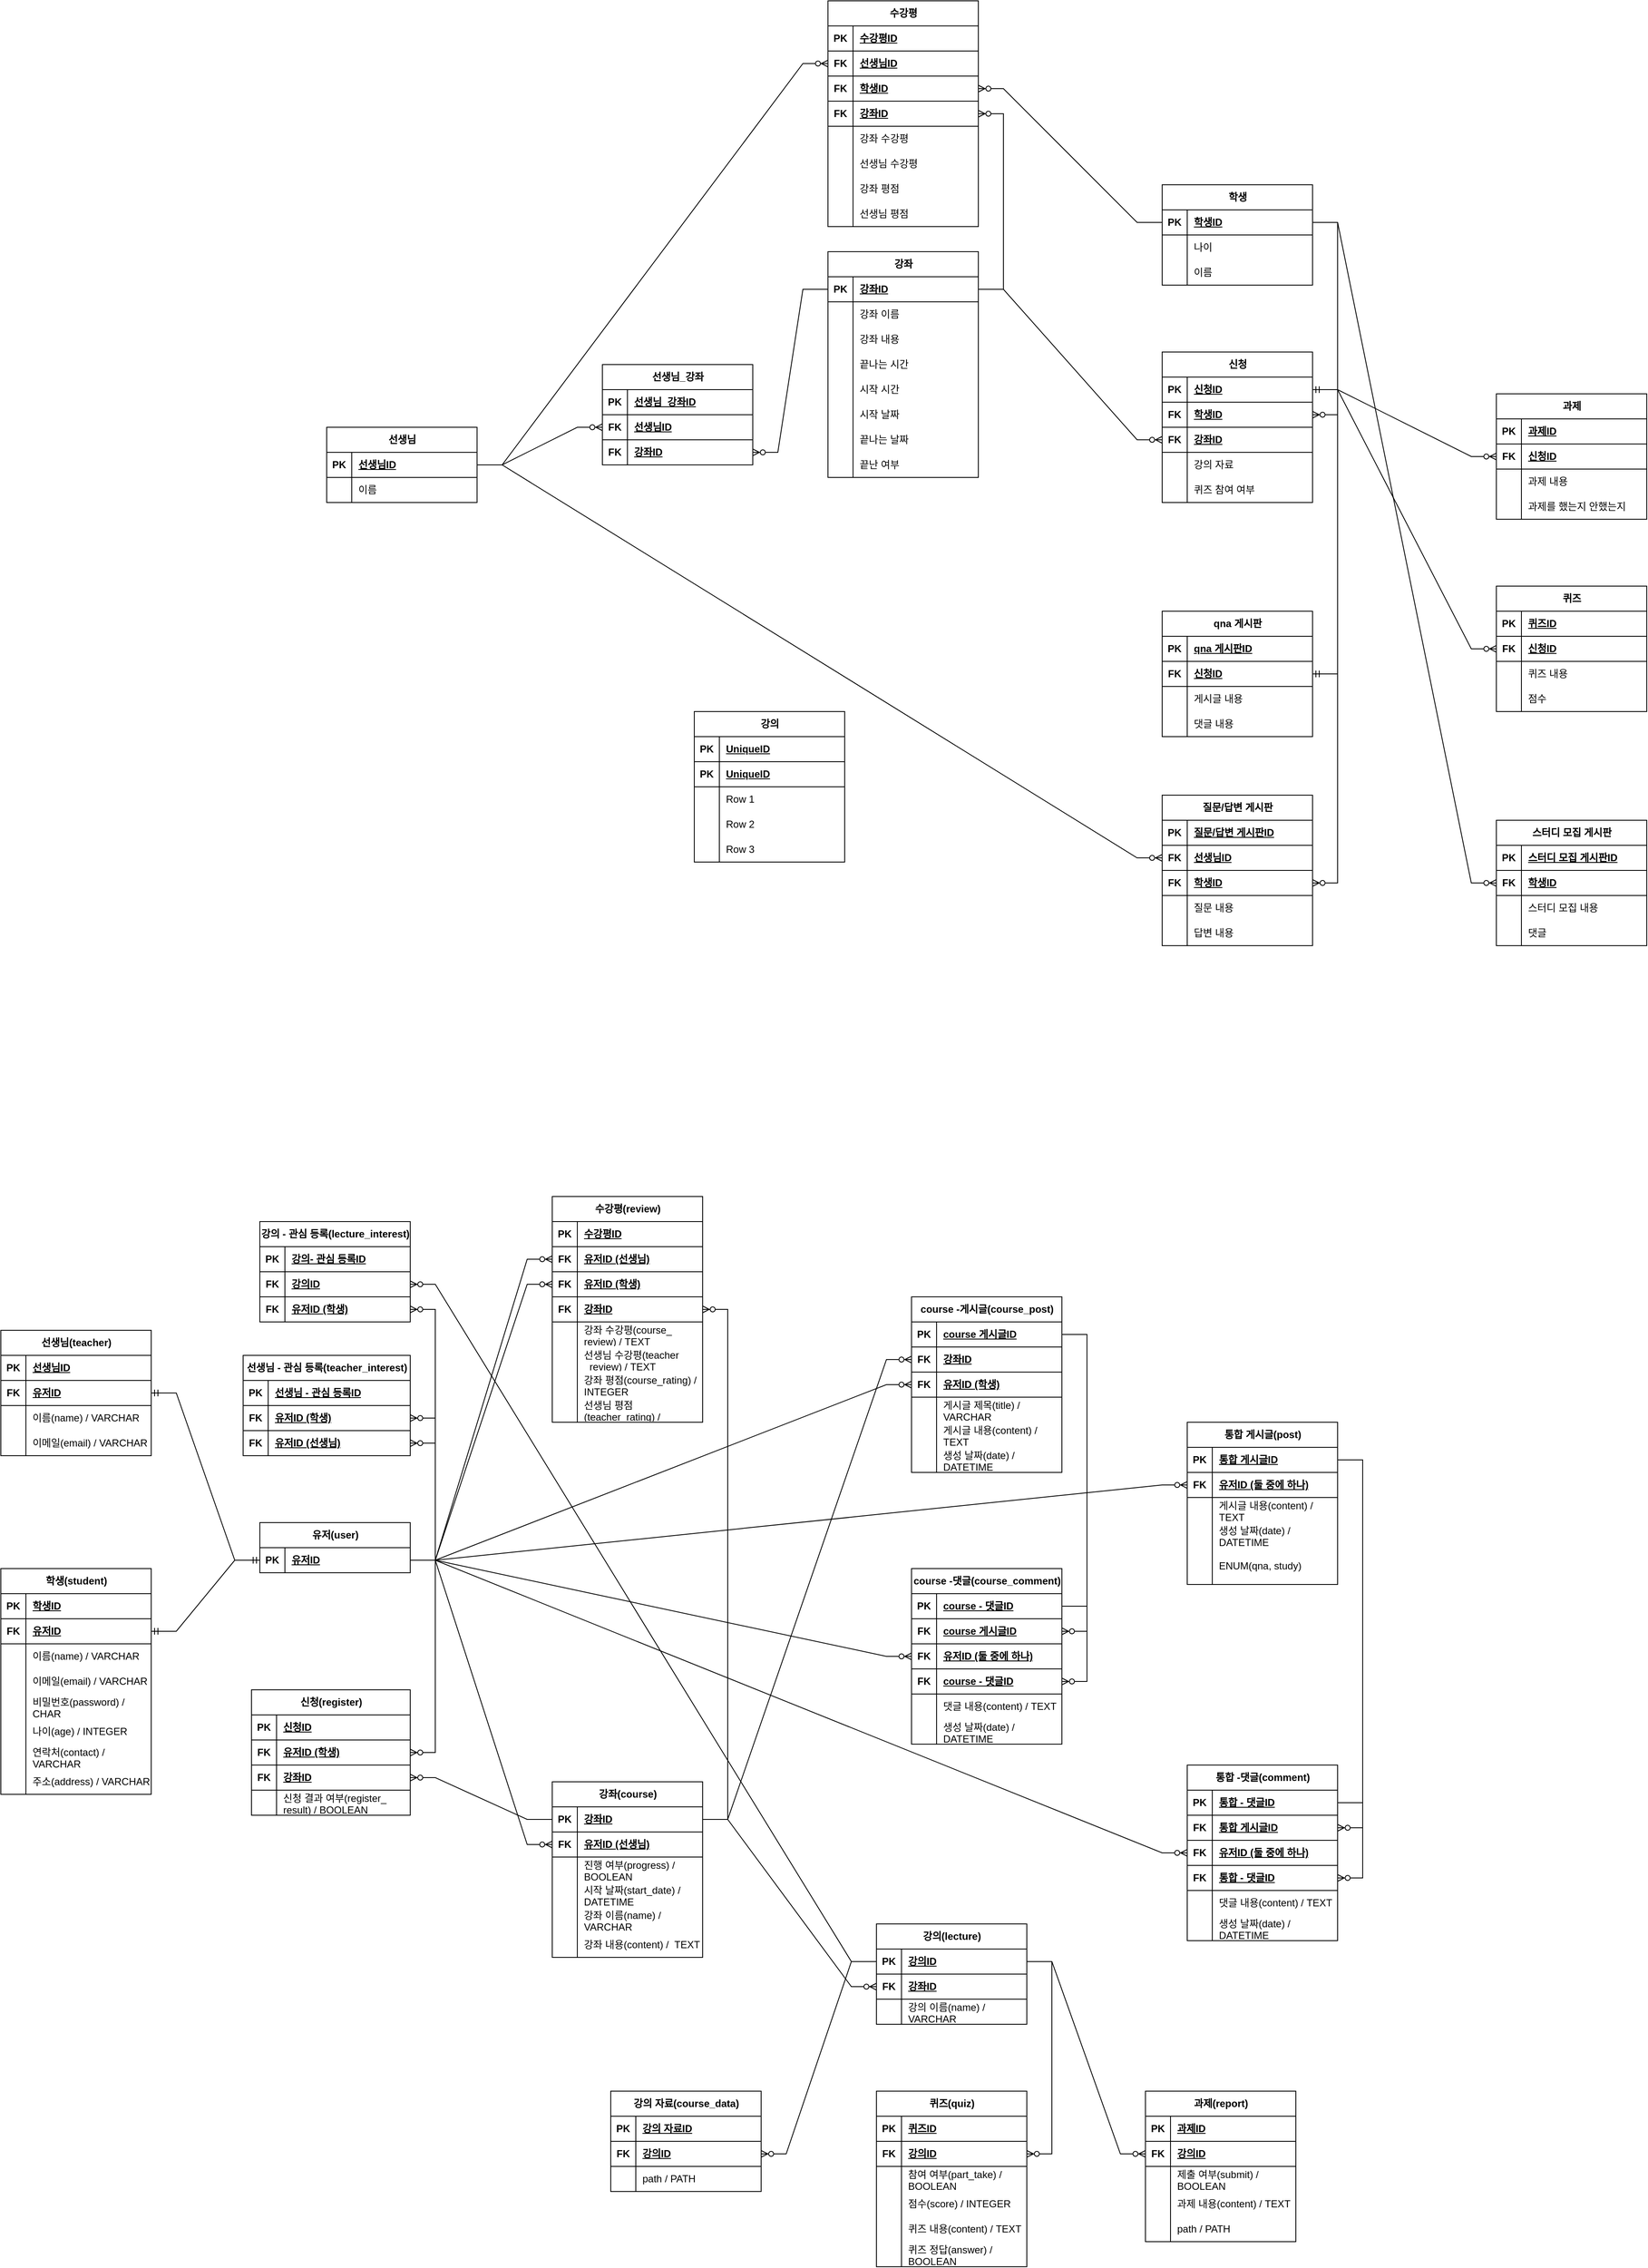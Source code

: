 <mxfile version="25.0.1">
  <diagram name="페이지-1" id="9j1jHB4osIvi_PJxddyw">
    <mxGraphModel dx="2193" dy="1872" grid="1" gridSize="10" guides="1" tooltips="1" connect="1" arrows="1" fold="1" page="1" pageScale="1" pageWidth="827" pageHeight="1169" math="0" shadow="0">
      <root>
        <mxCell id="0" />
        <mxCell id="1" parent="0" />
        <mxCell id="3iviCNAftZ1JlKYPXwVJ-1" value="선생님" style="shape=table;startSize=30;container=1;collapsible=1;childLayout=tableLayout;fixedRows=1;rowLines=0;fontStyle=1;align=center;resizeLast=1;html=1;" parent="1" vertex="1">
          <mxGeometry x="-220" y="290" width="180" height="90" as="geometry" />
        </mxCell>
        <mxCell id="3iviCNAftZ1JlKYPXwVJ-2" value="" style="shape=tableRow;horizontal=0;startSize=0;swimlaneHead=0;swimlaneBody=0;fillColor=none;collapsible=0;dropTarget=0;points=[[0,0.5],[1,0.5]];portConstraint=eastwest;top=0;left=0;right=0;bottom=1;" parent="3iviCNAftZ1JlKYPXwVJ-1" vertex="1">
          <mxGeometry y="30" width="180" height="30" as="geometry" />
        </mxCell>
        <mxCell id="3iviCNAftZ1JlKYPXwVJ-3" value="PK" style="shape=partialRectangle;connectable=0;fillColor=none;top=0;left=0;bottom=0;right=0;fontStyle=1;overflow=hidden;whiteSpace=wrap;html=1;" parent="3iviCNAftZ1JlKYPXwVJ-2" vertex="1">
          <mxGeometry width="30" height="30" as="geometry">
            <mxRectangle width="30" height="30" as="alternateBounds" />
          </mxGeometry>
        </mxCell>
        <mxCell id="3iviCNAftZ1JlKYPXwVJ-4" value="선생님ID" style="shape=partialRectangle;connectable=0;fillColor=none;top=0;left=0;bottom=0;right=0;align=left;spacingLeft=6;fontStyle=5;overflow=hidden;whiteSpace=wrap;html=1;" parent="3iviCNAftZ1JlKYPXwVJ-2" vertex="1">
          <mxGeometry x="30" width="150" height="30" as="geometry">
            <mxRectangle width="150" height="30" as="alternateBounds" />
          </mxGeometry>
        </mxCell>
        <mxCell id="3iviCNAftZ1JlKYPXwVJ-5" value="" style="shape=tableRow;horizontal=0;startSize=0;swimlaneHead=0;swimlaneBody=0;fillColor=none;collapsible=0;dropTarget=0;points=[[0,0.5],[1,0.5]];portConstraint=eastwest;top=0;left=0;right=0;bottom=0;" parent="3iviCNAftZ1JlKYPXwVJ-1" vertex="1">
          <mxGeometry y="60" width="180" height="30" as="geometry" />
        </mxCell>
        <mxCell id="3iviCNAftZ1JlKYPXwVJ-6" value="" style="shape=partialRectangle;connectable=0;fillColor=none;top=0;left=0;bottom=0;right=0;editable=1;overflow=hidden;whiteSpace=wrap;html=1;" parent="3iviCNAftZ1JlKYPXwVJ-5" vertex="1">
          <mxGeometry width="30" height="30" as="geometry">
            <mxRectangle width="30" height="30" as="alternateBounds" />
          </mxGeometry>
        </mxCell>
        <mxCell id="3iviCNAftZ1JlKYPXwVJ-7" value="이름" style="shape=partialRectangle;connectable=0;fillColor=none;top=0;left=0;bottom=0;right=0;align=left;spacingLeft=6;overflow=hidden;whiteSpace=wrap;html=1;" parent="3iviCNAftZ1JlKYPXwVJ-5" vertex="1">
          <mxGeometry x="30" width="150" height="30" as="geometry">
            <mxRectangle width="150" height="30" as="alternateBounds" />
          </mxGeometry>
        </mxCell>
        <mxCell id="3iviCNAftZ1JlKYPXwVJ-14" value="강좌" style="shape=table;startSize=30;container=1;collapsible=1;childLayout=tableLayout;fixedRows=1;rowLines=0;fontStyle=1;align=center;resizeLast=1;html=1;" parent="1" vertex="1">
          <mxGeometry x="380" y="80" width="180" height="270" as="geometry" />
        </mxCell>
        <mxCell id="3iviCNAftZ1JlKYPXwVJ-15" value="" style="shape=tableRow;horizontal=0;startSize=0;swimlaneHead=0;swimlaneBody=0;fillColor=none;collapsible=0;dropTarget=0;points=[[0,0.5],[1,0.5]];portConstraint=eastwest;top=0;left=0;right=0;bottom=1;" parent="3iviCNAftZ1JlKYPXwVJ-14" vertex="1">
          <mxGeometry y="30" width="180" height="30" as="geometry" />
        </mxCell>
        <mxCell id="3iviCNAftZ1JlKYPXwVJ-16" value="PK" style="shape=partialRectangle;connectable=0;fillColor=none;top=0;left=0;bottom=0;right=0;fontStyle=1;overflow=hidden;whiteSpace=wrap;html=1;" parent="3iviCNAftZ1JlKYPXwVJ-15" vertex="1">
          <mxGeometry width="30" height="30" as="geometry">
            <mxRectangle width="30" height="30" as="alternateBounds" />
          </mxGeometry>
        </mxCell>
        <mxCell id="3iviCNAftZ1JlKYPXwVJ-17" value="강좌ID" style="shape=partialRectangle;connectable=0;fillColor=none;top=0;left=0;bottom=0;right=0;align=left;spacingLeft=6;fontStyle=5;overflow=hidden;whiteSpace=wrap;html=1;" parent="3iviCNAftZ1JlKYPXwVJ-15" vertex="1">
          <mxGeometry x="30" width="150" height="30" as="geometry">
            <mxRectangle width="150" height="30" as="alternateBounds" />
          </mxGeometry>
        </mxCell>
        <mxCell id="3iviCNAftZ1JlKYPXwVJ-18" value="" style="shape=tableRow;horizontal=0;startSize=0;swimlaneHead=0;swimlaneBody=0;fillColor=none;collapsible=0;dropTarget=0;points=[[0,0.5],[1,0.5]];portConstraint=eastwest;top=0;left=0;right=0;bottom=0;" parent="3iviCNAftZ1JlKYPXwVJ-14" vertex="1">
          <mxGeometry y="60" width="180" height="30" as="geometry" />
        </mxCell>
        <mxCell id="3iviCNAftZ1JlKYPXwVJ-19" value="" style="shape=partialRectangle;connectable=0;fillColor=none;top=0;left=0;bottom=0;right=0;editable=1;overflow=hidden;whiteSpace=wrap;html=1;" parent="3iviCNAftZ1JlKYPXwVJ-18" vertex="1">
          <mxGeometry width="30" height="30" as="geometry">
            <mxRectangle width="30" height="30" as="alternateBounds" />
          </mxGeometry>
        </mxCell>
        <mxCell id="3iviCNAftZ1JlKYPXwVJ-20" value="강좌 이름" style="shape=partialRectangle;connectable=0;fillColor=none;top=0;left=0;bottom=0;right=0;align=left;spacingLeft=6;overflow=hidden;whiteSpace=wrap;html=1;" parent="3iviCNAftZ1JlKYPXwVJ-18" vertex="1">
          <mxGeometry x="30" width="150" height="30" as="geometry">
            <mxRectangle width="150" height="30" as="alternateBounds" />
          </mxGeometry>
        </mxCell>
        <mxCell id="3iviCNAftZ1JlKYPXwVJ-21" value="" style="shape=tableRow;horizontal=0;startSize=0;swimlaneHead=0;swimlaneBody=0;fillColor=none;collapsible=0;dropTarget=0;points=[[0,0.5],[1,0.5]];portConstraint=eastwest;top=0;left=0;right=0;bottom=0;" parent="3iviCNAftZ1JlKYPXwVJ-14" vertex="1">
          <mxGeometry y="90" width="180" height="30" as="geometry" />
        </mxCell>
        <mxCell id="3iviCNAftZ1JlKYPXwVJ-22" value="" style="shape=partialRectangle;connectable=0;fillColor=none;top=0;left=0;bottom=0;right=0;editable=1;overflow=hidden;whiteSpace=wrap;html=1;" parent="3iviCNAftZ1JlKYPXwVJ-21" vertex="1">
          <mxGeometry width="30" height="30" as="geometry">
            <mxRectangle width="30" height="30" as="alternateBounds" />
          </mxGeometry>
        </mxCell>
        <mxCell id="3iviCNAftZ1JlKYPXwVJ-23" value="강좌 내용" style="shape=partialRectangle;connectable=0;fillColor=none;top=0;left=0;bottom=0;right=0;align=left;spacingLeft=6;overflow=hidden;whiteSpace=wrap;html=1;" parent="3iviCNAftZ1JlKYPXwVJ-21" vertex="1">
          <mxGeometry x="30" width="150" height="30" as="geometry">
            <mxRectangle width="150" height="30" as="alternateBounds" />
          </mxGeometry>
        </mxCell>
        <mxCell id="8ky8RM0VNlPD6aG0PIWe-70" value="" style="shape=tableRow;horizontal=0;startSize=0;swimlaneHead=0;swimlaneBody=0;fillColor=none;collapsible=0;dropTarget=0;points=[[0,0.5],[1,0.5]];portConstraint=eastwest;top=0;left=0;right=0;bottom=0;" parent="3iviCNAftZ1JlKYPXwVJ-14" vertex="1">
          <mxGeometry y="120" width="180" height="30" as="geometry" />
        </mxCell>
        <mxCell id="8ky8RM0VNlPD6aG0PIWe-71" value="" style="shape=partialRectangle;connectable=0;fillColor=none;top=0;left=0;bottom=0;right=0;editable=1;overflow=hidden;whiteSpace=wrap;html=1;" parent="8ky8RM0VNlPD6aG0PIWe-70" vertex="1">
          <mxGeometry width="30" height="30" as="geometry">
            <mxRectangle width="30" height="30" as="alternateBounds" />
          </mxGeometry>
        </mxCell>
        <mxCell id="8ky8RM0VNlPD6aG0PIWe-72" value="끝나는 시간" style="shape=partialRectangle;connectable=0;fillColor=none;top=0;left=0;bottom=0;right=0;align=left;spacingLeft=6;overflow=hidden;whiteSpace=wrap;html=1;" parent="8ky8RM0VNlPD6aG0PIWe-70" vertex="1">
          <mxGeometry x="30" width="150" height="30" as="geometry">
            <mxRectangle width="150" height="30" as="alternateBounds" />
          </mxGeometry>
        </mxCell>
        <mxCell id="8ky8RM0VNlPD6aG0PIWe-73" value="" style="shape=tableRow;horizontal=0;startSize=0;swimlaneHead=0;swimlaneBody=0;fillColor=none;collapsible=0;dropTarget=0;points=[[0,0.5],[1,0.5]];portConstraint=eastwest;top=0;left=0;right=0;bottom=0;" parent="3iviCNAftZ1JlKYPXwVJ-14" vertex="1">
          <mxGeometry y="150" width="180" height="30" as="geometry" />
        </mxCell>
        <mxCell id="8ky8RM0VNlPD6aG0PIWe-74" value="" style="shape=partialRectangle;connectable=0;fillColor=none;top=0;left=0;bottom=0;right=0;editable=1;overflow=hidden;whiteSpace=wrap;html=1;" parent="8ky8RM0VNlPD6aG0PIWe-73" vertex="1">
          <mxGeometry width="30" height="30" as="geometry">
            <mxRectangle width="30" height="30" as="alternateBounds" />
          </mxGeometry>
        </mxCell>
        <mxCell id="8ky8RM0VNlPD6aG0PIWe-75" value="시작 시간" style="shape=partialRectangle;connectable=0;fillColor=none;top=0;left=0;bottom=0;right=0;align=left;spacingLeft=6;overflow=hidden;whiteSpace=wrap;html=1;" parent="8ky8RM0VNlPD6aG0PIWe-73" vertex="1">
          <mxGeometry x="30" width="150" height="30" as="geometry">
            <mxRectangle width="150" height="30" as="alternateBounds" />
          </mxGeometry>
        </mxCell>
        <mxCell id="8ky8RM0VNlPD6aG0PIWe-76" value="" style="shape=tableRow;horizontal=0;startSize=0;swimlaneHead=0;swimlaneBody=0;fillColor=none;collapsible=0;dropTarget=0;points=[[0,0.5],[1,0.5]];portConstraint=eastwest;top=0;left=0;right=0;bottom=0;" parent="3iviCNAftZ1JlKYPXwVJ-14" vertex="1">
          <mxGeometry y="180" width="180" height="30" as="geometry" />
        </mxCell>
        <mxCell id="8ky8RM0VNlPD6aG0PIWe-77" value="" style="shape=partialRectangle;connectable=0;fillColor=none;top=0;left=0;bottom=0;right=0;editable=1;overflow=hidden;whiteSpace=wrap;html=1;" parent="8ky8RM0VNlPD6aG0PIWe-76" vertex="1">
          <mxGeometry width="30" height="30" as="geometry">
            <mxRectangle width="30" height="30" as="alternateBounds" />
          </mxGeometry>
        </mxCell>
        <mxCell id="8ky8RM0VNlPD6aG0PIWe-78" value="시작 날짜" style="shape=partialRectangle;connectable=0;fillColor=none;top=0;left=0;bottom=0;right=0;align=left;spacingLeft=6;overflow=hidden;whiteSpace=wrap;html=1;" parent="8ky8RM0VNlPD6aG0PIWe-76" vertex="1">
          <mxGeometry x="30" width="150" height="30" as="geometry">
            <mxRectangle width="150" height="30" as="alternateBounds" />
          </mxGeometry>
        </mxCell>
        <mxCell id="8ky8RM0VNlPD6aG0PIWe-79" value="" style="shape=tableRow;horizontal=0;startSize=0;swimlaneHead=0;swimlaneBody=0;fillColor=none;collapsible=0;dropTarget=0;points=[[0,0.5],[1,0.5]];portConstraint=eastwest;top=0;left=0;right=0;bottom=0;" parent="3iviCNAftZ1JlKYPXwVJ-14" vertex="1">
          <mxGeometry y="210" width="180" height="30" as="geometry" />
        </mxCell>
        <mxCell id="8ky8RM0VNlPD6aG0PIWe-80" value="" style="shape=partialRectangle;connectable=0;fillColor=none;top=0;left=0;bottom=0;right=0;editable=1;overflow=hidden;whiteSpace=wrap;html=1;" parent="8ky8RM0VNlPD6aG0PIWe-79" vertex="1">
          <mxGeometry width="30" height="30" as="geometry">
            <mxRectangle width="30" height="30" as="alternateBounds" />
          </mxGeometry>
        </mxCell>
        <mxCell id="8ky8RM0VNlPD6aG0PIWe-81" value="끝나는 날짜" style="shape=partialRectangle;connectable=0;fillColor=none;top=0;left=0;bottom=0;right=0;align=left;spacingLeft=6;overflow=hidden;whiteSpace=wrap;html=1;" parent="8ky8RM0VNlPD6aG0PIWe-79" vertex="1">
          <mxGeometry x="30" width="150" height="30" as="geometry">
            <mxRectangle width="150" height="30" as="alternateBounds" />
          </mxGeometry>
        </mxCell>
        <mxCell id="8ky8RM0VNlPD6aG0PIWe-209" value="" style="shape=tableRow;horizontal=0;startSize=0;swimlaneHead=0;swimlaneBody=0;fillColor=none;collapsible=0;dropTarget=0;points=[[0,0.5],[1,0.5]];portConstraint=eastwest;top=0;left=0;right=0;bottom=0;" parent="3iviCNAftZ1JlKYPXwVJ-14" vertex="1">
          <mxGeometry y="240" width="180" height="30" as="geometry" />
        </mxCell>
        <mxCell id="8ky8RM0VNlPD6aG0PIWe-210" value="" style="shape=partialRectangle;connectable=0;fillColor=none;top=0;left=0;bottom=0;right=0;editable=1;overflow=hidden;whiteSpace=wrap;html=1;" parent="8ky8RM0VNlPD6aG0PIWe-209" vertex="1">
          <mxGeometry width="30" height="30" as="geometry">
            <mxRectangle width="30" height="30" as="alternateBounds" />
          </mxGeometry>
        </mxCell>
        <mxCell id="8ky8RM0VNlPD6aG0PIWe-211" value="끝난 여부" style="shape=partialRectangle;connectable=0;fillColor=none;top=0;left=0;bottom=0;right=0;align=left;spacingLeft=6;overflow=hidden;whiteSpace=wrap;html=1;" parent="8ky8RM0VNlPD6aG0PIWe-209" vertex="1">
          <mxGeometry x="30" width="150" height="30" as="geometry">
            <mxRectangle width="150" height="30" as="alternateBounds" />
          </mxGeometry>
        </mxCell>
        <mxCell id="8ky8RM0VNlPD6aG0PIWe-1" value="학생" style="shape=table;startSize=30;container=1;collapsible=1;childLayout=tableLayout;fixedRows=1;rowLines=0;fontStyle=1;align=center;resizeLast=1;html=1;" parent="1" vertex="1">
          <mxGeometry x="780" width="180" height="120" as="geometry" />
        </mxCell>
        <mxCell id="8ky8RM0VNlPD6aG0PIWe-2" value="" style="shape=tableRow;horizontal=0;startSize=0;swimlaneHead=0;swimlaneBody=0;fillColor=none;collapsible=0;dropTarget=0;points=[[0,0.5],[1,0.5]];portConstraint=eastwest;top=0;left=0;right=0;bottom=1;" parent="8ky8RM0VNlPD6aG0PIWe-1" vertex="1">
          <mxGeometry y="30" width="180" height="30" as="geometry" />
        </mxCell>
        <mxCell id="8ky8RM0VNlPD6aG0PIWe-3" value="PK" style="shape=partialRectangle;connectable=0;fillColor=none;top=0;left=0;bottom=0;right=0;fontStyle=1;overflow=hidden;whiteSpace=wrap;html=1;" parent="8ky8RM0VNlPD6aG0PIWe-2" vertex="1">
          <mxGeometry width="30" height="30" as="geometry">
            <mxRectangle width="30" height="30" as="alternateBounds" />
          </mxGeometry>
        </mxCell>
        <mxCell id="8ky8RM0VNlPD6aG0PIWe-4" value="학생ID" style="shape=partialRectangle;connectable=0;fillColor=none;top=0;left=0;bottom=0;right=0;align=left;spacingLeft=6;fontStyle=5;overflow=hidden;whiteSpace=wrap;html=1;" parent="8ky8RM0VNlPD6aG0PIWe-2" vertex="1">
          <mxGeometry x="30" width="150" height="30" as="geometry">
            <mxRectangle width="150" height="30" as="alternateBounds" />
          </mxGeometry>
        </mxCell>
        <mxCell id="8ky8RM0VNlPD6aG0PIWe-5" value="" style="shape=tableRow;horizontal=0;startSize=0;swimlaneHead=0;swimlaneBody=0;fillColor=none;collapsible=0;dropTarget=0;points=[[0,0.5],[1,0.5]];portConstraint=eastwest;top=0;left=0;right=0;bottom=0;" parent="8ky8RM0VNlPD6aG0PIWe-1" vertex="1">
          <mxGeometry y="60" width="180" height="30" as="geometry" />
        </mxCell>
        <mxCell id="8ky8RM0VNlPD6aG0PIWe-6" value="" style="shape=partialRectangle;connectable=0;fillColor=none;top=0;left=0;bottom=0;right=0;editable=1;overflow=hidden;whiteSpace=wrap;html=1;" parent="8ky8RM0VNlPD6aG0PIWe-5" vertex="1">
          <mxGeometry width="30" height="30" as="geometry">
            <mxRectangle width="30" height="30" as="alternateBounds" />
          </mxGeometry>
        </mxCell>
        <mxCell id="8ky8RM0VNlPD6aG0PIWe-7" value="나이" style="shape=partialRectangle;connectable=0;fillColor=none;top=0;left=0;bottom=0;right=0;align=left;spacingLeft=6;overflow=hidden;whiteSpace=wrap;html=1;" parent="8ky8RM0VNlPD6aG0PIWe-5" vertex="1">
          <mxGeometry x="30" width="150" height="30" as="geometry">
            <mxRectangle width="150" height="30" as="alternateBounds" />
          </mxGeometry>
        </mxCell>
        <mxCell id="8ky8RM0VNlPD6aG0PIWe-8" value="" style="shape=tableRow;horizontal=0;startSize=0;swimlaneHead=0;swimlaneBody=0;fillColor=none;collapsible=0;dropTarget=0;points=[[0,0.5],[1,0.5]];portConstraint=eastwest;top=0;left=0;right=0;bottom=0;" parent="8ky8RM0VNlPD6aG0PIWe-1" vertex="1">
          <mxGeometry y="90" width="180" height="30" as="geometry" />
        </mxCell>
        <mxCell id="8ky8RM0VNlPD6aG0PIWe-9" value="" style="shape=partialRectangle;connectable=0;fillColor=none;top=0;left=0;bottom=0;right=0;editable=1;overflow=hidden;whiteSpace=wrap;html=1;" parent="8ky8RM0VNlPD6aG0PIWe-8" vertex="1">
          <mxGeometry width="30" height="30" as="geometry">
            <mxRectangle width="30" height="30" as="alternateBounds" />
          </mxGeometry>
        </mxCell>
        <mxCell id="8ky8RM0VNlPD6aG0PIWe-10" value="이름" style="shape=partialRectangle;connectable=0;fillColor=none;top=0;left=0;bottom=0;right=0;align=left;spacingLeft=6;overflow=hidden;whiteSpace=wrap;html=1;" parent="8ky8RM0VNlPD6aG0PIWe-8" vertex="1">
          <mxGeometry x="30" width="150" height="30" as="geometry">
            <mxRectangle width="150" height="30" as="alternateBounds" />
          </mxGeometry>
        </mxCell>
        <mxCell id="8ky8RM0VNlPD6aG0PIWe-14" value="신청" style="shape=table;startSize=30;container=1;collapsible=1;childLayout=tableLayout;fixedRows=1;rowLines=0;fontStyle=1;align=center;resizeLast=1;html=1;" parent="1" vertex="1">
          <mxGeometry x="780" y="200" width="180" height="180" as="geometry" />
        </mxCell>
        <mxCell id="8ky8RM0VNlPD6aG0PIWe-15" value="" style="shape=tableRow;horizontal=0;startSize=0;swimlaneHead=0;swimlaneBody=0;fillColor=none;collapsible=0;dropTarget=0;points=[[0,0.5],[1,0.5]];portConstraint=eastwest;top=0;left=0;right=0;bottom=1;" parent="8ky8RM0VNlPD6aG0PIWe-14" vertex="1">
          <mxGeometry y="30" width="180" height="30" as="geometry" />
        </mxCell>
        <mxCell id="8ky8RM0VNlPD6aG0PIWe-16" value="PK" style="shape=partialRectangle;connectable=0;fillColor=none;top=0;left=0;bottom=0;right=0;fontStyle=1;overflow=hidden;whiteSpace=wrap;html=1;" parent="8ky8RM0VNlPD6aG0PIWe-15" vertex="1">
          <mxGeometry width="30" height="30" as="geometry">
            <mxRectangle width="30" height="30" as="alternateBounds" />
          </mxGeometry>
        </mxCell>
        <mxCell id="8ky8RM0VNlPD6aG0PIWe-17" value="신청ID" style="shape=partialRectangle;connectable=0;fillColor=none;top=0;left=0;bottom=0;right=0;align=left;spacingLeft=6;fontStyle=5;overflow=hidden;whiteSpace=wrap;html=1;" parent="8ky8RM0VNlPD6aG0PIWe-15" vertex="1">
          <mxGeometry x="30" width="150" height="30" as="geometry">
            <mxRectangle width="150" height="30" as="alternateBounds" />
          </mxGeometry>
        </mxCell>
        <mxCell id="8ky8RM0VNlPD6aG0PIWe-27" value="" style="shape=tableRow;horizontal=0;startSize=0;swimlaneHead=0;swimlaneBody=0;fillColor=none;collapsible=0;dropTarget=0;points=[[0,0.5],[1,0.5]];portConstraint=eastwest;top=0;left=0;right=0;bottom=1;" parent="8ky8RM0VNlPD6aG0PIWe-14" vertex="1">
          <mxGeometry y="60" width="180" height="30" as="geometry" />
        </mxCell>
        <mxCell id="8ky8RM0VNlPD6aG0PIWe-28" value="FK" style="shape=partialRectangle;connectable=0;fillColor=none;top=0;left=0;bottom=0;right=0;fontStyle=1;overflow=hidden;whiteSpace=wrap;html=1;" parent="8ky8RM0VNlPD6aG0PIWe-27" vertex="1">
          <mxGeometry width="30" height="30" as="geometry">
            <mxRectangle width="30" height="30" as="alternateBounds" />
          </mxGeometry>
        </mxCell>
        <mxCell id="8ky8RM0VNlPD6aG0PIWe-29" value="학생ID" style="shape=partialRectangle;connectable=0;fillColor=none;top=0;left=0;bottom=0;right=0;align=left;spacingLeft=6;fontStyle=5;overflow=hidden;whiteSpace=wrap;html=1;" parent="8ky8RM0VNlPD6aG0PIWe-27" vertex="1">
          <mxGeometry x="30" width="150" height="30" as="geometry">
            <mxRectangle width="150" height="30" as="alternateBounds" />
          </mxGeometry>
        </mxCell>
        <mxCell id="8ky8RM0VNlPD6aG0PIWe-30" value="" style="shape=tableRow;horizontal=0;startSize=0;swimlaneHead=0;swimlaneBody=0;fillColor=none;collapsible=0;dropTarget=0;points=[[0,0.5],[1,0.5]];portConstraint=eastwest;top=0;left=0;right=0;bottom=1;" parent="8ky8RM0VNlPD6aG0PIWe-14" vertex="1">
          <mxGeometry y="90" width="180" height="30" as="geometry" />
        </mxCell>
        <mxCell id="8ky8RM0VNlPD6aG0PIWe-31" value="FK" style="shape=partialRectangle;connectable=0;fillColor=none;top=0;left=0;bottom=0;right=0;fontStyle=1;overflow=hidden;whiteSpace=wrap;html=1;" parent="8ky8RM0VNlPD6aG0PIWe-30" vertex="1">
          <mxGeometry width="30" height="30" as="geometry">
            <mxRectangle width="30" height="30" as="alternateBounds" />
          </mxGeometry>
        </mxCell>
        <mxCell id="8ky8RM0VNlPD6aG0PIWe-32" value="강좌ID" style="shape=partialRectangle;connectable=0;fillColor=none;top=0;left=0;bottom=0;right=0;align=left;spacingLeft=6;fontStyle=5;overflow=hidden;whiteSpace=wrap;html=1;" parent="8ky8RM0VNlPD6aG0PIWe-30" vertex="1">
          <mxGeometry x="30" width="150" height="30" as="geometry">
            <mxRectangle width="150" height="30" as="alternateBounds" />
          </mxGeometry>
        </mxCell>
        <mxCell id="8ky8RM0VNlPD6aG0PIWe-24" value="" style="shape=tableRow;horizontal=0;startSize=0;swimlaneHead=0;swimlaneBody=0;fillColor=none;collapsible=0;dropTarget=0;points=[[0,0.5],[1,0.5]];portConstraint=eastwest;top=0;left=0;right=0;bottom=0;" parent="8ky8RM0VNlPD6aG0PIWe-14" vertex="1">
          <mxGeometry y="120" width="180" height="30" as="geometry" />
        </mxCell>
        <mxCell id="8ky8RM0VNlPD6aG0PIWe-25" value="" style="shape=partialRectangle;connectable=0;fillColor=none;top=0;left=0;bottom=0;right=0;editable=1;overflow=hidden;whiteSpace=wrap;html=1;" parent="8ky8RM0VNlPD6aG0PIWe-24" vertex="1">
          <mxGeometry width="30" height="30" as="geometry">
            <mxRectangle width="30" height="30" as="alternateBounds" />
          </mxGeometry>
        </mxCell>
        <mxCell id="8ky8RM0VNlPD6aG0PIWe-26" value="강의 자료" style="shape=partialRectangle;connectable=0;fillColor=none;top=0;left=0;bottom=0;right=0;align=left;spacingLeft=6;overflow=hidden;whiteSpace=wrap;html=1;" parent="8ky8RM0VNlPD6aG0PIWe-24" vertex="1">
          <mxGeometry x="30" width="150" height="30" as="geometry">
            <mxRectangle width="150" height="30" as="alternateBounds" />
          </mxGeometry>
        </mxCell>
        <mxCell id="8ky8RM0VNlPD6aG0PIWe-142" value="" style="shape=tableRow;horizontal=0;startSize=0;swimlaneHead=0;swimlaneBody=0;fillColor=none;collapsible=0;dropTarget=0;points=[[0,0.5],[1,0.5]];portConstraint=eastwest;top=0;left=0;right=0;bottom=0;" parent="8ky8RM0VNlPD6aG0PIWe-14" vertex="1">
          <mxGeometry y="150" width="180" height="30" as="geometry" />
        </mxCell>
        <mxCell id="8ky8RM0VNlPD6aG0PIWe-143" value="" style="shape=partialRectangle;connectable=0;fillColor=none;top=0;left=0;bottom=0;right=0;editable=1;overflow=hidden;whiteSpace=wrap;html=1;" parent="8ky8RM0VNlPD6aG0PIWe-142" vertex="1">
          <mxGeometry width="30" height="30" as="geometry">
            <mxRectangle width="30" height="30" as="alternateBounds" />
          </mxGeometry>
        </mxCell>
        <mxCell id="8ky8RM0VNlPD6aG0PIWe-144" value="퀴즈 참여 여부" style="shape=partialRectangle;connectable=0;fillColor=none;top=0;left=0;bottom=0;right=0;align=left;spacingLeft=6;overflow=hidden;whiteSpace=wrap;html=1;" parent="8ky8RM0VNlPD6aG0PIWe-142" vertex="1">
          <mxGeometry x="30" width="150" height="30" as="geometry">
            <mxRectangle width="150" height="30" as="alternateBounds" />
          </mxGeometry>
        </mxCell>
        <mxCell id="8ky8RM0VNlPD6aG0PIWe-36" value="" style="edgeStyle=entityRelationEdgeStyle;fontSize=12;html=1;endArrow=ERzeroToMany;endFill=1;rounded=0;exitX=1;exitY=0.5;exitDx=0;exitDy=0;entryX=1;entryY=0.5;entryDx=0;entryDy=0;" parent="1" source="8ky8RM0VNlPD6aG0PIWe-2" target="8ky8RM0VNlPD6aG0PIWe-27" edge="1">
          <mxGeometry width="100" height="100" relative="1" as="geometry">
            <mxPoint x="1070" y="45" as="sourcePoint" />
            <mxPoint x="300" as="targetPoint" />
            <Array as="points">
              <mxPoint x="480" y="235" />
              <mxPoint x="490" y="225" />
            </Array>
          </mxGeometry>
        </mxCell>
        <mxCell id="8ky8RM0VNlPD6aG0PIWe-37" value="" style="edgeStyle=entityRelationEdgeStyle;fontSize=12;html=1;endArrow=ERzeroToMany;endFill=1;rounded=0;exitX=1;exitY=0.5;exitDx=0;exitDy=0;entryX=0;entryY=0.5;entryDx=0;entryDy=0;" parent="1" source="3iviCNAftZ1JlKYPXwVJ-15" target="8ky8RM0VNlPD6aG0PIWe-30" edge="1">
          <mxGeometry width="100" height="100" relative="1" as="geometry">
            <mxPoint x="730" y="100" as="sourcePoint" />
            <mxPoint x="530" y="-30" as="targetPoint" />
          </mxGeometry>
        </mxCell>
        <mxCell id="8ky8RM0VNlPD6aG0PIWe-39" value="수강평" style="shape=table;startSize=30;container=1;collapsible=1;childLayout=tableLayout;fixedRows=1;rowLines=0;fontStyle=1;align=center;resizeLast=1;html=1;" parent="1" vertex="1">
          <mxGeometry x="380" y="-220" width="180" height="270" as="geometry" />
        </mxCell>
        <mxCell id="8ky8RM0VNlPD6aG0PIWe-40" value="" style="shape=tableRow;horizontal=0;startSize=0;swimlaneHead=0;swimlaneBody=0;fillColor=none;collapsible=0;dropTarget=0;points=[[0,0.5],[1,0.5]];portConstraint=eastwest;top=0;left=0;right=0;bottom=1;" parent="8ky8RM0VNlPD6aG0PIWe-39" vertex="1">
          <mxGeometry y="30" width="180" height="30" as="geometry" />
        </mxCell>
        <mxCell id="8ky8RM0VNlPD6aG0PIWe-41" value="PK" style="shape=partialRectangle;connectable=0;fillColor=none;top=0;left=0;bottom=0;right=0;fontStyle=1;overflow=hidden;whiteSpace=wrap;html=1;" parent="8ky8RM0VNlPD6aG0PIWe-40" vertex="1">
          <mxGeometry width="30" height="30" as="geometry">
            <mxRectangle width="30" height="30" as="alternateBounds" />
          </mxGeometry>
        </mxCell>
        <mxCell id="8ky8RM0VNlPD6aG0PIWe-42" value="수강평ID" style="shape=partialRectangle;connectable=0;fillColor=none;top=0;left=0;bottom=0;right=0;align=left;spacingLeft=6;fontStyle=5;overflow=hidden;whiteSpace=wrap;html=1;" parent="8ky8RM0VNlPD6aG0PIWe-40" vertex="1">
          <mxGeometry x="30" width="150" height="30" as="geometry">
            <mxRectangle width="150" height="30" as="alternateBounds" />
          </mxGeometry>
        </mxCell>
        <mxCell id="8ky8RM0VNlPD6aG0PIWe-52" value="" style="shape=tableRow;horizontal=0;startSize=0;swimlaneHead=0;swimlaneBody=0;fillColor=none;collapsible=0;dropTarget=0;points=[[0,0.5],[1,0.5]];portConstraint=eastwest;top=0;left=0;right=0;bottom=1;" parent="8ky8RM0VNlPD6aG0PIWe-39" vertex="1">
          <mxGeometry y="60" width="180" height="30" as="geometry" />
        </mxCell>
        <mxCell id="8ky8RM0VNlPD6aG0PIWe-53" value="FK" style="shape=partialRectangle;connectable=0;fillColor=none;top=0;left=0;bottom=0;right=0;fontStyle=1;overflow=hidden;whiteSpace=wrap;html=1;" parent="8ky8RM0VNlPD6aG0PIWe-52" vertex="1">
          <mxGeometry width="30" height="30" as="geometry">
            <mxRectangle width="30" height="30" as="alternateBounds" />
          </mxGeometry>
        </mxCell>
        <mxCell id="8ky8RM0VNlPD6aG0PIWe-54" value="선생님ID" style="shape=partialRectangle;connectable=0;fillColor=none;top=0;left=0;bottom=0;right=0;align=left;spacingLeft=6;fontStyle=5;overflow=hidden;whiteSpace=wrap;html=1;" parent="8ky8RM0VNlPD6aG0PIWe-52" vertex="1">
          <mxGeometry x="30" width="150" height="30" as="geometry">
            <mxRectangle width="150" height="30" as="alternateBounds" />
          </mxGeometry>
        </mxCell>
        <mxCell id="8ky8RM0VNlPD6aG0PIWe-55" value="" style="shape=tableRow;horizontal=0;startSize=0;swimlaneHead=0;swimlaneBody=0;fillColor=none;collapsible=0;dropTarget=0;points=[[0,0.5],[1,0.5]];portConstraint=eastwest;top=0;left=0;right=0;bottom=1;" parent="8ky8RM0VNlPD6aG0PIWe-39" vertex="1">
          <mxGeometry y="90" width="180" height="30" as="geometry" />
        </mxCell>
        <mxCell id="8ky8RM0VNlPD6aG0PIWe-56" value="FK" style="shape=partialRectangle;connectable=0;fillColor=none;top=0;left=0;bottom=0;right=0;fontStyle=1;overflow=hidden;whiteSpace=wrap;html=1;" parent="8ky8RM0VNlPD6aG0PIWe-55" vertex="1">
          <mxGeometry width="30" height="30" as="geometry">
            <mxRectangle width="30" height="30" as="alternateBounds" />
          </mxGeometry>
        </mxCell>
        <mxCell id="8ky8RM0VNlPD6aG0PIWe-57" value="학생ID" style="shape=partialRectangle;connectable=0;fillColor=none;top=0;left=0;bottom=0;right=0;align=left;spacingLeft=6;fontStyle=5;overflow=hidden;whiteSpace=wrap;html=1;" parent="8ky8RM0VNlPD6aG0PIWe-55" vertex="1">
          <mxGeometry x="30" width="150" height="30" as="geometry">
            <mxRectangle width="150" height="30" as="alternateBounds" />
          </mxGeometry>
        </mxCell>
        <mxCell id="8ky8RM0VNlPD6aG0PIWe-59" value="" style="shape=tableRow;horizontal=0;startSize=0;swimlaneHead=0;swimlaneBody=0;fillColor=none;collapsible=0;dropTarget=0;points=[[0,0.5],[1,0.5]];portConstraint=eastwest;top=0;left=0;right=0;bottom=1;" parent="8ky8RM0VNlPD6aG0PIWe-39" vertex="1">
          <mxGeometry y="120" width="180" height="30" as="geometry" />
        </mxCell>
        <mxCell id="8ky8RM0VNlPD6aG0PIWe-60" value="FK" style="shape=partialRectangle;connectable=0;fillColor=none;top=0;left=0;bottom=0;right=0;fontStyle=1;overflow=hidden;whiteSpace=wrap;html=1;" parent="8ky8RM0VNlPD6aG0PIWe-59" vertex="1">
          <mxGeometry width="30" height="30" as="geometry">
            <mxRectangle width="30" height="30" as="alternateBounds" />
          </mxGeometry>
        </mxCell>
        <mxCell id="8ky8RM0VNlPD6aG0PIWe-61" value="강좌ID" style="shape=partialRectangle;connectable=0;fillColor=none;top=0;left=0;bottom=0;right=0;align=left;spacingLeft=6;fontStyle=5;overflow=hidden;whiteSpace=wrap;html=1;" parent="8ky8RM0VNlPD6aG0PIWe-59" vertex="1">
          <mxGeometry x="30" width="150" height="30" as="geometry">
            <mxRectangle width="150" height="30" as="alternateBounds" />
          </mxGeometry>
        </mxCell>
        <mxCell id="8ky8RM0VNlPD6aG0PIWe-43" value="" style="shape=tableRow;horizontal=0;startSize=0;swimlaneHead=0;swimlaneBody=0;fillColor=none;collapsible=0;dropTarget=0;points=[[0,0.5],[1,0.5]];portConstraint=eastwest;top=0;left=0;right=0;bottom=0;" parent="8ky8RM0VNlPD6aG0PIWe-39" vertex="1">
          <mxGeometry y="150" width="180" height="30" as="geometry" />
        </mxCell>
        <mxCell id="8ky8RM0VNlPD6aG0PIWe-44" value="" style="shape=partialRectangle;connectable=0;fillColor=none;top=0;left=0;bottom=0;right=0;editable=1;overflow=hidden;whiteSpace=wrap;html=1;" parent="8ky8RM0VNlPD6aG0PIWe-43" vertex="1">
          <mxGeometry width="30" height="30" as="geometry">
            <mxRectangle width="30" height="30" as="alternateBounds" />
          </mxGeometry>
        </mxCell>
        <mxCell id="8ky8RM0VNlPD6aG0PIWe-45" value="강좌 수강평" style="shape=partialRectangle;connectable=0;fillColor=none;top=0;left=0;bottom=0;right=0;align=left;spacingLeft=6;overflow=hidden;whiteSpace=wrap;html=1;" parent="8ky8RM0VNlPD6aG0PIWe-43" vertex="1">
          <mxGeometry x="30" width="150" height="30" as="geometry">
            <mxRectangle width="150" height="30" as="alternateBounds" />
          </mxGeometry>
        </mxCell>
        <mxCell id="8ky8RM0VNlPD6aG0PIWe-118" value="" style="shape=tableRow;horizontal=0;startSize=0;swimlaneHead=0;swimlaneBody=0;fillColor=none;collapsible=0;dropTarget=0;points=[[0,0.5],[1,0.5]];portConstraint=eastwest;top=0;left=0;right=0;bottom=0;" parent="8ky8RM0VNlPD6aG0PIWe-39" vertex="1">
          <mxGeometry y="180" width="180" height="30" as="geometry" />
        </mxCell>
        <mxCell id="8ky8RM0VNlPD6aG0PIWe-119" value="" style="shape=partialRectangle;connectable=0;fillColor=none;top=0;left=0;bottom=0;right=0;editable=1;overflow=hidden;whiteSpace=wrap;html=1;" parent="8ky8RM0VNlPD6aG0PIWe-118" vertex="1">
          <mxGeometry width="30" height="30" as="geometry">
            <mxRectangle width="30" height="30" as="alternateBounds" />
          </mxGeometry>
        </mxCell>
        <mxCell id="8ky8RM0VNlPD6aG0PIWe-120" value="선생님 수강평" style="shape=partialRectangle;connectable=0;fillColor=none;top=0;left=0;bottom=0;right=0;align=left;spacingLeft=6;overflow=hidden;whiteSpace=wrap;html=1;" parent="8ky8RM0VNlPD6aG0PIWe-118" vertex="1">
          <mxGeometry x="30" width="150" height="30" as="geometry">
            <mxRectangle width="150" height="30" as="alternateBounds" />
          </mxGeometry>
        </mxCell>
        <mxCell id="8ky8RM0VNlPD6aG0PIWe-115" value="" style="shape=tableRow;horizontal=0;startSize=0;swimlaneHead=0;swimlaneBody=0;fillColor=none;collapsible=0;dropTarget=0;points=[[0,0.5],[1,0.5]];portConstraint=eastwest;top=0;left=0;right=0;bottom=0;" parent="8ky8RM0VNlPD6aG0PIWe-39" vertex="1">
          <mxGeometry y="210" width="180" height="30" as="geometry" />
        </mxCell>
        <mxCell id="8ky8RM0VNlPD6aG0PIWe-116" value="" style="shape=partialRectangle;connectable=0;fillColor=none;top=0;left=0;bottom=0;right=0;editable=1;overflow=hidden;whiteSpace=wrap;html=1;" parent="8ky8RM0VNlPD6aG0PIWe-115" vertex="1">
          <mxGeometry width="30" height="30" as="geometry">
            <mxRectangle width="30" height="30" as="alternateBounds" />
          </mxGeometry>
        </mxCell>
        <mxCell id="8ky8RM0VNlPD6aG0PIWe-117" value="강좌 평점" style="shape=partialRectangle;connectable=0;fillColor=none;top=0;left=0;bottom=0;right=0;align=left;spacingLeft=6;overflow=hidden;whiteSpace=wrap;html=1;" parent="8ky8RM0VNlPD6aG0PIWe-115" vertex="1">
          <mxGeometry x="30" width="150" height="30" as="geometry">
            <mxRectangle width="150" height="30" as="alternateBounds" />
          </mxGeometry>
        </mxCell>
        <mxCell id="8ky8RM0VNlPD6aG0PIWe-46" value="" style="shape=tableRow;horizontal=0;startSize=0;swimlaneHead=0;swimlaneBody=0;fillColor=none;collapsible=0;dropTarget=0;points=[[0,0.5],[1,0.5]];portConstraint=eastwest;top=0;left=0;right=0;bottom=0;" parent="8ky8RM0VNlPD6aG0PIWe-39" vertex="1">
          <mxGeometry y="240" width="180" height="30" as="geometry" />
        </mxCell>
        <mxCell id="8ky8RM0VNlPD6aG0PIWe-47" value="" style="shape=partialRectangle;connectable=0;fillColor=none;top=0;left=0;bottom=0;right=0;editable=1;overflow=hidden;whiteSpace=wrap;html=1;" parent="8ky8RM0VNlPD6aG0PIWe-46" vertex="1">
          <mxGeometry width="30" height="30" as="geometry">
            <mxRectangle width="30" height="30" as="alternateBounds" />
          </mxGeometry>
        </mxCell>
        <mxCell id="8ky8RM0VNlPD6aG0PIWe-48" value="선생님 평점" style="shape=partialRectangle;connectable=0;fillColor=none;top=0;left=0;bottom=0;right=0;align=left;spacingLeft=6;overflow=hidden;whiteSpace=wrap;html=1;" parent="8ky8RM0VNlPD6aG0PIWe-46" vertex="1">
          <mxGeometry x="30" width="150" height="30" as="geometry">
            <mxRectangle width="150" height="30" as="alternateBounds" />
          </mxGeometry>
        </mxCell>
        <mxCell id="8ky8RM0VNlPD6aG0PIWe-58" value="" style="edgeStyle=entityRelationEdgeStyle;fontSize=12;html=1;endArrow=ERzeroToMany;endFill=1;rounded=0;exitX=1;exitY=0.5;exitDx=0;exitDy=0;entryX=0;entryY=0.5;entryDx=0;entryDy=0;" parent="1" source="3iviCNAftZ1JlKYPXwVJ-2" target="8ky8RM0VNlPD6aG0PIWe-52" edge="1">
          <mxGeometry width="100" height="100" relative="1" as="geometry">
            <mxPoint x="290" y="190" as="sourcePoint" />
            <mxPoint x="390" y="90" as="targetPoint" />
          </mxGeometry>
        </mxCell>
        <mxCell id="8ky8RM0VNlPD6aG0PIWe-63" value="" style="edgeStyle=entityRelationEdgeStyle;fontSize=12;html=1;endArrow=ERzeroToMany;endFill=1;rounded=0;entryX=1;entryY=0.5;entryDx=0;entryDy=0;exitX=1;exitY=0.5;exitDx=0;exitDy=0;" parent="1" source="3iviCNAftZ1JlKYPXwVJ-15" target="8ky8RM0VNlPD6aG0PIWe-59" edge="1">
          <mxGeometry width="100" height="100" relative="1" as="geometry">
            <mxPoint x="560" y="170" as="sourcePoint" />
            <mxPoint x="660" y="70" as="targetPoint" />
          </mxGeometry>
        </mxCell>
        <mxCell id="8ky8RM0VNlPD6aG0PIWe-69" value="" style="edgeStyle=entityRelationEdgeStyle;fontSize=12;html=1;endArrow=ERzeroToMany;endFill=1;rounded=0;exitX=0;exitY=0.5;exitDx=0;exitDy=0;entryX=1;entryY=0.5;entryDx=0;entryDy=0;" parent="1" source="8ky8RM0VNlPD6aG0PIWe-2" target="8ky8RM0VNlPD6aG0PIWe-55" edge="1">
          <mxGeometry width="100" height="100" relative="1" as="geometry">
            <mxPoint x="620" y="90" as="sourcePoint" />
            <mxPoint x="720" y="-10" as="targetPoint" />
          </mxGeometry>
        </mxCell>
        <mxCell id="8ky8RM0VNlPD6aG0PIWe-82" value="qna 게시판" style="shape=table;startSize=30;container=1;collapsible=1;childLayout=tableLayout;fixedRows=1;rowLines=0;fontStyle=1;align=center;resizeLast=1;html=1;" parent="1" vertex="1">
          <mxGeometry x="780" y="510" width="180" height="150" as="geometry" />
        </mxCell>
        <mxCell id="8ky8RM0VNlPD6aG0PIWe-83" value="" style="shape=tableRow;horizontal=0;startSize=0;swimlaneHead=0;swimlaneBody=0;fillColor=none;collapsible=0;dropTarget=0;points=[[0,0.5],[1,0.5]];portConstraint=eastwest;top=0;left=0;right=0;bottom=1;" parent="8ky8RM0VNlPD6aG0PIWe-82" vertex="1">
          <mxGeometry y="30" width="180" height="30" as="geometry" />
        </mxCell>
        <mxCell id="8ky8RM0VNlPD6aG0PIWe-84" value="PK" style="shape=partialRectangle;connectable=0;fillColor=none;top=0;left=0;bottom=0;right=0;fontStyle=1;overflow=hidden;whiteSpace=wrap;html=1;" parent="8ky8RM0VNlPD6aG0PIWe-83" vertex="1">
          <mxGeometry width="30" height="30" as="geometry">
            <mxRectangle width="30" height="30" as="alternateBounds" />
          </mxGeometry>
        </mxCell>
        <mxCell id="8ky8RM0VNlPD6aG0PIWe-85" value="qna 게시판ID" style="shape=partialRectangle;connectable=0;fillColor=none;top=0;left=0;bottom=0;right=0;align=left;spacingLeft=6;fontStyle=5;overflow=hidden;whiteSpace=wrap;html=1;" parent="8ky8RM0VNlPD6aG0PIWe-83" vertex="1">
          <mxGeometry x="30" width="150" height="30" as="geometry">
            <mxRectangle width="150" height="30" as="alternateBounds" />
          </mxGeometry>
        </mxCell>
        <mxCell id="8ky8RM0VNlPD6aG0PIWe-96" value="" style="shape=tableRow;horizontal=0;startSize=0;swimlaneHead=0;swimlaneBody=0;fillColor=none;collapsible=0;dropTarget=0;points=[[0,0.5],[1,0.5]];portConstraint=eastwest;top=0;left=0;right=0;bottom=1;" parent="8ky8RM0VNlPD6aG0PIWe-82" vertex="1">
          <mxGeometry y="60" width="180" height="30" as="geometry" />
        </mxCell>
        <mxCell id="8ky8RM0VNlPD6aG0PIWe-97" value="FK" style="shape=partialRectangle;connectable=0;fillColor=none;top=0;left=0;bottom=0;right=0;fontStyle=1;overflow=hidden;whiteSpace=wrap;html=1;" parent="8ky8RM0VNlPD6aG0PIWe-96" vertex="1">
          <mxGeometry width="30" height="30" as="geometry">
            <mxRectangle width="30" height="30" as="alternateBounds" />
          </mxGeometry>
        </mxCell>
        <mxCell id="8ky8RM0VNlPD6aG0PIWe-98" value="신청ID" style="shape=partialRectangle;connectable=0;fillColor=none;top=0;left=0;bottom=0;right=0;align=left;spacingLeft=6;fontStyle=5;overflow=hidden;whiteSpace=wrap;html=1;" parent="8ky8RM0VNlPD6aG0PIWe-96" vertex="1">
          <mxGeometry x="30" width="150" height="30" as="geometry">
            <mxRectangle width="150" height="30" as="alternateBounds" />
          </mxGeometry>
        </mxCell>
        <mxCell id="8ky8RM0VNlPD6aG0PIWe-86" value="" style="shape=tableRow;horizontal=0;startSize=0;swimlaneHead=0;swimlaneBody=0;fillColor=none;collapsible=0;dropTarget=0;points=[[0,0.5],[1,0.5]];portConstraint=eastwest;top=0;left=0;right=0;bottom=0;" parent="8ky8RM0VNlPD6aG0PIWe-82" vertex="1">
          <mxGeometry y="90" width="180" height="30" as="geometry" />
        </mxCell>
        <mxCell id="8ky8RM0VNlPD6aG0PIWe-87" value="" style="shape=partialRectangle;connectable=0;fillColor=none;top=0;left=0;bottom=0;right=0;editable=1;overflow=hidden;whiteSpace=wrap;html=1;" parent="8ky8RM0VNlPD6aG0PIWe-86" vertex="1">
          <mxGeometry width="30" height="30" as="geometry">
            <mxRectangle width="30" height="30" as="alternateBounds" />
          </mxGeometry>
        </mxCell>
        <mxCell id="8ky8RM0VNlPD6aG0PIWe-88" value="게시글 내용" style="shape=partialRectangle;connectable=0;fillColor=none;top=0;left=0;bottom=0;right=0;align=left;spacingLeft=6;overflow=hidden;whiteSpace=wrap;html=1;" parent="8ky8RM0VNlPD6aG0PIWe-86" vertex="1">
          <mxGeometry x="30" width="150" height="30" as="geometry">
            <mxRectangle width="150" height="30" as="alternateBounds" />
          </mxGeometry>
        </mxCell>
        <mxCell id="8ky8RM0VNlPD6aG0PIWe-89" value="" style="shape=tableRow;horizontal=0;startSize=0;swimlaneHead=0;swimlaneBody=0;fillColor=none;collapsible=0;dropTarget=0;points=[[0,0.5],[1,0.5]];portConstraint=eastwest;top=0;left=0;right=0;bottom=0;" parent="8ky8RM0VNlPD6aG0PIWe-82" vertex="1">
          <mxGeometry y="120" width="180" height="30" as="geometry" />
        </mxCell>
        <mxCell id="8ky8RM0VNlPD6aG0PIWe-90" value="" style="shape=partialRectangle;connectable=0;fillColor=none;top=0;left=0;bottom=0;right=0;editable=1;overflow=hidden;whiteSpace=wrap;html=1;" parent="8ky8RM0VNlPD6aG0PIWe-89" vertex="1">
          <mxGeometry width="30" height="30" as="geometry">
            <mxRectangle width="30" height="30" as="alternateBounds" />
          </mxGeometry>
        </mxCell>
        <mxCell id="8ky8RM0VNlPD6aG0PIWe-91" value="댓글 내용" style="shape=partialRectangle;connectable=0;fillColor=none;top=0;left=0;bottom=0;right=0;align=left;spacingLeft=6;overflow=hidden;whiteSpace=wrap;html=1;" parent="8ky8RM0VNlPD6aG0PIWe-89" vertex="1">
          <mxGeometry x="30" width="150" height="30" as="geometry">
            <mxRectangle width="150" height="30" as="alternateBounds" />
          </mxGeometry>
        </mxCell>
        <mxCell id="8ky8RM0VNlPD6aG0PIWe-101" value="" style="edgeStyle=entityRelationEdgeStyle;fontSize=12;html=1;endArrow=ERmandOne;startArrow=ERmandOne;rounded=0;exitX=1;exitY=0.5;exitDx=0;exitDy=0;entryX=1;entryY=0.5;entryDx=0;entryDy=0;" parent="1" source="8ky8RM0VNlPD6aG0PIWe-15" target="8ky8RM0VNlPD6aG0PIWe-96" edge="1">
          <mxGeometry width="100" height="100" relative="1" as="geometry">
            <mxPoint x="1060" y="430" as="sourcePoint" />
            <mxPoint x="1160" y="330" as="targetPoint" />
          </mxGeometry>
        </mxCell>
        <mxCell id="8ky8RM0VNlPD6aG0PIWe-102" value="과제" style="shape=table;startSize=30;container=1;collapsible=1;childLayout=tableLayout;fixedRows=1;rowLines=0;fontStyle=1;align=center;resizeLast=1;html=1;" parent="1" vertex="1">
          <mxGeometry x="1180" y="250" width="180" height="150" as="geometry" />
        </mxCell>
        <mxCell id="8ky8RM0VNlPD6aG0PIWe-103" value="" style="shape=tableRow;horizontal=0;startSize=0;swimlaneHead=0;swimlaneBody=0;fillColor=none;collapsible=0;dropTarget=0;points=[[0,0.5],[1,0.5]];portConstraint=eastwest;top=0;left=0;right=0;bottom=1;" parent="8ky8RM0VNlPD6aG0PIWe-102" vertex="1">
          <mxGeometry y="30" width="180" height="30" as="geometry" />
        </mxCell>
        <mxCell id="8ky8RM0VNlPD6aG0PIWe-104" value="PK" style="shape=partialRectangle;connectable=0;fillColor=none;top=0;left=0;bottom=0;right=0;fontStyle=1;overflow=hidden;whiteSpace=wrap;html=1;" parent="8ky8RM0VNlPD6aG0PIWe-103" vertex="1">
          <mxGeometry width="30" height="30" as="geometry">
            <mxRectangle width="30" height="30" as="alternateBounds" />
          </mxGeometry>
        </mxCell>
        <mxCell id="8ky8RM0VNlPD6aG0PIWe-105" value="과제ID" style="shape=partialRectangle;connectable=0;fillColor=none;top=0;left=0;bottom=0;right=0;align=left;spacingLeft=6;fontStyle=5;overflow=hidden;whiteSpace=wrap;html=1;" parent="8ky8RM0VNlPD6aG0PIWe-103" vertex="1">
          <mxGeometry x="30" width="150" height="30" as="geometry">
            <mxRectangle width="150" height="30" as="alternateBounds" />
          </mxGeometry>
        </mxCell>
        <mxCell id="8ky8RM0VNlPD6aG0PIWe-122" value="" style="shape=tableRow;horizontal=0;startSize=0;swimlaneHead=0;swimlaneBody=0;fillColor=none;collapsible=0;dropTarget=0;points=[[0,0.5],[1,0.5]];portConstraint=eastwest;top=0;left=0;right=0;bottom=1;" parent="8ky8RM0VNlPD6aG0PIWe-102" vertex="1">
          <mxGeometry y="60" width="180" height="30" as="geometry" />
        </mxCell>
        <mxCell id="8ky8RM0VNlPD6aG0PIWe-123" value="FK" style="shape=partialRectangle;connectable=0;fillColor=none;top=0;left=0;bottom=0;right=0;fontStyle=1;overflow=hidden;whiteSpace=wrap;html=1;" parent="8ky8RM0VNlPD6aG0PIWe-122" vertex="1">
          <mxGeometry width="30" height="30" as="geometry">
            <mxRectangle width="30" height="30" as="alternateBounds" />
          </mxGeometry>
        </mxCell>
        <mxCell id="8ky8RM0VNlPD6aG0PIWe-124" value="신청ID" style="shape=partialRectangle;connectable=0;fillColor=none;top=0;left=0;bottom=0;right=0;align=left;spacingLeft=6;fontStyle=5;overflow=hidden;whiteSpace=wrap;html=1;" parent="8ky8RM0VNlPD6aG0PIWe-122" vertex="1">
          <mxGeometry x="30" width="150" height="30" as="geometry">
            <mxRectangle width="150" height="30" as="alternateBounds" />
          </mxGeometry>
        </mxCell>
        <mxCell id="8ky8RM0VNlPD6aG0PIWe-106" value="" style="shape=tableRow;horizontal=0;startSize=0;swimlaneHead=0;swimlaneBody=0;fillColor=none;collapsible=0;dropTarget=0;points=[[0,0.5],[1,0.5]];portConstraint=eastwest;top=0;left=0;right=0;bottom=0;" parent="8ky8RM0VNlPD6aG0PIWe-102" vertex="1">
          <mxGeometry y="90" width="180" height="30" as="geometry" />
        </mxCell>
        <mxCell id="8ky8RM0VNlPD6aG0PIWe-107" value="" style="shape=partialRectangle;connectable=0;fillColor=none;top=0;left=0;bottom=0;right=0;editable=1;overflow=hidden;whiteSpace=wrap;html=1;" parent="8ky8RM0VNlPD6aG0PIWe-106" vertex="1">
          <mxGeometry width="30" height="30" as="geometry">
            <mxRectangle width="30" height="30" as="alternateBounds" />
          </mxGeometry>
        </mxCell>
        <mxCell id="8ky8RM0VNlPD6aG0PIWe-108" value="과제 내용" style="shape=partialRectangle;connectable=0;fillColor=none;top=0;left=0;bottom=0;right=0;align=left;spacingLeft=6;overflow=hidden;whiteSpace=wrap;html=1;" parent="8ky8RM0VNlPD6aG0PIWe-106" vertex="1">
          <mxGeometry x="30" width="150" height="30" as="geometry">
            <mxRectangle width="150" height="30" as="alternateBounds" />
          </mxGeometry>
        </mxCell>
        <mxCell id="8ky8RM0VNlPD6aG0PIWe-109" value="" style="shape=tableRow;horizontal=0;startSize=0;swimlaneHead=0;swimlaneBody=0;fillColor=none;collapsible=0;dropTarget=0;points=[[0,0.5],[1,0.5]];portConstraint=eastwest;top=0;left=0;right=0;bottom=0;" parent="8ky8RM0VNlPD6aG0PIWe-102" vertex="1">
          <mxGeometry y="120" width="180" height="30" as="geometry" />
        </mxCell>
        <mxCell id="8ky8RM0VNlPD6aG0PIWe-110" value="" style="shape=partialRectangle;connectable=0;fillColor=none;top=0;left=0;bottom=0;right=0;editable=1;overflow=hidden;whiteSpace=wrap;html=1;" parent="8ky8RM0VNlPD6aG0PIWe-109" vertex="1">
          <mxGeometry width="30" height="30" as="geometry">
            <mxRectangle width="30" height="30" as="alternateBounds" />
          </mxGeometry>
        </mxCell>
        <mxCell id="8ky8RM0VNlPD6aG0PIWe-111" value="과제를 했는지 안했는지" style="shape=partialRectangle;connectable=0;fillColor=none;top=0;left=0;bottom=0;right=0;align=left;spacingLeft=6;overflow=hidden;whiteSpace=wrap;html=1;" parent="8ky8RM0VNlPD6aG0PIWe-109" vertex="1">
          <mxGeometry x="30" width="150" height="30" as="geometry">
            <mxRectangle width="150" height="30" as="alternateBounds" />
          </mxGeometry>
        </mxCell>
        <mxCell id="8ky8RM0VNlPD6aG0PIWe-121" value="" style="edgeStyle=entityRelationEdgeStyle;fontSize=12;html=1;endArrow=ERzeroToMany;endFill=1;rounded=0;exitX=1;exitY=0.5;exitDx=0;exitDy=0;entryX=0;entryY=0.5;entryDx=0;entryDy=0;" parent="1" source="8ky8RM0VNlPD6aG0PIWe-15" target="8ky8RM0VNlPD6aG0PIWe-122" edge="1">
          <mxGeometry width="100" height="100" relative="1" as="geometry">
            <mxPoint x="1050" y="310" as="sourcePoint" />
            <mxPoint x="1180" y="355" as="targetPoint" />
          </mxGeometry>
        </mxCell>
        <mxCell id="8ky8RM0VNlPD6aG0PIWe-125" value="퀴즈" style="shape=table;startSize=30;container=1;collapsible=1;childLayout=tableLayout;fixedRows=1;rowLines=0;fontStyle=1;align=center;resizeLast=1;html=1;" parent="1" vertex="1">
          <mxGeometry x="1180" y="480" width="180" height="150" as="geometry" />
        </mxCell>
        <mxCell id="8ky8RM0VNlPD6aG0PIWe-126" value="" style="shape=tableRow;horizontal=0;startSize=0;swimlaneHead=0;swimlaneBody=0;fillColor=none;collapsible=0;dropTarget=0;points=[[0,0.5],[1,0.5]];portConstraint=eastwest;top=0;left=0;right=0;bottom=1;" parent="8ky8RM0VNlPD6aG0PIWe-125" vertex="1">
          <mxGeometry y="30" width="180" height="30" as="geometry" />
        </mxCell>
        <mxCell id="8ky8RM0VNlPD6aG0PIWe-127" value="PK" style="shape=partialRectangle;connectable=0;fillColor=none;top=0;left=0;bottom=0;right=0;fontStyle=1;overflow=hidden;whiteSpace=wrap;html=1;" parent="8ky8RM0VNlPD6aG0PIWe-126" vertex="1">
          <mxGeometry width="30" height="30" as="geometry">
            <mxRectangle width="30" height="30" as="alternateBounds" />
          </mxGeometry>
        </mxCell>
        <mxCell id="8ky8RM0VNlPD6aG0PIWe-128" value="퀴즈ID" style="shape=partialRectangle;connectable=0;fillColor=none;top=0;left=0;bottom=0;right=0;align=left;spacingLeft=6;fontStyle=5;overflow=hidden;whiteSpace=wrap;html=1;" parent="8ky8RM0VNlPD6aG0PIWe-126" vertex="1">
          <mxGeometry x="30" width="150" height="30" as="geometry">
            <mxRectangle width="150" height="30" as="alternateBounds" />
          </mxGeometry>
        </mxCell>
        <mxCell id="8ky8RM0VNlPD6aG0PIWe-138" value="" style="shape=tableRow;horizontal=0;startSize=0;swimlaneHead=0;swimlaneBody=0;fillColor=none;collapsible=0;dropTarget=0;points=[[0,0.5],[1,0.5]];portConstraint=eastwest;top=0;left=0;right=0;bottom=1;" parent="8ky8RM0VNlPD6aG0PIWe-125" vertex="1">
          <mxGeometry y="60" width="180" height="30" as="geometry" />
        </mxCell>
        <mxCell id="8ky8RM0VNlPD6aG0PIWe-139" value="FK" style="shape=partialRectangle;connectable=0;fillColor=none;top=0;left=0;bottom=0;right=0;fontStyle=1;overflow=hidden;whiteSpace=wrap;html=1;" parent="8ky8RM0VNlPD6aG0PIWe-138" vertex="1">
          <mxGeometry width="30" height="30" as="geometry">
            <mxRectangle width="30" height="30" as="alternateBounds" />
          </mxGeometry>
        </mxCell>
        <mxCell id="8ky8RM0VNlPD6aG0PIWe-140" value="신청ID" style="shape=partialRectangle;connectable=0;fillColor=none;top=0;left=0;bottom=0;right=0;align=left;spacingLeft=6;fontStyle=5;overflow=hidden;whiteSpace=wrap;html=1;" parent="8ky8RM0VNlPD6aG0PIWe-138" vertex="1">
          <mxGeometry x="30" width="150" height="30" as="geometry">
            <mxRectangle width="150" height="30" as="alternateBounds" />
          </mxGeometry>
        </mxCell>
        <mxCell id="8ky8RM0VNlPD6aG0PIWe-129" value="" style="shape=tableRow;horizontal=0;startSize=0;swimlaneHead=0;swimlaneBody=0;fillColor=none;collapsible=0;dropTarget=0;points=[[0,0.5],[1,0.5]];portConstraint=eastwest;top=0;left=0;right=0;bottom=0;" parent="8ky8RM0VNlPD6aG0PIWe-125" vertex="1">
          <mxGeometry y="90" width="180" height="30" as="geometry" />
        </mxCell>
        <mxCell id="8ky8RM0VNlPD6aG0PIWe-130" value="" style="shape=partialRectangle;connectable=0;fillColor=none;top=0;left=0;bottom=0;right=0;editable=1;overflow=hidden;whiteSpace=wrap;html=1;" parent="8ky8RM0VNlPD6aG0PIWe-129" vertex="1">
          <mxGeometry width="30" height="30" as="geometry">
            <mxRectangle width="30" height="30" as="alternateBounds" />
          </mxGeometry>
        </mxCell>
        <mxCell id="8ky8RM0VNlPD6aG0PIWe-131" value="퀴즈 내용" style="shape=partialRectangle;connectable=0;fillColor=none;top=0;left=0;bottom=0;right=0;align=left;spacingLeft=6;overflow=hidden;whiteSpace=wrap;html=1;" parent="8ky8RM0VNlPD6aG0PIWe-129" vertex="1">
          <mxGeometry x="30" width="150" height="30" as="geometry">
            <mxRectangle width="150" height="30" as="alternateBounds" />
          </mxGeometry>
        </mxCell>
        <mxCell id="8ky8RM0VNlPD6aG0PIWe-132" value="" style="shape=tableRow;horizontal=0;startSize=0;swimlaneHead=0;swimlaneBody=0;fillColor=none;collapsible=0;dropTarget=0;points=[[0,0.5],[1,0.5]];portConstraint=eastwest;top=0;left=0;right=0;bottom=0;" parent="8ky8RM0VNlPD6aG0PIWe-125" vertex="1">
          <mxGeometry y="120" width="180" height="30" as="geometry" />
        </mxCell>
        <mxCell id="8ky8RM0VNlPD6aG0PIWe-133" value="" style="shape=partialRectangle;connectable=0;fillColor=none;top=0;left=0;bottom=0;right=0;editable=1;overflow=hidden;whiteSpace=wrap;html=1;" parent="8ky8RM0VNlPD6aG0PIWe-132" vertex="1">
          <mxGeometry width="30" height="30" as="geometry">
            <mxRectangle width="30" height="30" as="alternateBounds" />
          </mxGeometry>
        </mxCell>
        <mxCell id="8ky8RM0VNlPD6aG0PIWe-134" value="점수" style="shape=partialRectangle;connectable=0;fillColor=none;top=0;left=0;bottom=0;right=0;align=left;spacingLeft=6;overflow=hidden;whiteSpace=wrap;html=1;" parent="8ky8RM0VNlPD6aG0PIWe-132" vertex="1">
          <mxGeometry x="30" width="150" height="30" as="geometry">
            <mxRectangle width="150" height="30" as="alternateBounds" />
          </mxGeometry>
        </mxCell>
        <mxCell id="8ky8RM0VNlPD6aG0PIWe-141" value="" style="edgeStyle=entityRelationEdgeStyle;fontSize=12;html=1;endArrow=ERzeroToMany;endFill=1;rounded=0;exitX=1;exitY=0.5;exitDx=0;exitDy=0;entryX=0;entryY=0.5;entryDx=0;entryDy=0;" parent="1" source="8ky8RM0VNlPD6aG0PIWe-15" target="8ky8RM0VNlPD6aG0PIWe-138" edge="1">
          <mxGeometry width="100" height="100" relative="1" as="geometry">
            <mxPoint x="1080" y="380" as="sourcePoint" />
            <mxPoint x="1180" y="280" as="targetPoint" />
          </mxGeometry>
        </mxCell>
        <mxCell id="8ky8RM0VNlPD6aG0PIWe-145" value="질문/답변 게시판" style="shape=table;startSize=30;container=1;collapsible=1;childLayout=tableLayout;fixedRows=1;rowLines=0;fontStyle=1;align=center;resizeLast=1;html=1;" parent="1" vertex="1">
          <mxGeometry x="780" y="730" width="180" height="180" as="geometry" />
        </mxCell>
        <mxCell id="8ky8RM0VNlPD6aG0PIWe-146" value="" style="shape=tableRow;horizontal=0;startSize=0;swimlaneHead=0;swimlaneBody=0;fillColor=none;collapsible=0;dropTarget=0;points=[[0,0.5],[1,0.5]];portConstraint=eastwest;top=0;left=0;right=0;bottom=1;" parent="8ky8RM0VNlPD6aG0PIWe-145" vertex="1">
          <mxGeometry y="30" width="180" height="30" as="geometry" />
        </mxCell>
        <mxCell id="8ky8RM0VNlPD6aG0PIWe-147" value="PK" style="shape=partialRectangle;connectable=0;fillColor=none;top=0;left=0;bottom=0;right=0;fontStyle=1;overflow=hidden;whiteSpace=wrap;html=1;" parent="8ky8RM0VNlPD6aG0PIWe-146" vertex="1">
          <mxGeometry width="30" height="30" as="geometry">
            <mxRectangle width="30" height="30" as="alternateBounds" />
          </mxGeometry>
        </mxCell>
        <mxCell id="8ky8RM0VNlPD6aG0PIWe-148" value="질문/답변 게시판ID" style="shape=partialRectangle;connectable=0;fillColor=none;top=0;left=0;bottom=0;right=0;align=left;spacingLeft=6;fontStyle=5;overflow=hidden;whiteSpace=wrap;html=1;" parent="8ky8RM0VNlPD6aG0PIWe-146" vertex="1">
          <mxGeometry x="30" width="150" height="30" as="geometry">
            <mxRectangle width="150" height="30" as="alternateBounds" />
          </mxGeometry>
        </mxCell>
        <mxCell id="8ky8RM0VNlPD6aG0PIWe-199" value="" style="shape=tableRow;horizontal=0;startSize=0;swimlaneHead=0;swimlaneBody=0;fillColor=none;collapsible=0;dropTarget=0;points=[[0,0.5],[1,0.5]];portConstraint=eastwest;top=0;left=0;right=0;bottom=1;" parent="8ky8RM0VNlPD6aG0PIWe-145" vertex="1">
          <mxGeometry y="60" width="180" height="30" as="geometry" />
        </mxCell>
        <mxCell id="8ky8RM0VNlPD6aG0PIWe-200" value="FK" style="shape=partialRectangle;connectable=0;fillColor=none;top=0;left=0;bottom=0;right=0;fontStyle=1;overflow=hidden;whiteSpace=wrap;html=1;" parent="8ky8RM0VNlPD6aG0PIWe-199" vertex="1">
          <mxGeometry width="30" height="30" as="geometry">
            <mxRectangle width="30" height="30" as="alternateBounds" />
          </mxGeometry>
        </mxCell>
        <mxCell id="8ky8RM0VNlPD6aG0PIWe-201" value="선생님ID" style="shape=partialRectangle;connectable=0;fillColor=none;top=0;left=0;bottom=0;right=0;align=left;spacingLeft=6;fontStyle=5;overflow=hidden;whiteSpace=wrap;html=1;" parent="8ky8RM0VNlPD6aG0PIWe-199" vertex="1">
          <mxGeometry x="30" width="150" height="30" as="geometry">
            <mxRectangle width="150" height="30" as="alternateBounds" />
          </mxGeometry>
        </mxCell>
        <mxCell id="8ky8RM0VNlPD6aG0PIWe-202" value="" style="shape=tableRow;horizontal=0;startSize=0;swimlaneHead=0;swimlaneBody=0;fillColor=none;collapsible=0;dropTarget=0;points=[[0,0.5],[1,0.5]];portConstraint=eastwest;top=0;left=0;right=0;bottom=1;" parent="8ky8RM0VNlPD6aG0PIWe-145" vertex="1">
          <mxGeometry y="90" width="180" height="30" as="geometry" />
        </mxCell>
        <mxCell id="8ky8RM0VNlPD6aG0PIWe-203" value="FK" style="shape=partialRectangle;connectable=0;fillColor=none;top=0;left=0;bottom=0;right=0;fontStyle=1;overflow=hidden;whiteSpace=wrap;html=1;" parent="8ky8RM0VNlPD6aG0PIWe-202" vertex="1">
          <mxGeometry width="30" height="30" as="geometry">
            <mxRectangle width="30" height="30" as="alternateBounds" />
          </mxGeometry>
        </mxCell>
        <mxCell id="8ky8RM0VNlPD6aG0PIWe-204" value="학생ID" style="shape=partialRectangle;connectable=0;fillColor=none;top=0;left=0;bottom=0;right=0;align=left;spacingLeft=6;fontStyle=5;overflow=hidden;whiteSpace=wrap;html=1;" parent="8ky8RM0VNlPD6aG0PIWe-202" vertex="1">
          <mxGeometry x="30" width="150" height="30" as="geometry">
            <mxRectangle width="150" height="30" as="alternateBounds" />
          </mxGeometry>
        </mxCell>
        <mxCell id="8ky8RM0VNlPD6aG0PIWe-149" value="" style="shape=tableRow;horizontal=0;startSize=0;swimlaneHead=0;swimlaneBody=0;fillColor=none;collapsible=0;dropTarget=0;points=[[0,0.5],[1,0.5]];portConstraint=eastwest;top=0;left=0;right=0;bottom=0;" parent="8ky8RM0VNlPD6aG0PIWe-145" vertex="1">
          <mxGeometry y="120" width="180" height="30" as="geometry" />
        </mxCell>
        <mxCell id="8ky8RM0VNlPD6aG0PIWe-150" value="" style="shape=partialRectangle;connectable=0;fillColor=none;top=0;left=0;bottom=0;right=0;editable=1;overflow=hidden;whiteSpace=wrap;html=1;" parent="8ky8RM0VNlPD6aG0PIWe-149" vertex="1">
          <mxGeometry width="30" height="30" as="geometry">
            <mxRectangle width="30" height="30" as="alternateBounds" />
          </mxGeometry>
        </mxCell>
        <mxCell id="8ky8RM0VNlPD6aG0PIWe-151" value="질문 내용" style="shape=partialRectangle;connectable=0;fillColor=none;top=0;left=0;bottom=0;right=0;align=left;spacingLeft=6;overflow=hidden;whiteSpace=wrap;html=1;" parent="8ky8RM0VNlPD6aG0PIWe-149" vertex="1">
          <mxGeometry x="30" width="150" height="30" as="geometry">
            <mxRectangle width="150" height="30" as="alternateBounds" />
          </mxGeometry>
        </mxCell>
        <mxCell id="8ky8RM0VNlPD6aG0PIWe-152" value="" style="shape=tableRow;horizontal=0;startSize=0;swimlaneHead=0;swimlaneBody=0;fillColor=none;collapsible=0;dropTarget=0;points=[[0,0.5],[1,0.5]];portConstraint=eastwest;top=0;left=0;right=0;bottom=0;" parent="8ky8RM0VNlPD6aG0PIWe-145" vertex="1">
          <mxGeometry y="150" width="180" height="30" as="geometry" />
        </mxCell>
        <mxCell id="8ky8RM0VNlPD6aG0PIWe-153" value="" style="shape=partialRectangle;connectable=0;fillColor=none;top=0;left=0;bottom=0;right=0;editable=1;overflow=hidden;whiteSpace=wrap;html=1;" parent="8ky8RM0VNlPD6aG0PIWe-152" vertex="1">
          <mxGeometry width="30" height="30" as="geometry">
            <mxRectangle width="30" height="30" as="alternateBounds" />
          </mxGeometry>
        </mxCell>
        <mxCell id="8ky8RM0VNlPD6aG0PIWe-154" value="답변 내용" style="shape=partialRectangle;connectable=0;fillColor=none;top=0;left=0;bottom=0;right=0;align=left;spacingLeft=6;overflow=hidden;whiteSpace=wrap;html=1;" parent="8ky8RM0VNlPD6aG0PIWe-152" vertex="1">
          <mxGeometry x="30" width="150" height="30" as="geometry">
            <mxRectangle width="150" height="30" as="alternateBounds" />
          </mxGeometry>
        </mxCell>
        <mxCell id="8ky8RM0VNlPD6aG0PIWe-158" value="스터디 모집 게시판" style="shape=table;startSize=30;container=1;collapsible=1;childLayout=tableLayout;fixedRows=1;rowLines=0;fontStyle=1;align=center;resizeLast=1;html=1;" parent="1" vertex="1">
          <mxGeometry x="1180" y="760" width="180" height="150" as="geometry" />
        </mxCell>
        <mxCell id="8ky8RM0VNlPD6aG0PIWe-159" value="" style="shape=tableRow;horizontal=0;startSize=0;swimlaneHead=0;swimlaneBody=0;fillColor=none;collapsible=0;dropTarget=0;points=[[0,0.5],[1,0.5]];portConstraint=eastwest;top=0;left=0;right=0;bottom=1;" parent="8ky8RM0VNlPD6aG0PIWe-158" vertex="1">
          <mxGeometry y="30" width="180" height="30" as="geometry" />
        </mxCell>
        <mxCell id="8ky8RM0VNlPD6aG0PIWe-160" value="PK" style="shape=partialRectangle;connectable=0;fillColor=none;top=0;left=0;bottom=0;right=0;fontStyle=1;overflow=hidden;whiteSpace=wrap;html=1;" parent="8ky8RM0VNlPD6aG0PIWe-159" vertex="1">
          <mxGeometry width="30" height="30" as="geometry">
            <mxRectangle width="30" height="30" as="alternateBounds" />
          </mxGeometry>
        </mxCell>
        <mxCell id="8ky8RM0VNlPD6aG0PIWe-161" value="스터디 모집 게시판ID" style="shape=partialRectangle;connectable=0;fillColor=none;top=0;left=0;bottom=0;right=0;align=left;spacingLeft=6;fontStyle=5;overflow=hidden;whiteSpace=wrap;html=1;" parent="8ky8RM0VNlPD6aG0PIWe-159" vertex="1">
          <mxGeometry x="30" width="150" height="30" as="geometry">
            <mxRectangle width="150" height="30" as="alternateBounds" />
          </mxGeometry>
        </mxCell>
        <mxCell id="8ky8RM0VNlPD6aG0PIWe-196" value="" style="shape=tableRow;horizontal=0;startSize=0;swimlaneHead=0;swimlaneBody=0;fillColor=none;collapsible=0;dropTarget=0;points=[[0,0.5],[1,0.5]];portConstraint=eastwest;top=0;left=0;right=0;bottom=1;" parent="8ky8RM0VNlPD6aG0PIWe-158" vertex="1">
          <mxGeometry y="60" width="180" height="30" as="geometry" />
        </mxCell>
        <mxCell id="8ky8RM0VNlPD6aG0PIWe-197" value="FK" style="shape=partialRectangle;connectable=0;fillColor=none;top=0;left=0;bottom=0;right=0;fontStyle=1;overflow=hidden;whiteSpace=wrap;html=1;" parent="8ky8RM0VNlPD6aG0PIWe-196" vertex="1">
          <mxGeometry width="30" height="30" as="geometry">
            <mxRectangle width="30" height="30" as="alternateBounds" />
          </mxGeometry>
        </mxCell>
        <mxCell id="8ky8RM0VNlPD6aG0PIWe-198" value="학생ID" style="shape=partialRectangle;connectable=0;fillColor=none;top=0;left=0;bottom=0;right=0;align=left;spacingLeft=6;fontStyle=5;overflow=hidden;whiteSpace=wrap;html=1;" parent="8ky8RM0VNlPD6aG0PIWe-196" vertex="1">
          <mxGeometry x="30" width="150" height="30" as="geometry">
            <mxRectangle width="150" height="30" as="alternateBounds" />
          </mxGeometry>
        </mxCell>
        <mxCell id="8ky8RM0VNlPD6aG0PIWe-162" value="" style="shape=tableRow;horizontal=0;startSize=0;swimlaneHead=0;swimlaneBody=0;fillColor=none;collapsible=0;dropTarget=0;points=[[0,0.5],[1,0.5]];portConstraint=eastwest;top=0;left=0;right=0;bottom=0;" parent="8ky8RM0VNlPD6aG0PIWe-158" vertex="1">
          <mxGeometry y="90" width="180" height="30" as="geometry" />
        </mxCell>
        <mxCell id="8ky8RM0VNlPD6aG0PIWe-163" value="" style="shape=partialRectangle;connectable=0;fillColor=none;top=0;left=0;bottom=0;right=0;editable=1;overflow=hidden;whiteSpace=wrap;html=1;" parent="8ky8RM0VNlPD6aG0PIWe-162" vertex="1">
          <mxGeometry width="30" height="30" as="geometry">
            <mxRectangle width="30" height="30" as="alternateBounds" />
          </mxGeometry>
        </mxCell>
        <mxCell id="8ky8RM0VNlPD6aG0PIWe-164" value="스터디 모집 내용" style="shape=partialRectangle;connectable=0;fillColor=none;top=0;left=0;bottom=0;right=0;align=left;spacingLeft=6;overflow=hidden;whiteSpace=wrap;html=1;" parent="8ky8RM0VNlPD6aG0PIWe-162" vertex="1">
          <mxGeometry x="30" width="150" height="30" as="geometry">
            <mxRectangle width="150" height="30" as="alternateBounds" />
          </mxGeometry>
        </mxCell>
        <mxCell id="8ky8RM0VNlPD6aG0PIWe-165" value="" style="shape=tableRow;horizontal=0;startSize=0;swimlaneHead=0;swimlaneBody=0;fillColor=none;collapsible=0;dropTarget=0;points=[[0,0.5],[1,0.5]];portConstraint=eastwest;top=0;left=0;right=0;bottom=0;" parent="8ky8RM0VNlPD6aG0PIWe-158" vertex="1">
          <mxGeometry y="120" width="180" height="30" as="geometry" />
        </mxCell>
        <mxCell id="8ky8RM0VNlPD6aG0PIWe-166" value="" style="shape=partialRectangle;connectable=0;fillColor=none;top=0;left=0;bottom=0;right=0;editable=1;overflow=hidden;whiteSpace=wrap;html=1;" parent="8ky8RM0VNlPD6aG0PIWe-165" vertex="1">
          <mxGeometry width="30" height="30" as="geometry">
            <mxRectangle width="30" height="30" as="alternateBounds" />
          </mxGeometry>
        </mxCell>
        <mxCell id="8ky8RM0VNlPD6aG0PIWe-167" value="댓글" style="shape=partialRectangle;connectable=0;fillColor=none;top=0;left=0;bottom=0;right=0;align=left;spacingLeft=6;overflow=hidden;whiteSpace=wrap;html=1;" parent="8ky8RM0VNlPD6aG0PIWe-165" vertex="1">
          <mxGeometry x="30" width="150" height="30" as="geometry">
            <mxRectangle width="150" height="30" as="alternateBounds" />
          </mxGeometry>
        </mxCell>
        <mxCell id="8ky8RM0VNlPD6aG0PIWe-171" value="선생님_강좌" style="shape=table;startSize=30;container=1;collapsible=1;childLayout=tableLayout;fixedRows=1;rowLines=0;fontStyle=1;align=center;resizeLast=1;html=1;" parent="1" vertex="1">
          <mxGeometry x="110" y="215" width="180" height="120" as="geometry" />
        </mxCell>
        <mxCell id="8ky8RM0VNlPD6aG0PIWe-184" value="" style="shape=tableRow;horizontal=0;startSize=0;swimlaneHead=0;swimlaneBody=0;fillColor=none;collapsible=0;dropTarget=0;points=[[0,0.5],[1,0.5]];portConstraint=eastwest;top=0;left=0;right=0;bottom=1;" parent="8ky8RM0VNlPD6aG0PIWe-171" vertex="1">
          <mxGeometry y="30" width="180" height="30" as="geometry" />
        </mxCell>
        <mxCell id="8ky8RM0VNlPD6aG0PIWe-185" value="PK" style="shape=partialRectangle;connectable=0;fillColor=none;top=0;left=0;bottom=0;right=0;fontStyle=1;overflow=hidden;whiteSpace=wrap;html=1;" parent="8ky8RM0VNlPD6aG0PIWe-184" vertex="1">
          <mxGeometry width="30" height="30" as="geometry">
            <mxRectangle width="30" height="30" as="alternateBounds" />
          </mxGeometry>
        </mxCell>
        <mxCell id="8ky8RM0VNlPD6aG0PIWe-186" value="선생님_강좌ID" style="shape=partialRectangle;connectable=0;fillColor=none;top=0;left=0;bottom=0;right=0;align=left;spacingLeft=6;fontStyle=5;overflow=hidden;whiteSpace=wrap;html=1;" parent="8ky8RM0VNlPD6aG0PIWe-184" vertex="1">
          <mxGeometry x="30" width="150" height="30" as="geometry">
            <mxRectangle width="150" height="30" as="alternateBounds" />
          </mxGeometry>
        </mxCell>
        <mxCell id="8ky8RM0VNlPD6aG0PIWe-187" value="" style="shape=tableRow;horizontal=0;startSize=0;swimlaneHead=0;swimlaneBody=0;fillColor=none;collapsible=0;dropTarget=0;points=[[0,0.5],[1,0.5]];portConstraint=eastwest;top=0;left=0;right=0;bottom=1;" parent="8ky8RM0VNlPD6aG0PIWe-171" vertex="1">
          <mxGeometry y="60" width="180" height="30" as="geometry" />
        </mxCell>
        <mxCell id="8ky8RM0VNlPD6aG0PIWe-188" value="FK" style="shape=partialRectangle;connectable=0;fillColor=none;top=0;left=0;bottom=0;right=0;fontStyle=1;overflow=hidden;whiteSpace=wrap;html=1;" parent="8ky8RM0VNlPD6aG0PIWe-187" vertex="1">
          <mxGeometry width="30" height="30" as="geometry">
            <mxRectangle width="30" height="30" as="alternateBounds" />
          </mxGeometry>
        </mxCell>
        <mxCell id="8ky8RM0VNlPD6aG0PIWe-189" value="선생님ID" style="shape=partialRectangle;connectable=0;fillColor=none;top=0;left=0;bottom=0;right=0;align=left;spacingLeft=6;fontStyle=5;overflow=hidden;whiteSpace=wrap;html=1;" parent="8ky8RM0VNlPD6aG0PIWe-187" vertex="1">
          <mxGeometry x="30" width="150" height="30" as="geometry">
            <mxRectangle width="150" height="30" as="alternateBounds" />
          </mxGeometry>
        </mxCell>
        <mxCell id="8ky8RM0VNlPD6aG0PIWe-190" value="" style="shape=tableRow;horizontal=0;startSize=0;swimlaneHead=0;swimlaneBody=0;fillColor=none;collapsible=0;dropTarget=0;points=[[0,0.5],[1,0.5]];portConstraint=eastwest;top=0;left=0;right=0;bottom=1;" parent="8ky8RM0VNlPD6aG0PIWe-171" vertex="1">
          <mxGeometry y="90" width="180" height="30" as="geometry" />
        </mxCell>
        <mxCell id="8ky8RM0VNlPD6aG0PIWe-191" value="FK" style="shape=partialRectangle;connectable=0;fillColor=none;top=0;left=0;bottom=0;right=0;fontStyle=1;overflow=hidden;whiteSpace=wrap;html=1;" parent="8ky8RM0VNlPD6aG0PIWe-190" vertex="1">
          <mxGeometry width="30" height="30" as="geometry">
            <mxRectangle width="30" height="30" as="alternateBounds" />
          </mxGeometry>
        </mxCell>
        <mxCell id="8ky8RM0VNlPD6aG0PIWe-192" value="강좌ID" style="shape=partialRectangle;connectable=0;fillColor=none;top=0;left=0;bottom=0;right=0;align=left;spacingLeft=6;fontStyle=5;overflow=hidden;whiteSpace=wrap;html=1;" parent="8ky8RM0VNlPD6aG0PIWe-190" vertex="1">
          <mxGeometry x="30" width="150" height="30" as="geometry">
            <mxRectangle width="150" height="30" as="alternateBounds" />
          </mxGeometry>
        </mxCell>
        <mxCell id="8ky8RM0VNlPD6aG0PIWe-193" value="" style="edgeStyle=entityRelationEdgeStyle;fontSize=12;html=1;endArrow=ERzeroToMany;endFill=1;rounded=0;exitX=1;exitY=0.5;exitDx=0;exitDy=0;entryX=0;entryY=0.5;entryDx=0;entryDy=0;" parent="1" source="3iviCNAftZ1JlKYPXwVJ-2" target="8ky8RM0VNlPD6aG0PIWe-187" edge="1">
          <mxGeometry width="100" height="100" relative="1" as="geometry">
            <mxPoint x="30" y="140" as="sourcePoint" />
            <mxPoint x="130" y="40" as="targetPoint" />
          </mxGeometry>
        </mxCell>
        <mxCell id="8ky8RM0VNlPD6aG0PIWe-194" value="" style="edgeStyle=entityRelationEdgeStyle;fontSize=12;html=1;endArrow=ERzeroToMany;endFill=1;rounded=0;exitX=0;exitY=0.5;exitDx=0;exitDy=0;entryX=1;entryY=0.5;entryDx=0;entryDy=0;" parent="1" source="3iviCNAftZ1JlKYPXwVJ-15" target="8ky8RM0VNlPD6aG0PIWe-190" edge="1">
          <mxGeometry width="100" height="100" relative="1" as="geometry">
            <mxPoint x="190" y="320" as="sourcePoint" />
            <mxPoint x="290" y="220" as="targetPoint" />
          </mxGeometry>
        </mxCell>
        <mxCell id="8ky8RM0VNlPD6aG0PIWe-205" value="" style="edgeStyle=entityRelationEdgeStyle;fontSize=12;html=1;endArrow=ERzeroToMany;endFill=1;rounded=0;exitX=1;exitY=0.5;exitDx=0;exitDy=0;entryX=0;entryY=0.5;entryDx=0;entryDy=0;" parent="1" source="3iviCNAftZ1JlKYPXwVJ-2" target="8ky8RM0VNlPD6aG0PIWe-199" edge="1">
          <mxGeometry width="100" height="100" relative="1" as="geometry">
            <mxPoint x="200" y="460" as="sourcePoint" />
            <mxPoint x="300" y="360" as="targetPoint" />
          </mxGeometry>
        </mxCell>
        <mxCell id="8ky8RM0VNlPD6aG0PIWe-207" value="" style="edgeStyle=entityRelationEdgeStyle;fontSize=12;html=1;endArrow=ERzeroToMany;endFill=1;rounded=0;entryX=1;entryY=0.5;entryDx=0;entryDy=0;exitX=1;exitY=0.5;exitDx=0;exitDy=0;" parent="1" source="8ky8RM0VNlPD6aG0PIWe-2" target="8ky8RM0VNlPD6aG0PIWe-202" edge="1">
          <mxGeometry width="100" height="100" relative="1" as="geometry">
            <mxPoint x="1020" y="600" as="sourcePoint" />
            <mxPoint x="760" y="850" as="targetPoint" />
          </mxGeometry>
        </mxCell>
        <mxCell id="8ky8RM0VNlPD6aG0PIWe-208" value="" style="edgeStyle=entityRelationEdgeStyle;fontSize=12;html=1;endArrow=ERzeroToMany;endFill=1;rounded=0;entryX=0;entryY=0.5;entryDx=0;entryDy=0;exitX=1;exitY=0.5;exitDx=0;exitDy=0;" parent="1" source="8ky8RM0VNlPD6aG0PIWe-2" target="8ky8RM0VNlPD6aG0PIWe-196" edge="1">
          <mxGeometry width="100" height="100" relative="1" as="geometry">
            <mxPoint x="1040" y="790" as="sourcePoint" />
            <mxPoint x="1140" y="690" as="targetPoint" />
          </mxGeometry>
        </mxCell>
        <mxCell id="8ky8RM0VNlPD6aG0PIWe-212" value="강의" style="shape=table;startSize=30;container=1;collapsible=1;childLayout=tableLayout;fixedRows=1;rowLines=0;fontStyle=1;align=center;resizeLast=1;html=1;" parent="1" vertex="1">
          <mxGeometry x="220" y="630" width="180" height="180" as="geometry" />
        </mxCell>
        <mxCell id="8ky8RM0VNlPD6aG0PIWe-213" value="" style="shape=tableRow;horizontal=0;startSize=0;swimlaneHead=0;swimlaneBody=0;fillColor=none;collapsible=0;dropTarget=0;points=[[0,0.5],[1,0.5]];portConstraint=eastwest;top=0;left=0;right=0;bottom=1;" parent="8ky8RM0VNlPD6aG0PIWe-212" vertex="1">
          <mxGeometry y="30" width="180" height="30" as="geometry" />
        </mxCell>
        <mxCell id="8ky8RM0VNlPD6aG0PIWe-214" value="PK" style="shape=partialRectangle;connectable=0;fillColor=none;top=0;left=0;bottom=0;right=0;fontStyle=1;overflow=hidden;whiteSpace=wrap;html=1;" parent="8ky8RM0VNlPD6aG0PIWe-213" vertex="1">
          <mxGeometry width="30" height="30" as="geometry">
            <mxRectangle width="30" height="30" as="alternateBounds" />
          </mxGeometry>
        </mxCell>
        <mxCell id="8ky8RM0VNlPD6aG0PIWe-215" value="UniqueID" style="shape=partialRectangle;connectable=0;fillColor=none;top=0;left=0;bottom=0;right=0;align=left;spacingLeft=6;fontStyle=5;overflow=hidden;whiteSpace=wrap;html=1;" parent="8ky8RM0VNlPD6aG0PIWe-213" vertex="1">
          <mxGeometry x="30" width="150" height="30" as="geometry">
            <mxRectangle width="150" height="30" as="alternateBounds" />
          </mxGeometry>
        </mxCell>
        <mxCell id="8ky8RM0VNlPD6aG0PIWe-225" value="" style="shape=tableRow;horizontal=0;startSize=0;swimlaneHead=0;swimlaneBody=0;fillColor=none;collapsible=0;dropTarget=0;points=[[0,0.5],[1,0.5]];portConstraint=eastwest;top=0;left=0;right=0;bottom=1;" parent="8ky8RM0VNlPD6aG0PIWe-212" vertex="1">
          <mxGeometry y="60" width="180" height="30" as="geometry" />
        </mxCell>
        <mxCell id="8ky8RM0VNlPD6aG0PIWe-226" value="PK" style="shape=partialRectangle;connectable=0;fillColor=none;top=0;left=0;bottom=0;right=0;fontStyle=1;overflow=hidden;whiteSpace=wrap;html=1;" parent="8ky8RM0VNlPD6aG0PIWe-225" vertex="1">
          <mxGeometry width="30" height="30" as="geometry">
            <mxRectangle width="30" height="30" as="alternateBounds" />
          </mxGeometry>
        </mxCell>
        <mxCell id="8ky8RM0VNlPD6aG0PIWe-227" value="UniqueID" style="shape=partialRectangle;connectable=0;fillColor=none;top=0;left=0;bottom=0;right=0;align=left;spacingLeft=6;fontStyle=5;overflow=hidden;whiteSpace=wrap;html=1;" parent="8ky8RM0VNlPD6aG0PIWe-225" vertex="1">
          <mxGeometry x="30" width="150" height="30" as="geometry">
            <mxRectangle width="150" height="30" as="alternateBounds" />
          </mxGeometry>
        </mxCell>
        <mxCell id="8ky8RM0VNlPD6aG0PIWe-216" value="" style="shape=tableRow;horizontal=0;startSize=0;swimlaneHead=0;swimlaneBody=0;fillColor=none;collapsible=0;dropTarget=0;points=[[0,0.5],[1,0.5]];portConstraint=eastwest;top=0;left=0;right=0;bottom=0;" parent="8ky8RM0VNlPD6aG0PIWe-212" vertex="1">
          <mxGeometry y="90" width="180" height="30" as="geometry" />
        </mxCell>
        <mxCell id="8ky8RM0VNlPD6aG0PIWe-217" value="" style="shape=partialRectangle;connectable=0;fillColor=none;top=0;left=0;bottom=0;right=0;editable=1;overflow=hidden;whiteSpace=wrap;html=1;" parent="8ky8RM0VNlPD6aG0PIWe-216" vertex="1">
          <mxGeometry width="30" height="30" as="geometry">
            <mxRectangle width="30" height="30" as="alternateBounds" />
          </mxGeometry>
        </mxCell>
        <mxCell id="8ky8RM0VNlPD6aG0PIWe-218" value="Row 1" style="shape=partialRectangle;connectable=0;fillColor=none;top=0;left=0;bottom=0;right=0;align=left;spacingLeft=6;overflow=hidden;whiteSpace=wrap;html=1;" parent="8ky8RM0VNlPD6aG0PIWe-216" vertex="1">
          <mxGeometry x="30" width="150" height="30" as="geometry">
            <mxRectangle width="150" height="30" as="alternateBounds" />
          </mxGeometry>
        </mxCell>
        <mxCell id="8ky8RM0VNlPD6aG0PIWe-219" value="" style="shape=tableRow;horizontal=0;startSize=0;swimlaneHead=0;swimlaneBody=0;fillColor=none;collapsible=0;dropTarget=0;points=[[0,0.5],[1,0.5]];portConstraint=eastwest;top=0;left=0;right=0;bottom=0;" parent="8ky8RM0VNlPD6aG0PIWe-212" vertex="1">
          <mxGeometry y="120" width="180" height="30" as="geometry" />
        </mxCell>
        <mxCell id="8ky8RM0VNlPD6aG0PIWe-220" value="" style="shape=partialRectangle;connectable=0;fillColor=none;top=0;left=0;bottom=0;right=0;editable=1;overflow=hidden;whiteSpace=wrap;html=1;" parent="8ky8RM0VNlPD6aG0PIWe-219" vertex="1">
          <mxGeometry width="30" height="30" as="geometry">
            <mxRectangle width="30" height="30" as="alternateBounds" />
          </mxGeometry>
        </mxCell>
        <mxCell id="8ky8RM0VNlPD6aG0PIWe-221" value="Row 2" style="shape=partialRectangle;connectable=0;fillColor=none;top=0;left=0;bottom=0;right=0;align=left;spacingLeft=6;overflow=hidden;whiteSpace=wrap;html=1;" parent="8ky8RM0VNlPD6aG0PIWe-219" vertex="1">
          <mxGeometry x="30" width="150" height="30" as="geometry">
            <mxRectangle width="150" height="30" as="alternateBounds" />
          </mxGeometry>
        </mxCell>
        <mxCell id="8ky8RM0VNlPD6aG0PIWe-222" value="" style="shape=tableRow;horizontal=0;startSize=0;swimlaneHead=0;swimlaneBody=0;fillColor=none;collapsible=0;dropTarget=0;points=[[0,0.5],[1,0.5]];portConstraint=eastwest;top=0;left=0;right=0;bottom=0;" parent="8ky8RM0VNlPD6aG0PIWe-212" vertex="1">
          <mxGeometry y="150" width="180" height="30" as="geometry" />
        </mxCell>
        <mxCell id="8ky8RM0VNlPD6aG0PIWe-223" value="" style="shape=partialRectangle;connectable=0;fillColor=none;top=0;left=0;bottom=0;right=0;editable=1;overflow=hidden;whiteSpace=wrap;html=1;" parent="8ky8RM0VNlPD6aG0PIWe-222" vertex="1">
          <mxGeometry width="30" height="30" as="geometry">
            <mxRectangle width="30" height="30" as="alternateBounds" />
          </mxGeometry>
        </mxCell>
        <mxCell id="8ky8RM0VNlPD6aG0PIWe-224" value="Row 3" style="shape=partialRectangle;connectable=0;fillColor=none;top=0;left=0;bottom=0;right=0;align=left;spacingLeft=6;overflow=hidden;whiteSpace=wrap;html=1;" parent="8ky8RM0VNlPD6aG0PIWe-222" vertex="1">
          <mxGeometry x="30" width="150" height="30" as="geometry">
            <mxRectangle width="150" height="30" as="alternateBounds" />
          </mxGeometry>
        </mxCell>
        <mxCell id="8ky8RM0VNlPD6aG0PIWe-228" value="강좌(course)" style="shape=table;startSize=30;container=1;collapsible=1;childLayout=tableLayout;fixedRows=1;rowLines=0;fontStyle=1;align=center;resizeLast=1;html=1;" parent="1" vertex="1">
          <mxGeometry x="50" y="1910" width="180" height="210" as="geometry" />
        </mxCell>
        <mxCell id="8ky8RM0VNlPD6aG0PIWe-229" value="" style="shape=tableRow;horizontal=0;startSize=0;swimlaneHead=0;swimlaneBody=0;fillColor=none;collapsible=0;dropTarget=0;points=[[0,0.5],[1,0.5]];portConstraint=eastwest;top=0;left=0;right=0;bottom=1;" parent="8ky8RM0VNlPD6aG0PIWe-228" vertex="1">
          <mxGeometry y="30" width="180" height="30" as="geometry" />
        </mxCell>
        <mxCell id="8ky8RM0VNlPD6aG0PIWe-230" value="PK" style="shape=partialRectangle;connectable=0;fillColor=none;top=0;left=0;bottom=0;right=0;fontStyle=1;overflow=hidden;whiteSpace=wrap;html=1;" parent="8ky8RM0VNlPD6aG0PIWe-229" vertex="1">
          <mxGeometry width="30" height="30" as="geometry">
            <mxRectangle width="30" height="30" as="alternateBounds" />
          </mxGeometry>
        </mxCell>
        <mxCell id="8ky8RM0VNlPD6aG0PIWe-231" value="강좌ID" style="shape=partialRectangle;connectable=0;fillColor=none;top=0;left=0;bottom=0;right=0;align=left;spacingLeft=6;fontStyle=5;overflow=hidden;whiteSpace=wrap;html=1;" parent="8ky8RM0VNlPD6aG0PIWe-229" vertex="1">
          <mxGeometry x="30" width="150" height="30" as="geometry">
            <mxRectangle width="150" height="30" as="alternateBounds" />
          </mxGeometry>
        </mxCell>
        <mxCell id="8ky8RM0VNlPD6aG0PIWe-425" value="" style="shape=tableRow;horizontal=0;startSize=0;swimlaneHead=0;swimlaneBody=0;fillColor=none;collapsible=0;dropTarget=0;points=[[0,0.5],[1,0.5]];portConstraint=eastwest;top=0;left=0;right=0;bottom=1;" parent="8ky8RM0VNlPD6aG0PIWe-228" vertex="1">
          <mxGeometry y="60" width="180" height="30" as="geometry" />
        </mxCell>
        <mxCell id="8ky8RM0VNlPD6aG0PIWe-426" value="FK" style="shape=partialRectangle;connectable=0;fillColor=none;top=0;left=0;bottom=0;right=0;fontStyle=1;overflow=hidden;whiteSpace=wrap;html=1;" parent="8ky8RM0VNlPD6aG0PIWe-425" vertex="1">
          <mxGeometry width="30" height="30" as="geometry">
            <mxRectangle width="30" height="30" as="alternateBounds" />
          </mxGeometry>
        </mxCell>
        <mxCell id="8ky8RM0VNlPD6aG0PIWe-427" value="유저ID (선생님)" style="shape=partialRectangle;connectable=0;fillColor=none;top=0;left=0;bottom=0;right=0;align=left;spacingLeft=6;fontStyle=5;overflow=hidden;whiteSpace=wrap;html=1;" parent="8ky8RM0VNlPD6aG0PIWe-425" vertex="1">
          <mxGeometry x="30" width="150" height="30" as="geometry">
            <mxRectangle width="150" height="30" as="alternateBounds" />
          </mxGeometry>
        </mxCell>
        <mxCell id="8ky8RM0VNlPD6aG0PIWe-232" value="" style="shape=tableRow;horizontal=0;startSize=0;swimlaneHead=0;swimlaneBody=0;fillColor=none;collapsible=0;dropTarget=0;points=[[0,0.5],[1,0.5]];portConstraint=eastwest;top=0;left=0;right=0;bottom=0;" parent="8ky8RM0VNlPD6aG0PIWe-228" vertex="1">
          <mxGeometry y="90" width="180" height="30" as="geometry" />
        </mxCell>
        <mxCell id="8ky8RM0VNlPD6aG0PIWe-233" value="" style="shape=partialRectangle;connectable=0;fillColor=none;top=0;left=0;bottom=0;right=0;editable=1;overflow=hidden;whiteSpace=wrap;html=1;" parent="8ky8RM0VNlPD6aG0PIWe-232" vertex="1">
          <mxGeometry width="30" height="30" as="geometry">
            <mxRectangle width="30" height="30" as="alternateBounds" />
          </mxGeometry>
        </mxCell>
        <mxCell id="8ky8RM0VNlPD6aG0PIWe-234" value="진행 여부(progress) / BOOLEAN" style="shape=partialRectangle;connectable=0;fillColor=none;top=0;left=0;bottom=0;right=0;align=left;spacingLeft=6;overflow=hidden;whiteSpace=wrap;html=1;" parent="8ky8RM0VNlPD6aG0PIWe-232" vertex="1">
          <mxGeometry x="30" width="150" height="30" as="geometry">
            <mxRectangle width="150" height="30" as="alternateBounds" />
          </mxGeometry>
        </mxCell>
        <mxCell id="8ky8RM0VNlPD6aG0PIWe-350" value="" style="shape=tableRow;horizontal=0;startSize=0;swimlaneHead=0;swimlaneBody=0;fillColor=none;collapsible=0;dropTarget=0;points=[[0,0.5],[1,0.5]];portConstraint=eastwest;top=0;left=0;right=0;bottom=0;" parent="8ky8RM0VNlPD6aG0PIWe-228" vertex="1">
          <mxGeometry y="120" width="180" height="30" as="geometry" />
        </mxCell>
        <mxCell id="8ky8RM0VNlPD6aG0PIWe-351" value="" style="shape=partialRectangle;connectable=0;fillColor=none;top=0;left=0;bottom=0;right=0;editable=1;overflow=hidden;whiteSpace=wrap;html=1;" parent="8ky8RM0VNlPD6aG0PIWe-350" vertex="1">
          <mxGeometry width="30" height="30" as="geometry">
            <mxRectangle width="30" height="30" as="alternateBounds" />
          </mxGeometry>
        </mxCell>
        <mxCell id="8ky8RM0VNlPD6aG0PIWe-352" value="시작 날짜(start_date) / DATETIME" style="shape=partialRectangle;connectable=0;fillColor=none;top=0;left=0;bottom=0;right=0;align=left;spacingLeft=6;overflow=hidden;whiteSpace=wrap;html=1;" parent="8ky8RM0VNlPD6aG0PIWe-350" vertex="1">
          <mxGeometry x="30" width="150" height="30" as="geometry">
            <mxRectangle width="150" height="30" as="alternateBounds" />
          </mxGeometry>
        </mxCell>
        <mxCell id="kKTXV7pDH5wiCtCQfZ3n-7" value="" style="shape=tableRow;horizontal=0;startSize=0;swimlaneHead=0;swimlaneBody=0;fillColor=none;collapsible=0;dropTarget=0;points=[[0,0.5],[1,0.5]];portConstraint=eastwest;top=0;left=0;right=0;bottom=0;" parent="8ky8RM0VNlPD6aG0PIWe-228" vertex="1">
          <mxGeometry y="150" width="180" height="30" as="geometry" />
        </mxCell>
        <mxCell id="kKTXV7pDH5wiCtCQfZ3n-8" value="" style="shape=partialRectangle;connectable=0;fillColor=none;top=0;left=0;bottom=0;right=0;editable=1;overflow=hidden;whiteSpace=wrap;html=1;" parent="kKTXV7pDH5wiCtCQfZ3n-7" vertex="1">
          <mxGeometry width="30" height="30" as="geometry">
            <mxRectangle width="30" height="30" as="alternateBounds" />
          </mxGeometry>
        </mxCell>
        <mxCell id="kKTXV7pDH5wiCtCQfZ3n-9" value="강좌 이름(name) / VARCHAR" style="shape=partialRectangle;connectable=0;fillColor=none;top=0;left=0;bottom=0;right=0;align=left;spacingLeft=6;overflow=hidden;whiteSpace=wrap;html=1;" parent="kKTXV7pDH5wiCtCQfZ3n-7" vertex="1">
          <mxGeometry x="30" width="150" height="30" as="geometry">
            <mxRectangle width="150" height="30" as="alternateBounds" />
          </mxGeometry>
        </mxCell>
        <mxCell id="kKTXV7pDH5wiCtCQfZ3n-10" value="" style="shape=tableRow;horizontal=0;startSize=0;swimlaneHead=0;swimlaneBody=0;fillColor=none;collapsible=0;dropTarget=0;points=[[0,0.5],[1,0.5]];portConstraint=eastwest;top=0;left=0;right=0;bottom=0;" parent="8ky8RM0VNlPD6aG0PIWe-228" vertex="1">
          <mxGeometry y="180" width="180" height="30" as="geometry" />
        </mxCell>
        <mxCell id="kKTXV7pDH5wiCtCQfZ3n-11" value="" style="shape=partialRectangle;connectable=0;fillColor=none;top=0;left=0;bottom=0;right=0;editable=1;overflow=hidden;whiteSpace=wrap;html=1;" parent="kKTXV7pDH5wiCtCQfZ3n-10" vertex="1">
          <mxGeometry width="30" height="30" as="geometry">
            <mxRectangle width="30" height="30" as="alternateBounds" />
          </mxGeometry>
        </mxCell>
        <mxCell id="kKTXV7pDH5wiCtCQfZ3n-12" value="강좌 내용(content) /&amp;nbsp; TEXT" style="shape=partialRectangle;connectable=0;fillColor=none;top=0;left=0;bottom=0;right=0;align=left;spacingLeft=6;overflow=hidden;whiteSpace=wrap;html=1;" parent="kKTXV7pDH5wiCtCQfZ3n-10" vertex="1">
          <mxGeometry x="30" width="150" height="30" as="geometry">
            <mxRectangle width="150" height="30" as="alternateBounds" />
          </mxGeometry>
        </mxCell>
        <mxCell id="8ky8RM0VNlPD6aG0PIWe-241" value="강의(lecture)" style="shape=table;startSize=30;container=1;collapsible=1;childLayout=tableLayout;fixedRows=1;rowLines=0;fontStyle=1;align=center;resizeLast=1;html=1;" parent="1" vertex="1">
          <mxGeometry x="438" y="2080" width="180" height="120" as="geometry" />
        </mxCell>
        <mxCell id="8ky8RM0VNlPD6aG0PIWe-242" value="" style="shape=tableRow;horizontal=0;startSize=0;swimlaneHead=0;swimlaneBody=0;fillColor=none;collapsible=0;dropTarget=0;points=[[0,0.5],[1,0.5]];portConstraint=eastwest;top=0;left=0;right=0;bottom=1;" parent="8ky8RM0VNlPD6aG0PIWe-241" vertex="1">
          <mxGeometry y="30" width="180" height="30" as="geometry" />
        </mxCell>
        <mxCell id="8ky8RM0VNlPD6aG0PIWe-243" value="PK" style="shape=partialRectangle;connectable=0;fillColor=none;top=0;left=0;bottom=0;right=0;fontStyle=1;overflow=hidden;whiteSpace=wrap;html=1;" parent="8ky8RM0VNlPD6aG0PIWe-242" vertex="1">
          <mxGeometry width="30" height="30" as="geometry">
            <mxRectangle width="30" height="30" as="alternateBounds" />
          </mxGeometry>
        </mxCell>
        <mxCell id="8ky8RM0VNlPD6aG0PIWe-244" value="강의ID" style="shape=partialRectangle;connectable=0;fillColor=none;top=0;left=0;bottom=0;right=0;align=left;spacingLeft=6;fontStyle=5;overflow=hidden;whiteSpace=wrap;html=1;" parent="8ky8RM0VNlPD6aG0PIWe-242" vertex="1">
          <mxGeometry x="30" width="150" height="30" as="geometry">
            <mxRectangle width="150" height="30" as="alternateBounds" />
          </mxGeometry>
        </mxCell>
        <mxCell id="8ky8RM0VNlPD6aG0PIWe-254" value="" style="shape=tableRow;horizontal=0;startSize=0;swimlaneHead=0;swimlaneBody=0;fillColor=none;collapsible=0;dropTarget=0;points=[[0,0.5],[1,0.5]];portConstraint=eastwest;top=0;left=0;right=0;bottom=1;" parent="8ky8RM0VNlPD6aG0PIWe-241" vertex="1">
          <mxGeometry y="60" width="180" height="30" as="geometry" />
        </mxCell>
        <mxCell id="8ky8RM0VNlPD6aG0PIWe-255" value="FK" style="shape=partialRectangle;connectable=0;fillColor=none;top=0;left=0;bottom=0;right=0;fontStyle=1;overflow=hidden;whiteSpace=wrap;html=1;" parent="8ky8RM0VNlPD6aG0PIWe-254" vertex="1">
          <mxGeometry width="30" height="30" as="geometry">
            <mxRectangle width="30" height="30" as="alternateBounds" />
          </mxGeometry>
        </mxCell>
        <mxCell id="8ky8RM0VNlPD6aG0PIWe-256" value="강좌ID" style="shape=partialRectangle;connectable=0;fillColor=none;top=0;left=0;bottom=0;right=0;align=left;spacingLeft=6;fontStyle=5;overflow=hidden;whiteSpace=wrap;html=1;" parent="8ky8RM0VNlPD6aG0PIWe-254" vertex="1">
          <mxGeometry x="30" width="150" height="30" as="geometry">
            <mxRectangle width="150" height="30" as="alternateBounds" />
          </mxGeometry>
        </mxCell>
        <mxCell id="8ky8RM0VNlPD6aG0PIWe-245" value="" style="shape=tableRow;horizontal=0;startSize=0;swimlaneHead=0;swimlaneBody=0;fillColor=none;collapsible=0;dropTarget=0;points=[[0,0.5],[1,0.5]];portConstraint=eastwest;top=0;left=0;right=0;bottom=0;" parent="8ky8RM0VNlPD6aG0PIWe-241" vertex="1">
          <mxGeometry y="90" width="180" height="30" as="geometry" />
        </mxCell>
        <mxCell id="8ky8RM0VNlPD6aG0PIWe-246" value="" style="shape=partialRectangle;connectable=0;fillColor=none;top=0;left=0;bottom=0;right=0;editable=1;overflow=hidden;whiteSpace=wrap;html=1;" parent="8ky8RM0VNlPD6aG0PIWe-245" vertex="1">
          <mxGeometry width="30" height="30" as="geometry">
            <mxRectangle width="30" height="30" as="alternateBounds" />
          </mxGeometry>
        </mxCell>
        <mxCell id="8ky8RM0VNlPD6aG0PIWe-247" value="강의 이름(name) / VARCHAR" style="shape=partialRectangle;connectable=0;fillColor=none;top=0;left=0;bottom=0;right=0;align=left;spacingLeft=6;overflow=hidden;whiteSpace=wrap;html=1;" parent="8ky8RM0VNlPD6aG0PIWe-245" vertex="1">
          <mxGeometry x="30" width="150" height="30" as="geometry">
            <mxRectangle width="150" height="30" as="alternateBounds" />
          </mxGeometry>
        </mxCell>
        <mxCell id="8ky8RM0VNlPD6aG0PIWe-257" value="선생님(teacher)" style="shape=table;startSize=30;container=1;collapsible=1;childLayout=tableLayout;fixedRows=1;rowLines=0;fontStyle=1;align=center;resizeLast=1;html=1;" parent="1" vertex="1">
          <mxGeometry x="-610" y="1370" width="180" height="150" as="geometry" />
        </mxCell>
        <mxCell id="B7A-HCVrUnezaScnWUtf-7" value="" style="shape=tableRow;horizontal=0;startSize=0;swimlaneHead=0;swimlaneBody=0;fillColor=none;collapsible=0;dropTarget=0;points=[[0,0.5],[1,0.5]];portConstraint=eastwest;top=0;left=0;right=0;bottom=1;" vertex="1" parent="8ky8RM0VNlPD6aG0PIWe-257">
          <mxGeometry y="30" width="180" height="30" as="geometry" />
        </mxCell>
        <mxCell id="B7A-HCVrUnezaScnWUtf-8" value="PK" style="shape=partialRectangle;connectable=0;fillColor=none;top=0;left=0;bottom=0;right=0;fontStyle=1;overflow=hidden;whiteSpace=wrap;html=1;" vertex="1" parent="B7A-HCVrUnezaScnWUtf-7">
          <mxGeometry width="30" height="30" as="geometry">
            <mxRectangle width="30" height="30" as="alternateBounds" />
          </mxGeometry>
        </mxCell>
        <mxCell id="B7A-HCVrUnezaScnWUtf-9" value="선생님ID" style="shape=partialRectangle;connectable=0;fillColor=none;top=0;left=0;bottom=0;right=0;align=left;spacingLeft=6;fontStyle=5;overflow=hidden;whiteSpace=wrap;html=1;" vertex="1" parent="B7A-HCVrUnezaScnWUtf-7">
          <mxGeometry x="30" width="150" height="30" as="geometry">
            <mxRectangle width="150" height="30" as="alternateBounds" />
          </mxGeometry>
        </mxCell>
        <mxCell id="8ky8RM0VNlPD6aG0PIWe-258" value="" style="shape=tableRow;horizontal=0;startSize=0;swimlaneHead=0;swimlaneBody=0;fillColor=none;collapsible=0;dropTarget=0;points=[[0,0.5],[1,0.5]];portConstraint=eastwest;top=0;left=0;right=0;bottom=1;" parent="8ky8RM0VNlPD6aG0PIWe-257" vertex="1">
          <mxGeometry y="60" width="180" height="30" as="geometry" />
        </mxCell>
        <mxCell id="8ky8RM0VNlPD6aG0PIWe-259" value="FK" style="shape=partialRectangle;connectable=0;fillColor=none;top=0;left=0;bottom=0;right=0;fontStyle=1;overflow=hidden;whiteSpace=wrap;html=1;" parent="8ky8RM0VNlPD6aG0PIWe-258" vertex="1">
          <mxGeometry width="30" height="30" as="geometry">
            <mxRectangle width="30" height="30" as="alternateBounds" />
          </mxGeometry>
        </mxCell>
        <mxCell id="8ky8RM0VNlPD6aG0PIWe-260" value="유저ID" style="shape=partialRectangle;connectable=0;fillColor=none;top=0;left=0;bottom=0;right=0;align=left;spacingLeft=6;fontStyle=5;overflow=hidden;whiteSpace=wrap;html=1;" parent="8ky8RM0VNlPD6aG0PIWe-258" vertex="1">
          <mxGeometry x="30" width="150" height="30" as="geometry">
            <mxRectangle width="150" height="30" as="alternateBounds" />
          </mxGeometry>
        </mxCell>
        <mxCell id="8ky8RM0VNlPD6aG0PIWe-261" value="" style="shape=tableRow;horizontal=0;startSize=0;swimlaneHead=0;swimlaneBody=0;fillColor=none;collapsible=0;dropTarget=0;points=[[0,0.5],[1,0.5]];portConstraint=eastwest;top=0;left=0;right=0;bottom=0;" parent="8ky8RM0VNlPD6aG0PIWe-257" vertex="1">
          <mxGeometry y="90" width="180" height="30" as="geometry" />
        </mxCell>
        <mxCell id="8ky8RM0VNlPD6aG0PIWe-262" value="" style="shape=partialRectangle;connectable=0;fillColor=none;top=0;left=0;bottom=0;right=0;editable=1;overflow=hidden;whiteSpace=wrap;html=1;" parent="8ky8RM0VNlPD6aG0PIWe-261" vertex="1">
          <mxGeometry width="30" height="30" as="geometry">
            <mxRectangle width="30" height="30" as="alternateBounds" />
          </mxGeometry>
        </mxCell>
        <mxCell id="8ky8RM0VNlPD6aG0PIWe-263" value="이름(name) / VARCHAR" style="shape=partialRectangle;connectable=0;fillColor=none;top=0;left=0;bottom=0;right=0;align=left;spacingLeft=6;overflow=hidden;whiteSpace=wrap;html=1;" parent="8ky8RM0VNlPD6aG0PIWe-261" vertex="1">
          <mxGeometry x="30" width="150" height="30" as="geometry">
            <mxRectangle width="150" height="30" as="alternateBounds" />
          </mxGeometry>
        </mxCell>
        <mxCell id="8ky8RM0VNlPD6aG0PIWe-264" value="" style="shape=tableRow;horizontal=0;startSize=0;swimlaneHead=0;swimlaneBody=0;fillColor=none;collapsible=0;dropTarget=0;points=[[0,0.5],[1,0.5]];portConstraint=eastwest;top=0;left=0;right=0;bottom=0;" parent="8ky8RM0VNlPD6aG0PIWe-257" vertex="1">
          <mxGeometry y="120" width="180" height="30" as="geometry" />
        </mxCell>
        <mxCell id="8ky8RM0VNlPD6aG0PIWe-265" value="" style="shape=partialRectangle;connectable=0;fillColor=none;top=0;left=0;bottom=0;right=0;editable=1;overflow=hidden;whiteSpace=wrap;html=1;" parent="8ky8RM0VNlPD6aG0PIWe-264" vertex="1">
          <mxGeometry width="30" height="30" as="geometry">
            <mxRectangle width="30" height="30" as="alternateBounds" />
          </mxGeometry>
        </mxCell>
        <mxCell id="8ky8RM0VNlPD6aG0PIWe-266" value="이메일(email) / VARCHAR" style="shape=partialRectangle;connectable=0;fillColor=none;top=0;left=0;bottom=0;right=0;align=left;spacingLeft=6;overflow=hidden;whiteSpace=wrap;html=1;" parent="8ky8RM0VNlPD6aG0PIWe-264" vertex="1">
          <mxGeometry x="30" width="150" height="30" as="geometry">
            <mxRectangle width="150" height="30" as="alternateBounds" />
          </mxGeometry>
        </mxCell>
        <mxCell id="8ky8RM0VNlPD6aG0PIWe-283" value="학생(student)" style="shape=table;startSize=30;container=1;collapsible=1;childLayout=tableLayout;fixedRows=1;rowLines=0;fontStyle=1;align=center;resizeLast=1;html=1;" parent="1" vertex="1">
          <mxGeometry x="-610" y="1655" width="180" height="270" as="geometry" />
        </mxCell>
        <mxCell id="B7A-HCVrUnezaScnWUtf-10" value="" style="shape=tableRow;horizontal=0;startSize=0;swimlaneHead=0;swimlaneBody=0;fillColor=none;collapsible=0;dropTarget=0;points=[[0,0.5],[1,0.5]];portConstraint=eastwest;top=0;left=0;right=0;bottom=1;" vertex="1" parent="8ky8RM0VNlPD6aG0PIWe-283">
          <mxGeometry y="30" width="180" height="30" as="geometry" />
        </mxCell>
        <mxCell id="B7A-HCVrUnezaScnWUtf-11" value="PK" style="shape=partialRectangle;connectable=0;fillColor=none;top=0;left=0;bottom=0;right=0;fontStyle=1;overflow=hidden;whiteSpace=wrap;html=1;" vertex="1" parent="B7A-HCVrUnezaScnWUtf-10">
          <mxGeometry width="30" height="30" as="geometry">
            <mxRectangle width="30" height="30" as="alternateBounds" />
          </mxGeometry>
        </mxCell>
        <mxCell id="B7A-HCVrUnezaScnWUtf-12" value="학생ID" style="shape=partialRectangle;connectable=0;fillColor=none;top=0;left=0;bottom=0;right=0;align=left;spacingLeft=6;fontStyle=5;overflow=hidden;whiteSpace=wrap;html=1;" vertex="1" parent="B7A-HCVrUnezaScnWUtf-10">
          <mxGeometry x="30" width="150" height="30" as="geometry">
            <mxRectangle width="150" height="30" as="alternateBounds" />
          </mxGeometry>
        </mxCell>
        <mxCell id="8ky8RM0VNlPD6aG0PIWe-284" value="" style="shape=tableRow;horizontal=0;startSize=0;swimlaneHead=0;swimlaneBody=0;fillColor=none;collapsible=0;dropTarget=0;points=[[0,0.5],[1,0.5]];portConstraint=eastwest;top=0;left=0;right=0;bottom=1;" parent="8ky8RM0VNlPD6aG0PIWe-283" vertex="1">
          <mxGeometry y="60" width="180" height="30" as="geometry" />
        </mxCell>
        <mxCell id="8ky8RM0VNlPD6aG0PIWe-285" value="FK" style="shape=partialRectangle;connectable=0;fillColor=none;top=0;left=0;bottom=0;right=0;fontStyle=1;overflow=hidden;whiteSpace=wrap;html=1;" parent="8ky8RM0VNlPD6aG0PIWe-284" vertex="1">
          <mxGeometry width="30" height="30" as="geometry">
            <mxRectangle width="30" height="30" as="alternateBounds" />
          </mxGeometry>
        </mxCell>
        <mxCell id="8ky8RM0VNlPD6aG0PIWe-286" value="유저ID" style="shape=partialRectangle;connectable=0;fillColor=none;top=0;left=0;bottom=0;right=0;align=left;spacingLeft=6;fontStyle=5;overflow=hidden;whiteSpace=wrap;html=1;" parent="8ky8RM0VNlPD6aG0PIWe-284" vertex="1">
          <mxGeometry x="30" width="150" height="30" as="geometry">
            <mxRectangle width="150" height="30" as="alternateBounds" />
          </mxGeometry>
        </mxCell>
        <mxCell id="8ky8RM0VNlPD6aG0PIWe-287" value="" style="shape=tableRow;horizontal=0;startSize=0;swimlaneHead=0;swimlaneBody=0;fillColor=none;collapsible=0;dropTarget=0;points=[[0,0.5],[1,0.5]];portConstraint=eastwest;top=0;left=0;right=0;bottom=0;" parent="8ky8RM0VNlPD6aG0PIWe-283" vertex="1">
          <mxGeometry y="90" width="180" height="30" as="geometry" />
        </mxCell>
        <mxCell id="8ky8RM0VNlPD6aG0PIWe-288" value="" style="shape=partialRectangle;connectable=0;fillColor=none;top=0;left=0;bottom=0;right=0;editable=1;overflow=hidden;whiteSpace=wrap;html=1;" parent="8ky8RM0VNlPD6aG0PIWe-287" vertex="1">
          <mxGeometry width="30" height="30" as="geometry">
            <mxRectangle width="30" height="30" as="alternateBounds" />
          </mxGeometry>
        </mxCell>
        <mxCell id="8ky8RM0VNlPD6aG0PIWe-289" value="이름(name) / VARCHAR" style="shape=partialRectangle;connectable=0;fillColor=none;top=0;left=0;bottom=0;right=0;align=left;spacingLeft=6;overflow=hidden;whiteSpace=wrap;html=1;" parent="8ky8RM0VNlPD6aG0PIWe-287" vertex="1">
          <mxGeometry x="30" width="150" height="30" as="geometry">
            <mxRectangle width="150" height="30" as="alternateBounds" />
          </mxGeometry>
        </mxCell>
        <mxCell id="8ky8RM0VNlPD6aG0PIWe-290" value="" style="shape=tableRow;horizontal=0;startSize=0;swimlaneHead=0;swimlaneBody=0;fillColor=none;collapsible=0;dropTarget=0;points=[[0,0.5],[1,0.5]];portConstraint=eastwest;top=0;left=0;right=0;bottom=0;" parent="8ky8RM0VNlPD6aG0PIWe-283" vertex="1">
          <mxGeometry y="120" width="180" height="30" as="geometry" />
        </mxCell>
        <mxCell id="8ky8RM0VNlPD6aG0PIWe-291" value="" style="shape=partialRectangle;connectable=0;fillColor=none;top=0;left=0;bottom=0;right=0;editable=1;overflow=hidden;whiteSpace=wrap;html=1;" parent="8ky8RM0VNlPD6aG0PIWe-290" vertex="1">
          <mxGeometry width="30" height="30" as="geometry">
            <mxRectangle width="30" height="30" as="alternateBounds" />
          </mxGeometry>
        </mxCell>
        <mxCell id="8ky8RM0VNlPD6aG0PIWe-292" value="이메일(email) / VARCHAR" style="shape=partialRectangle;connectable=0;fillColor=none;top=0;left=0;bottom=0;right=0;align=left;spacingLeft=6;overflow=hidden;whiteSpace=wrap;html=1;" parent="8ky8RM0VNlPD6aG0PIWe-290" vertex="1">
          <mxGeometry x="30" width="150" height="30" as="geometry">
            <mxRectangle width="150" height="30" as="alternateBounds" />
          </mxGeometry>
        </mxCell>
        <mxCell id="8ky8RM0VNlPD6aG0PIWe-414" value="" style="shape=tableRow;horizontal=0;startSize=0;swimlaneHead=0;swimlaneBody=0;fillColor=none;collapsible=0;dropTarget=0;points=[[0,0.5],[1,0.5]];portConstraint=eastwest;top=0;left=0;right=0;bottom=0;" parent="8ky8RM0VNlPD6aG0PIWe-283" vertex="1">
          <mxGeometry y="150" width="180" height="30" as="geometry" />
        </mxCell>
        <mxCell id="8ky8RM0VNlPD6aG0PIWe-415" value="" style="shape=partialRectangle;connectable=0;fillColor=none;top=0;left=0;bottom=0;right=0;editable=1;overflow=hidden;whiteSpace=wrap;html=1;" parent="8ky8RM0VNlPD6aG0PIWe-414" vertex="1">
          <mxGeometry width="30" height="30" as="geometry">
            <mxRectangle width="30" height="30" as="alternateBounds" />
          </mxGeometry>
        </mxCell>
        <mxCell id="8ky8RM0VNlPD6aG0PIWe-416" value="비밀번호(password) / CHAR" style="shape=partialRectangle;connectable=0;fillColor=none;top=0;left=0;bottom=0;right=0;align=left;spacingLeft=6;overflow=hidden;whiteSpace=wrap;html=1;" parent="8ky8RM0VNlPD6aG0PIWe-414" vertex="1">
          <mxGeometry x="30" width="150" height="30" as="geometry">
            <mxRectangle width="150" height="30" as="alternateBounds" />
          </mxGeometry>
        </mxCell>
        <mxCell id="8ky8RM0VNlPD6aG0PIWe-293" value="" style="shape=tableRow;horizontal=0;startSize=0;swimlaneHead=0;swimlaneBody=0;fillColor=none;collapsible=0;dropTarget=0;points=[[0,0.5],[1,0.5]];portConstraint=eastwest;top=0;left=0;right=0;bottom=0;" parent="8ky8RM0VNlPD6aG0PIWe-283" vertex="1">
          <mxGeometry y="180" width="180" height="30" as="geometry" />
        </mxCell>
        <mxCell id="8ky8RM0VNlPD6aG0PIWe-294" value="" style="shape=partialRectangle;connectable=0;fillColor=none;top=0;left=0;bottom=0;right=0;editable=1;overflow=hidden;whiteSpace=wrap;html=1;" parent="8ky8RM0VNlPD6aG0PIWe-293" vertex="1">
          <mxGeometry width="30" height="30" as="geometry">
            <mxRectangle width="30" height="30" as="alternateBounds" />
          </mxGeometry>
        </mxCell>
        <mxCell id="8ky8RM0VNlPD6aG0PIWe-295" value="나이(age) / INTEGER" style="shape=partialRectangle;connectable=0;fillColor=none;top=0;left=0;bottom=0;right=0;align=left;spacingLeft=6;overflow=hidden;whiteSpace=wrap;html=1;" parent="8ky8RM0VNlPD6aG0PIWe-293" vertex="1">
          <mxGeometry x="30" width="150" height="30" as="geometry">
            <mxRectangle width="150" height="30" as="alternateBounds" />
          </mxGeometry>
        </mxCell>
        <mxCell id="8ky8RM0VNlPD6aG0PIWe-408" value="" style="shape=tableRow;horizontal=0;startSize=0;swimlaneHead=0;swimlaneBody=0;fillColor=none;collapsible=0;dropTarget=0;points=[[0,0.5],[1,0.5]];portConstraint=eastwest;top=0;left=0;right=0;bottom=0;" parent="8ky8RM0VNlPD6aG0PIWe-283" vertex="1">
          <mxGeometry y="210" width="180" height="30" as="geometry" />
        </mxCell>
        <mxCell id="8ky8RM0VNlPD6aG0PIWe-409" value="" style="shape=partialRectangle;connectable=0;fillColor=none;top=0;left=0;bottom=0;right=0;editable=1;overflow=hidden;whiteSpace=wrap;html=1;" parent="8ky8RM0VNlPD6aG0PIWe-408" vertex="1">
          <mxGeometry width="30" height="30" as="geometry">
            <mxRectangle width="30" height="30" as="alternateBounds" />
          </mxGeometry>
        </mxCell>
        <mxCell id="8ky8RM0VNlPD6aG0PIWe-410" value="연락처(contact) / VARCHAR" style="shape=partialRectangle;connectable=0;fillColor=none;top=0;left=0;bottom=0;right=0;align=left;spacingLeft=6;overflow=hidden;whiteSpace=wrap;html=1;" parent="8ky8RM0VNlPD6aG0PIWe-408" vertex="1">
          <mxGeometry x="30" width="150" height="30" as="geometry">
            <mxRectangle width="150" height="30" as="alternateBounds" />
          </mxGeometry>
        </mxCell>
        <mxCell id="8ky8RM0VNlPD6aG0PIWe-411" value="" style="shape=tableRow;horizontal=0;startSize=0;swimlaneHead=0;swimlaneBody=0;fillColor=none;collapsible=0;dropTarget=0;points=[[0,0.5],[1,0.5]];portConstraint=eastwest;top=0;left=0;right=0;bottom=0;" parent="8ky8RM0VNlPD6aG0PIWe-283" vertex="1">
          <mxGeometry y="240" width="180" height="30" as="geometry" />
        </mxCell>
        <mxCell id="8ky8RM0VNlPD6aG0PIWe-412" value="" style="shape=partialRectangle;connectable=0;fillColor=none;top=0;left=0;bottom=0;right=0;editable=1;overflow=hidden;whiteSpace=wrap;html=1;" parent="8ky8RM0VNlPD6aG0PIWe-411" vertex="1">
          <mxGeometry width="30" height="30" as="geometry">
            <mxRectangle width="30" height="30" as="alternateBounds" />
          </mxGeometry>
        </mxCell>
        <mxCell id="8ky8RM0VNlPD6aG0PIWe-413" value="주소(address) / VARCHAR" style="shape=partialRectangle;connectable=0;fillColor=none;top=0;left=0;bottom=0;right=0;align=left;spacingLeft=6;overflow=hidden;whiteSpace=wrap;html=1;" parent="8ky8RM0VNlPD6aG0PIWe-411" vertex="1">
          <mxGeometry x="30" width="150" height="30" as="geometry">
            <mxRectangle width="150" height="30" as="alternateBounds" />
          </mxGeometry>
        </mxCell>
        <mxCell id="8ky8RM0VNlPD6aG0PIWe-296" value="유저(user)" style="shape=table;startSize=30;container=1;collapsible=1;childLayout=tableLayout;fixedRows=1;rowLines=0;fontStyle=1;align=center;resizeLast=1;html=1;" parent="1" vertex="1">
          <mxGeometry x="-300" y="1600" width="180" height="60" as="geometry" />
        </mxCell>
        <mxCell id="8ky8RM0VNlPD6aG0PIWe-297" value="" style="shape=tableRow;horizontal=0;startSize=0;swimlaneHead=0;swimlaneBody=0;fillColor=none;collapsible=0;dropTarget=0;points=[[0,0.5],[1,0.5]];portConstraint=eastwest;top=0;left=0;right=0;bottom=1;" parent="8ky8RM0VNlPD6aG0PIWe-296" vertex="1">
          <mxGeometry y="30" width="180" height="30" as="geometry" />
        </mxCell>
        <mxCell id="8ky8RM0VNlPD6aG0PIWe-298" value="PK" style="shape=partialRectangle;connectable=0;fillColor=none;top=0;left=0;bottom=0;right=0;fontStyle=1;overflow=hidden;whiteSpace=wrap;html=1;" parent="8ky8RM0VNlPD6aG0PIWe-297" vertex="1">
          <mxGeometry width="30" height="30" as="geometry">
            <mxRectangle width="30" height="30" as="alternateBounds" />
          </mxGeometry>
        </mxCell>
        <mxCell id="8ky8RM0VNlPD6aG0PIWe-299" value="유저ID" style="shape=partialRectangle;connectable=0;fillColor=none;top=0;left=0;bottom=0;right=0;align=left;spacingLeft=6;fontStyle=5;overflow=hidden;whiteSpace=wrap;html=1;" parent="8ky8RM0VNlPD6aG0PIWe-297" vertex="1">
          <mxGeometry x="30" width="150" height="30" as="geometry">
            <mxRectangle width="150" height="30" as="alternateBounds" />
          </mxGeometry>
        </mxCell>
        <mxCell id="8ky8RM0VNlPD6aG0PIWe-325" value="신청(register)" style="shape=table;startSize=30;container=1;collapsible=1;childLayout=tableLayout;fixedRows=1;rowLines=0;fontStyle=1;align=center;resizeLast=1;html=1;" parent="1" vertex="1">
          <mxGeometry x="-310" y="1800" width="190" height="150" as="geometry" />
        </mxCell>
        <mxCell id="8ky8RM0VNlPD6aG0PIWe-326" value="" style="shape=tableRow;horizontal=0;startSize=0;swimlaneHead=0;swimlaneBody=0;fillColor=none;collapsible=0;dropTarget=0;points=[[0,0.5],[1,0.5]];portConstraint=eastwest;top=0;left=0;right=0;bottom=1;" parent="8ky8RM0VNlPD6aG0PIWe-325" vertex="1">
          <mxGeometry y="30" width="190" height="30" as="geometry" />
        </mxCell>
        <mxCell id="8ky8RM0VNlPD6aG0PIWe-327" value="PK" style="shape=partialRectangle;connectable=0;fillColor=none;top=0;left=0;bottom=0;right=0;fontStyle=1;overflow=hidden;whiteSpace=wrap;html=1;" parent="8ky8RM0VNlPD6aG0PIWe-326" vertex="1">
          <mxGeometry width="30" height="30" as="geometry">
            <mxRectangle width="30" height="30" as="alternateBounds" />
          </mxGeometry>
        </mxCell>
        <mxCell id="8ky8RM0VNlPD6aG0PIWe-328" value="신청ID" style="shape=partialRectangle;connectable=0;fillColor=none;top=0;left=0;bottom=0;right=0;align=left;spacingLeft=6;fontStyle=5;overflow=hidden;whiteSpace=wrap;html=1;" parent="8ky8RM0VNlPD6aG0PIWe-326" vertex="1">
          <mxGeometry x="30" width="160" height="30" as="geometry">
            <mxRectangle width="160" height="30" as="alternateBounds" />
          </mxGeometry>
        </mxCell>
        <mxCell id="8ky8RM0VNlPD6aG0PIWe-344" value="" style="shape=tableRow;horizontal=0;startSize=0;swimlaneHead=0;swimlaneBody=0;fillColor=none;collapsible=0;dropTarget=0;points=[[0,0.5],[1,0.5]];portConstraint=eastwest;top=0;left=0;right=0;bottom=1;" parent="8ky8RM0VNlPD6aG0PIWe-325" vertex="1">
          <mxGeometry y="60" width="190" height="30" as="geometry" />
        </mxCell>
        <mxCell id="8ky8RM0VNlPD6aG0PIWe-345" value="FK" style="shape=partialRectangle;connectable=0;fillColor=none;top=0;left=0;bottom=0;right=0;fontStyle=1;overflow=hidden;whiteSpace=wrap;html=1;" parent="8ky8RM0VNlPD6aG0PIWe-344" vertex="1">
          <mxGeometry width="30" height="30" as="geometry">
            <mxRectangle width="30" height="30" as="alternateBounds" />
          </mxGeometry>
        </mxCell>
        <mxCell id="8ky8RM0VNlPD6aG0PIWe-346" value="유저ID (학생)" style="shape=partialRectangle;connectable=0;fillColor=none;top=0;left=0;bottom=0;right=0;align=left;spacingLeft=6;fontStyle=5;overflow=hidden;whiteSpace=wrap;html=1;" parent="8ky8RM0VNlPD6aG0PIWe-344" vertex="1">
          <mxGeometry x="30" width="160" height="30" as="geometry">
            <mxRectangle width="160" height="30" as="alternateBounds" />
          </mxGeometry>
        </mxCell>
        <mxCell id="8ky8RM0VNlPD6aG0PIWe-347" value="" style="shape=tableRow;horizontal=0;startSize=0;swimlaneHead=0;swimlaneBody=0;fillColor=none;collapsible=0;dropTarget=0;points=[[0,0.5],[1,0.5]];portConstraint=eastwest;top=0;left=0;right=0;bottom=1;" parent="8ky8RM0VNlPD6aG0PIWe-325" vertex="1">
          <mxGeometry y="90" width="190" height="30" as="geometry" />
        </mxCell>
        <mxCell id="8ky8RM0VNlPD6aG0PIWe-348" value="FK" style="shape=partialRectangle;connectable=0;fillColor=none;top=0;left=0;bottom=0;right=0;fontStyle=1;overflow=hidden;whiteSpace=wrap;html=1;" parent="8ky8RM0VNlPD6aG0PIWe-347" vertex="1">
          <mxGeometry width="30" height="30" as="geometry">
            <mxRectangle width="30" height="30" as="alternateBounds" />
          </mxGeometry>
        </mxCell>
        <mxCell id="8ky8RM0VNlPD6aG0PIWe-349" value="강좌ID" style="shape=partialRectangle;connectable=0;fillColor=none;top=0;left=0;bottom=0;right=0;align=left;spacingLeft=6;fontStyle=5;overflow=hidden;whiteSpace=wrap;html=1;" parent="8ky8RM0VNlPD6aG0PIWe-347" vertex="1">
          <mxGeometry x="30" width="160" height="30" as="geometry">
            <mxRectangle width="160" height="30" as="alternateBounds" />
          </mxGeometry>
        </mxCell>
        <mxCell id="8ky8RM0VNlPD6aG0PIWe-329" value="" style="shape=tableRow;horizontal=0;startSize=0;swimlaneHead=0;swimlaneBody=0;fillColor=none;collapsible=0;dropTarget=0;points=[[0,0.5],[1,0.5]];portConstraint=eastwest;top=0;left=0;right=0;bottom=0;" parent="8ky8RM0VNlPD6aG0PIWe-325" vertex="1">
          <mxGeometry y="120" width="190" height="30" as="geometry" />
        </mxCell>
        <mxCell id="8ky8RM0VNlPD6aG0PIWe-330" value="" style="shape=partialRectangle;connectable=0;fillColor=none;top=0;left=0;bottom=0;right=0;editable=1;overflow=hidden;whiteSpace=wrap;html=1;" parent="8ky8RM0VNlPD6aG0PIWe-329" vertex="1">
          <mxGeometry width="30" height="30" as="geometry">
            <mxRectangle width="30" height="30" as="alternateBounds" />
          </mxGeometry>
        </mxCell>
        <mxCell id="8ky8RM0VNlPD6aG0PIWe-331" value="신청 결과 여부(register_ result) / BOOLEAN" style="shape=partialRectangle;connectable=0;fillColor=none;top=0;left=0;bottom=0;right=0;align=left;spacingLeft=6;overflow=hidden;whiteSpace=wrap;html=1;" parent="8ky8RM0VNlPD6aG0PIWe-329" vertex="1">
          <mxGeometry x="30" width="160" height="30" as="geometry">
            <mxRectangle width="160" height="30" as="alternateBounds" />
          </mxGeometry>
        </mxCell>
        <mxCell id="8ky8RM0VNlPD6aG0PIWe-353" value="과제(report)" style="shape=table;startSize=30;container=1;collapsible=1;childLayout=tableLayout;fixedRows=1;rowLines=0;fontStyle=1;align=center;resizeLast=1;html=1;" parent="1" vertex="1">
          <mxGeometry x="760" y="2280" width="180" height="180" as="geometry" />
        </mxCell>
        <mxCell id="8ky8RM0VNlPD6aG0PIWe-354" value="" style="shape=tableRow;horizontal=0;startSize=0;swimlaneHead=0;swimlaneBody=0;fillColor=none;collapsible=0;dropTarget=0;points=[[0,0.5],[1,0.5]];portConstraint=eastwest;top=0;left=0;right=0;bottom=1;" parent="8ky8RM0VNlPD6aG0PIWe-353" vertex="1">
          <mxGeometry y="30" width="180" height="30" as="geometry" />
        </mxCell>
        <mxCell id="8ky8RM0VNlPD6aG0PIWe-355" value="PK" style="shape=partialRectangle;connectable=0;fillColor=none;top=0;left=0;bottom=0;right=0;fontStyle=1;overflow=hidden;whiteSpace=wrap;html=1;" parent="8ky8RM0VNlPD6aG0PIWe-354" vertex="1">
          <mxGeometry width="30" height="30" as="geometry">
            <mxRectangle width="30" height="30" as="alternateBounds" />
          </mxGeometry>
        </mxCell>
        <mxCell id="8ky8RM0VNlPD6aG0PIWe-356" value="과제ID" style="shape=partialRectangle;connectable=0;fillColor=none;top=0;left=0;bottom=0;right=0;align=left;spacingLeft=6;fontStyle=5;overflow=hidden;whiteSpace=wrap;html=1;" parent="8ky8RM0VNlPD6aG0PIWe-354" vertex="1">
          <mxGeometry x="30" width="150" height="30" as="geometry">
            <mxRectangle width="150" height="30" as="alternateBounds" />
          </mxGeometry>
        </mxCell>
        <mxCell id="8ky8RM0VNlPD6aG0PIWe-397" value="" style="shape=tableRow;horizontal=0;startSize=0;swimlaneHead=0;swimlaneBody=0;fillColor=none;collapsible=0;dropTarget=0;points=[[0,0.5],[1,0.5]];portConstraint=eastwest;top=0;left=0;right=0;bottom=1;" parent="8ky8RM0VNlPD6aG0PIWe-353" vertex="1">
          <mxGeometry y="60" width="180" height="30" as="geometry" />
        </mxCell>
        <mxCell id="8ky8RM0VNlPD6aG0PIWe-398" value="FK" style="shape=partialRectangle;connectable=0;fillColor=none;top=0;left=0;bottom=0;right=0;fontStyle=1;overflow=hidden;whiteSpace=wrap;html=1;" parent="8ky8RM0VNlPD6aG0PIWe-397" vertex="1">
          <mxGeometry width="30" height="30" as="geometry">
            <mxRectangle width="30" height="30" as="alternateBounds" />
          </mxGeometry>
        </mxCell>
        <mxCell id="8ky8RM0VNlPD6aG0PIWe-399" value="강의ID" style="shape=partialRectangle;connectable=0;fillColor=none;top=0;left=0;bottom=0;right=0;align=left;spacingLeft=6;fontStyle=5;overflow=hidden;whiteSpace=wrap;html=1;" parent="8ky8RM0VNlPD6aG0PIWe-397" vertex="1">
          <mxGeometry x="30" width="150" height="30" as="geometry">
            <mxRectangle width="150" height="30" as="alternateBounds" />
          </mxGeometry>
        </mxCell>
        <mxCell id="8ky8RM0VNlPD6aG0PIWe-357" value="" style="shape=tableRow;horizontal=0;startSize=0;swimlaneHead=0;swimlaneBody=0;fillColor=none;collapsible=0;dropTarget=0;points=[[0,0.5],[1,0.5]];portConstraint=eastwest;top=0;left=0;right=0;bottom=0;" parent="8ky8RM0VNlPD6aG0PIWe-353" vertex="1">
          <mxGeometry y="90" width="180" height="30" as="geometry" />
        </mxCell>
        <mxCell id="8ky8RM0VNlPD6aG0PIWe-358" value="" style="shape=partialRectangle;connectable=0;fillColor=none;top=0;left=0;bottom=0;right=0;editable=1;overflow=hidden;whiteSpace=wrap;html=1;" parent="8ky8RM0VNlPD6aG0PIWe-357" vertex="1">
          <mxGeometry width="30" height="30" as="geometry">
            <mxRectangle width="30" height="30" as="alternateBounds" />
          </mxGeometry>
        </mxCell>
        <mxCell id="8ky8RM0VNlPD6aG0PIWe-359" value="제출 여부(submit) / BOOLEAN" style="shape=partialRectangle;connectable=0;fillColor=none;top=0;left=0;bottom=0;right=0;align=left;spacingLeft=6;overflow=hidden;whiteSpace=wrap;html=1;" parent="8ky8RM0VNlPD6aG0PIWe-357" vertex="1">
          <mxGeometry x="30" width="150" height="30" as="geometry">
            <mxRectangle width="150" height="30" as="alternateBounds" />
          </mxGeometry>
        </mxCell>
        <mxCell id="8ky8RM0VNlPD6aG0PIWe-360" value="" style="shape=tableRow;horizontal=0;startSize=0;swimlaneHead=0;swimlaneBody=0;fillColor=none;collapsible=0;dropTarget=0;points=[[0,0.5],[1,0.5]];portConstraint=eastwest;top=0;left=0;right=0;bottom=0;" parent="8ky8RM0VNlPD6aG0PIWe-353" vertex="1">
          <mxGeometry y="120" width="180" height="30" as="geometry" />
        </mxCell>
        <mxCell id="8ky8RM0VNlPD6aG0PIWe-361" value="" style="shape=partialRectangle;connectable=0;fillColor=none;top=0;left=0;bottom=0;right=0;editable=1;overflow=hidden;whiteSpace=wrap;html=1;" parent="8ky8RM0VNlPD6aG0PIWe-360" vertex="1">
          <mxGeometry width="30" height="30" as="geometry">
            <mxRectangle width="30" height="30" as="alternateBounds" />
          </mxGeometry>
        </mxCell>
        <mxCell id="8ky8RM0VNlPD6aG0PIWe-362" value="과제 내용(content) / TEXT" style="shape=partialRectangle;connectable=0;fillColor=none;top=0;left=0;bottom=0;right=0;align=left;spacingLeft=6;overflow=hidden;whiteSpace=wrap;html=1;" parent="8ky8RM0VNlPD6aG0PIWe-360" vertex="1">
          <mxGeometry x="30" width="150" height="30" as="geometry">
            <mxRectangle width="150" height="30" as="alternateBounds" />
          </mxGeometry>
        </mxCell>
        <mxCell id="8ky8RM0VNlPD6aG0PIWe-363" value="" style="shape=tableRow;horizontal=0;startSize=0;swimlaneHead=0;swimlaneBody=0;fillColor=none;collapsible=0;dropTarget=0;points=[[0,0.5],[1,0.5]];portConstraint=eastwest;top=0;left=0;right=0;bottom=0;" parent="8ky8RM0VNlPD6aG0PIWe-353" vertex="1">
          <mxGeometry y="150" width="180" height="30" as="geometry" />
        </mxCell>
        <mxCell id="8ky8RM0VNlPD6aG0PIWe-364" value="" style="shape=partialRectangle;connectable=0;fillColor=none;top=0;left=0;bottom=0;right=0;editable=1;overflow=hidden;whiteSpace=wrap;html=1;" parent="8ky8RM0VNlPD6aG0PIWe-363" vertex="1">
          <mxGeometry width="30" height="30" as="geometry">
            <mxRectangle width="30" height="30" as="alternateBounds" />
          </mxGeometry>
        </mxCell>
        <mxCell id="8ky8RM0VNlPD6aG0PIWe-365" value="path / PATH" style="shape=partialRectangle;connectable=0;fillColor=none;top=0;left=0;bottom=0;right=0;align=left;spacingLeft=6;overflow=hidden;whiteSpace=wrap;html=1;" parent="8ky8RM0VNlPD6aG0PIWe-363" vertex="1">
          <mxGeometry x="30" width="150" height="30" as="geometry">
            <mxRectangle width="150" height="30" as="alternateBounds" />
          </mxGeometry>
        </mxCell>
        <mxCell id="8ky8RM0VNlPD6aG0PIWe-366" value="퀴즈(quiz)" style="shape=table;startSize=30;container=1;collapsible=1;childLayout=tableLayout;fixedRows=1;rowLines=0;fontStyle=1;align=center;resizeLast=1;html=1;" parent="1" vertex="1">
          <mxGeometry x="438" y="2280" width="180" height="210" as="geometry" />
        </mxCell>
        <mxCell id="8ky8RM0VNlPD6aG0PIWe-367" value="" style="shape=tableRow;horizontal=0;startSize=0;swimlaneHead=0;swimlaneBody=0;fillColor=none;collapsible=0;dropTarget=0;points=[[0,0.5],[1,0.5]];portConstraint=eastwest;top=0;left=0;right=0;bottom=1;" parent="8ky8RM0VNlPD6aG0PIWe-366" vertex="1">
          <mxGeometry y="30" width="180" height="30" as="geometry" />
        </mxCell>
        <mxCell id="8ky8RM0VNlPD6aG0PIWe-368" value="PK" style="shape=partialRectangle;connectable=0;fillColor=none;top=0;left=0;bottom=0;right=0;fontStyle=1;overflow=hidden;whiteSpace=wrap;html=1;" parent="8ky8RM0VNlPD6aG0PIWe-367" vertex="1">
          <mxGeometry width="30" height="30" as="geometry">
            <mxRectangle width="30" height="30" as="alternateBounds" />
          </mxGeometry>
        </mxCell>
        <mxCell id="8ky8RM0VNlPD6aG0PIWe-369" value="퀴즈ID" style="shape=partialRectangle;connectable=0;fillColor=none;top=0;left=0;bottom=0;right=0;align=left;spacingLeft=6;fontStyle=5;overflow=hidden;whiteSpace=wrap;html=1;" parent="8ky8RM0VNlPD6aG0PIWe-367" vertex="1">
          <mxGeometry x="30" width="150" height="30" as="geometry">
            <mxRectangle width="150" height="30" as="alternateBounds" />
          </mxGeometry>
        </mxCell>
        <mxCell id="8ky8RM0VNlPD6aG0PIWe-400" value="" style="shape=tableRow;horizontal=0;startSize=0;swimlaneHead=0;swimlaneBody=0;fillColor=none;collapsible=0;dropTarget=0;points=[[0,0.5],[1,0.5]];portConstraint=eastwest;top=0;left=0;right=0;bottom=1;" parent="8ky8RM0VNlPD6aG0PIWe-366" vertex="1">
          <mxGeometry y="60" width="180" height="30" as="geometry" />
        </mxCell>
        <mxCell id="8ky8RM0VNlPD6aG0PIWe-401" value="FK" style="shape=partialRectangle;connectable=0;fillColor=none;top=0;left=0;bottom=0;right=0;fontStyle=1;overflow=hidden;whiteSpace=wrap;html=1;" parent="8ky8RM0VNlPD6aG0PIWe-400" vertex="1">
          <mxGeometry width="30" height="30" as="geometry">
            <mxRectangle width="30" height="30" as="alternateBounds" />
          </mxGeometry>
        </mxCell>
        <mxCell id="8ky8RM0VNlPD6aG0PIWe-402" value="강의ID" style="shape=partialRectangle;connectable=0;fillColor=none;top=0;left=0;bottom=0;right=0;align=left;spacingLeft=6;fontStyle=5;overflow=hidden;whiteSpace=wrap;html=1;" parent="8ky8RM0VNlPD6aG0PIWe-400" vertex="1">
          <mxGeometry x="30" width="150" height="30" as="geometry">
            <mxRectangle width="150" height="30" as="alternateBounds" />
          </mxGeometry>
        </mxCell>
        <mxCell id="8ky8RM0VNlPD6aG0PIWe-370" value="" style="shape=tableRow;horizontal=0;startSize=0;swimlaneHead=0;swimlaneBody=0;fillColor=none;collapsible=0;dropTarget=0;points=[[0,0.5],[1,0.5]];portConstraint=eastwest;top=0;left=0;right=0;bottom=0;" parent="8ky8RM0VNlPD6aG0PIWe-366" vertex="1">
          <mxGeometry y="90" width="180" height="30" as="geometry" />
        </mxCell>
        <mxCell id="8ky8RM0VNlPD6aG0PIWe-371" value="" style="shape=partialRectangle;connectable=0;fillColor=none;top=0;left=0;bottom=0;right=0;editable=1;overflow=hidden;whiteSpace=wrap;html=1;" parent="8ky8RM0VNlPD6aG0PIWe-370" vertex="1">
          <mxGeometry width="30" height="30" as="geometry">
            <mxRectangle width="30" height="30" as="alternateBounds" />
          </mxGeometry>
        </mxCell>
        <mxCell id="8ky8RM0VNlPD6aG0PIWe-372" value="참여 여부(part_take) / BOOLEAN" style="shape=partialRectangle;connectable=0;fillColor=none;top=0;left=0;bottom=0;right=0;align=left;spacingLeft=6;overflow=hidden;whiteSpace=wrap;html=1;" parent="8ky8RM0VNlPD6aG0PIWe-370" vertex="1">
          <mxGeometry x="30" width="150" height="30" as="geometry">
            <mxRectangle width="150" height="30" as="alternateBounds" />
          </mxGeometry>
        </mxCell>
        <mxCell id="8ky8RM0VNlPD6aG0PIWe-373" value="" style="shape=tableRow;horizontal=0;startSize=0;swimlaneHead=0;swimlaneBody=0;fillColor=none;collapsible=0;dropTarget=0;points=[[0,0.5],[1,0.5]];portConstraint=eastwest;top=0;left=0;right=0;bottom=0;" parent="8ky8RM0VNlPD6aG0PIWe-366" vertex="1">
          <mxGeometry y="120" width="180" height="30" as="geometry" />
        </mxCell>
        <mxCell id="8ky8RM0VNlPD6aG0PIWe-374" value="" style="shape=partialRectangle;connectable=0;fillColor=none;top=0;left=0;bottom=0;right=0;editable=1;overflow=hidden;whiteSpace=wrap;html=1;" parent="8ky8RM0VNlPD6aG0PIWe-373" vertex="1">
          <mxGeometry width="30" height="30" as="geometry">
            <mxRectangle width="30" height="30" as="alternateBounds" />
          </mxGeometry>
        </mxCell>
        <mxCell id="8ky8RM0VNlPD6aG0PIWe-375" value="점수(score) / INTEGER" style="shape=partialRectangle;connectable=0;fillColor=none;top=0;left=0;bottom=0;right=0;align=left;spacingLeft=6;overflow=hidden;whiteSpace=wrap;html=1;" parent="8ky8RM0VNlPD6aG0PIWe-373" vertex="1">
          <mxGeometry x="30" width="150" height="30" as="geometry">
            <mxRectangle width="150" height="30" as="alternateBounds" />
          </mxGeometry>
        </mxCell>
        <mxCell id="8ky8RM0VNlPD6aG0PIWe-376" value="" style="shape=tableRow;horizontal=0;startSize=0;swimlaneHead=0;swimlaneBody=0;fillColor=none;collapsible=0;dropTarget=0;points=[[0,0.5],[1,0.5]];portConstraint=eastwest;top=0;left=0;right=0;bottom=0;" parent="8ky8RM0VNlPD6aG0PIWe-366" vertex="1">
          <mxGeometry y="150" width="180" height="30" as="geometry" />
        </mxCell>
        <mxCell id="8ky8RM0VNlPD6aG0PIWe-377" value="" style="shape=partialRectangle;connectable=0;fillColor=none;top=0;left=0;bottom=0;right=0;editable=1;overflow=hidden;whiteSpace=wrap;html=1;" parent="8ky8RM0VNlPD6aG0PIWe-376" vertex="1">
          <mxGeometry width="30" height="30" as="geometry">
            <mxRectangle width="30" height="30" as="alternateBounds" />
          </mxGeometry>
        </mxCell>
        <mxCell id="8ky8RM0VNlPD6aG0PIWe-378" value="퀴즈 내용(content) / TEXT" style="shape=partialRectangle;connectable=0;fillColor=none;top=0;left=0;bottom=0;right=0;align=left;spacingLeft=6;overflow=hidden;whiteSpace=wrap;html=1;" parent="8ky8RM0VNlPD6aG0PIWe-376" vertex="1">
          <mxGeometry x="30" width="150" height="30" as="geometry">
            <mxRectangle width="150" height="30" as="alternateBounds" />
          </mxGeometry>
        </mxCell>
        <mxCell id="kKTXV7pDH5wiCtCQfZ3n-53" value="" style="shape=tableRow;horizontal=0;startSize=0;swimlaneHead=0;swimlaneBody=0;fillColor=none;collapsible=0;dropTarget=0;points=[[0,0.5],[1,0.5]];portConstraint=eastwest;top=0;left=0;right=0;bottom=0;" parent="8ky8RM0VNlPD6aG0PIWe-366" vertex="1">
          <mxGeometry y="180" width="180" height="30" as="geometry" />
        </mxCell>
        <mxCell id="kKTXV7pDH5wiCtCQfZ3n-54" value="" style="shape=partialRectangle;connectable=0;fillColor=none;top=0;left=0;bottom=0;right=0;editable=1;overflow=hidden;whiteSpace=wrap;html=1;" parent="kKTXV7pDH5wiCtCQfZ3n-53" vertex="1">
          <mxGeometry width="30" height="30" as="geometry">
            <mxRectangle width="30" height="30" as="alternateBounds" />
          </mxGeometry>
        </mxCell>
        <mxCell id="kKTXV7pDH5wiCtCQfZ3n-55" value="퀴즈 정답(answer) / BOOLEAN" style="shape=partialRectangle;connectable=0;fillColor=none;top=0;left=0;bottom=0;right=0;align=left;spacingLeft=6;overflow=hidden;whiteSpace=wrap;html=1;" parent="kKTXV7pDH5wiCtCQfZ3n-53" vertex="1">
          <mxGeometry x="30" width="150" height="30" as="geometry">
            <mxRectangle width="150" height="30" as="alternateBounds" />
          </mxGeometry>
        </mxCell>
        <mxCell id="8ky8RM0VNlPD6aG0PIWe-379" value="강의 자료(course_data)" style="shape=table;startSize=30;container=1;collapsible=1;childLayout=tableLayout;fixedRows=1;rowLines=0;fontStyle=1;align=center;resizeLast=1;html=1;" parent="1" vertex="1">
          <mxGeometry x="120" y="2280" width="180" height="120" as="geometry" />
        </mxCell>
        <mxCell id="8ky8RM0VNlPD6aG0PIWe-392" value="" style="shape=tableRow;horizontal=0;startSize=0;swimlaneHead=0;swimlaneBody=0;fillColor=none;collapsible=0;dropTarget=0;points=[[0,0.5],[1,0.5]];portConstraint=eastwest;top=0;left=0;right=0;bottom=1;" parent="8ky8RM0VNlPD6aG0PIWe-379" vertex="1">
          <mxGeometry y="30" width="180" height="30" as="geometry" />
        </mxCell>
        <mxCell id="8ky8RM0VNlPD6aG0PIWe-393" value="PK" style="shape=partialRectangle;connectable=0;fillColor=none;top=0;left=0;bottom=0;right=0;fontStyle=1;overflow=hidden;whiteSpace=wrap;html=1;" parent="8ky8RM0VNlPD6aG0PIWe-392" vertex="1">
          <mxGeometry width="30" height="30" as="geometry">
            <mxRectangle width="30" height="30" as="alternateBounds" />
          </mxGeometry>
        </mxCell>
        <mxCell id="8ky8RM0VNlPD6aG0PIWe-394" value="강의 자료ID" style="shape=partialRectangle;connectable=0;fillColor=none;top=0;left=0;bottom=0;right=0;align=left;spacingLeft=6;fontStyle=5;overflow=hidden;whiteSpace=wrap;html=1;" parent="8ky8RM0VNlPD6aG0PIWe-392" vertex="1">
          <mxGeometry x="30" width="150" height="30" as="geometry">
            <mxRectangle width="150" height="30" as="alternateBounds" />
          </mxGeometry>
        </mxCell>
        <mxCell id="8ky8RM0VNlPD6aG0PIWe-380" value="" style="shape=tableRow;horizontal=0;startSize=0;swimlaneHead=0;swimlaneBody=0;fillColor=none;collapsible=0;dropTarget=0;points=[[0,0.5],[1,0.5]];portConstraint=eastwest;top=0;left=0;right=0;bottom=1;" parent="8ky8RM0VNlPD6aG0PIWe-379" vertex="1">
          <mxGeometry y="60" width="180" height="30" as="geometry" />
        </mxCell>
        <mxCell id="8ky8RM0VNlPD6aG0PIWe-381" value="FK" style="shape=partialRectangle;connectable=0;fillColor=none;top=0;left=0;bottom=0;right=0;fontStyle=1;overflow=hidden;whiteSpace=wrap;html=1;" parent="8ky8RM0VNlPD6aG0PIWe-380" vertex="1">
          <mxGeometry width="30" height="30" as="geometry">
            <mxRectangle width="30" height="30" as="alternateBounds" />
          </mxGeometry>
        </mxCell>
        <mxCell id="8ky8RM0VNlPD6aG0PIWe-382" value="강의ID" style="shape=partialRectangle;connectable=0;fillColor=none;top=0;left=0;bottom=0;right=0;align=left;spacingLeft=6;fontStyle=5;overflow=hidden;whiteSpace=wrap;html=1;" parent="8ky8RM0VNlPD6aG0PIWe-380" vertex="1">
          <mxGeometry x="30" width="150" height="30" as="geometry">
            <mxRectangle width="150" height="30" as="alternateBounds" />
          </mxGeometry>
        </mxCell>
        <mxCell id="8ky8RM0VNlPD6aG0PIWe-383" value="" style="shape=tableRow;horizontal=0;startSize=0;swimlaneHead=0;swimlaneBody=0;fillColor=none;collapsible=0;dropTarget=0;points=[[0,0.5],[1,0.5]];portConstraint=eastwest;top=0;left=0;right=0;bottom=0;" parent="8ky8RM0VNlPD6aG0PIWe-379" vertex="1">
          <mxGeometry y="90" width="180" height="30" as="geometry" />
        </mxCell>
        <mxCell id="8ky8RM0VNlPD6aG0PIWe-384" value="" style="shape=partialRectangle;connectable=0;fillColor=none;top=0;left=0;bottom=0;right=0;editable=1;overflow=hidden;whiteSpace=wrap;html=1;" parent="8ky8RM0VNlPD6aG0PIWe-383" vertex="1">
          <mxGeometry width="30" height="30" as="geometry">
            <mxRectangle width="30" height="30" as="alternateBounds" />
          </mxGeometry>
        </mxCell>
        <mxCell id="8ky8RM0VNlPD6aG0PIWe-385" value="path / PATH" style="shape=partialRectangle;connectable=0;fillColor=none;top=0;left=0;bottom=0;right=0;align=left;spacingLeft=6;overflow=hidden;whiteSpace=wrap;html=1;" parent="8ky8RM0VNlPD6aG0PIWe-383" vertex="1">
          <mxGeometry x="30" width="150" height="30" as="geometry">
            <mxRectangle width="150" height="30" as="alternateBounds" />
          </mxGeometry>
        </mxCell>
        <mxCell id="8ky8RM0VNlPD6aG0PIWe-396" value="" style="edgeStyle=entityRelationEdgeStyle;fontSize=12;html=1;endArrow=ERzeroToMany;endFill=1;rounded=0;exitX=1;exitY=0.5;exitDx=0;exitDy=0;entryX=1;entryY=0.5;entryDx=0;entryDy=0;" parent="1" source="8ky8RM0VNlPD6aG0PIWe-242" target="8ky8RM0VNlPD6aG0PIWe-400" edge="1">
          <mxGeometry width="100" height="100" relative="1" as="geometry">
            <mxPoint x="769" y="2034" as="sourcePoint" />
            <mxPoint x="869" y="1934" as="targetPoint" />
          </mxGeometry>
        </mxCell>
        <mxCell id="8ky8RM0VNlPD6aG0PIWe-406" value="" style="edgeStyle=entityRelationEdgeStyle;fontSize=12;html=1;endArrow=ERzeroToMany;endFill=1;rounded=0;exitX=0;exitY=0.5;exitDx=0;exitDy=0;entryX=1;entryY=0.5;entryDx=0;entryDy=0;" parent="1" source="8ky8RM0VNlPD6aG0PIWe-242" target="8ky8RM0VNlPD6aG0PIWe-380" edge="1">
          <mxGeometry width="100" height="100" relative="1" as="geometry">
            <mxPoint x="169" y="2084" as="sourcePoint" />
            <mxPoint x="269" y="1984" as="targetPoint" />
          </mxGeometry>
        </mxCell>
        <mxCell id="8ky8RM0VNlPD6aG0PIWe-407" value="" style="edgeStyle=entityRelationEdgeStyle;fontSize=12;html=1;endArrow=ERzeroToMany;endFill=1;rounded=0;exitX=1;exitY=0.5;exitDx=0;exitDy=0;entryX=0;entryY=0.5;entryDx=0;entryDy=0;" parent="1" source="8ky8RM0VNlPD6aG0PIWe-242" target="8ky8RM0VNlPD6aG0PIWe-397" edge="1">
          <mxGeometry width="100" height="100" relative="1" as="geometry">
            <mxPoint x="659" y="1954" as="sourcePoint" />
            <mxPoint x="759" y="1854" as="targetPoint" />
          </mxGeometry>
        </mxCell>
        <mxCell id="8ky8RM0VNlPD6aG0PIWe-428" value="" style="edgeStyle=entityRelationEdgeStyle;fontSize=12;html=1;endArrow=ERzeroToMany;endFill=1;rounded=0;exitX=1;exitY=0.5;exitDx=0;exitDy=0;entryX=0;entryY=0.5;entryDx=0;entryDy=0;" parent="1" source="8ky8RM0VNlPD6aG0PIWe-297" target="8ky8RM0VNlPD6aG0PIWe-425" edge="1">
          <mxGeometry width="100" height="100" relative="1" as="geometry">
            <mxPoint x="120" y="1870" as="sourcePoint" />
            <mxPoint x="220" y="1770" as="targetPoint" />
          </mxGeometry>
        </mxCell>
        <mxCell id="8ky8RM0VNlPD6aG0PIWe-435" value="" style="edgeStyle=entityRelationEdgeStyle;fontSize=12;html=1;endArrow=ERzeroToMany;endFill=1;rounded=0;entryX=0;entryY=0.5;entryDx=0;entryDy=0;exitX=1;exitY=0.5;exitDx=0;exitDy=0;" parent="1" source="8ky8RM0VNlPD6aG0PIWe-229" target="8ky8RM0VNlPD6aG0PIWe-254" edge="1">
          <mxGeometry width="100" height="100" relative="1" as="geometry">
            <mxPoint x="560" y="1590" as="sourcePoint" />
            <mxPoint x="580" y="1440" as="targetPoint" />
          </mxGeometry>
        </mxCell>
        <mxCell id="8ky8RM0VNlPD6aG0PIWe-436" value="" style="edgeStyle=entityRelationEdgeStyle;fontSize=12;html=1;endArrow=ERzeroToMany;endFill=1;rounded=0;exitX=0;exitY=0.5;exitDx=0;exitDy=0;entryX=1;entryY=0.5;entryDx=0;entryDy=0;" parent="1" source="8ky8RM0VNlPD6aG0PIWe-229" target="8ky8RM0VNlPD6aG0PIWe-347" edge="1">
          <mxGeometry width="100" height="100" relative="1" as="geometry">
            <mxPoint x="50" y="1730" as="sourcePoint" />
            <mxPoint x="150" y="1630" as="targetPoint" />
          </mxGeometry>
        </mxCell>
        <mxCell id="8ky8RM0VNlPD6aG0PIWe-437" value="" style="edgeStyle=entityRelationEdgeStyle;fontSize=12;html=1;endArrow=ERzeroToMany;endFill=1;rounded=0;entryX=1;entryY=0.5;entryDx=0;entryDy=0;exitX=1;exitY=0.5;exitDx=0;exitDy=0;" parent="1" source="8ky8RM0VNlPD6aG0PIWe-297" target="8ky8RM0VNlPD6aG0PIWe-344" edge="1">
          <mxGeometry width="100" height="100" relative="1" as="geometry">
            <mxPoint x="50" y="1730" as="sourcePoint" />
            <mxPoint x="150" y="1630" as="targetPoint" />
          </mxGeometry>
        </mxCell>
        <mxCell id="8ky8RM0VNlPD6aG0PIWe-438" value="선생님 - 관심 등록(teacher_interest)" style="shape=table;startSize=30;container=1;collapsible=1;childLayout=tableLayout;fixedRows=1;rowLines=0;fontStyle=1;align=center;resizeLast=1;html=1;" parent="1" vertex="1">
          <mxGeometry x="-320" y="1400" width="200" height="120" as="geometry" />
        </mxCell>
        <mxCell id="8ky8RM0VNlPD6aG0PIWe-439" value="" style="shape=tableRow;horizontal=0;startSize=0;swimlaneHead=0;swimlaneBody=0;fillColor=none;collapsible=0;dropTarget=0;points=[[0,0.5],[1,0.5]];portConstraint=eastwest;top=0;left=0;right=0;bottom=1;" parent="8ky8RM0VNlPD6aG0PIWe-438" vertex="1">
          <mxGeometry y="30" width="200" height="30" as="geometry" />
        </mxCell>
        <mxCell id="8ky8RM0VNlPD6aG0PIWe-440" value="PK" style="shape=partialRectangle;connectable=0;fillColor=none;top=0;left=0;bottom=0;right=0;fontStyle=1;overflow=hidden;whiteSpace=wrap;html=1;" parent="8ky8RM0VNlPD6aG0PIWe-439" vertex="1">
          <mxGeometry width="30" height="30" as="geometry">
            <mxRectangle width="30" height="30" as="alternateBounds" />
          </mxGeometry>
        </mxCell>
        <mxCell id="8ky8RM0VNlPD6aG0PIWe-441" value="&lt;span style=&quot;text-align: center; text-wrap-mode: nowrap;&quot;&gt;선생님 - 관심 등록&lt;/span&gt;ID" style="shape=partialRectangle;connectable=0;fillColor=none;top=0;left=0;bottom=0;right=0;align=left;spacingLeft=6;fontStyle=5;overflow=hidden;whiteSpace=wrap;html=1;" parent="8ky8RM0VNlPD6aG0PIWe-439" vertex="1">
          <mxGeometry x="30" width="170" height="30" as="geometry">
            <mxRectangle width="170" height="30" as="alternateBounds" />
          </mxGeometry>
        </mxCell>
        <mxCell id="kKTXV7pDH5wiCtCQfZ3n-1" value="" style="shape=tableRow;horizontal=0;startSize=0;swimlaneHead=0;swimlaneBody=0;fillColor=none;collapsible=0;dropTarget=0;points=[[0,0.5],[1,0.5]];portConstraint=eastwest;top=0;left=0;right=0;bottom=1;" parent="8ky8RM0VNlPD6aG0PIWe-438" vertex="1">
          <mxGeometry y="60" width="200" height="30" as="geometry" />
        </mxCell>
        <mxCell id="kKTXV7pDH5wiCtCQfZ3n-2" value="FK" style="shape=partialRectangle;connectable=0;fillColor=none;top=0;left=0;bottom=0;right=0;fontStyle=1;overflow=hidden;whiteSpace=wrap;html=1;" parent="kKTXV7pDH5wiCtCQfZ3n-1" vertex="1">
          <mxGeometry width="30" height="30" as="geometry">
            <mxRectangle width="30" height="30" as="alternateBounds" />
          </mxGeometry>
        </mxCell>
        <mxCell id="kKTXV7pDH5wiCtCQfZ3n-3" value="유저ID (학생)" style="shape=partialRectangle;connectable=0;fillColor=none;top=0;left=0;bottom=0;right=0;align=left;spacingLeft=6;fontStyle=5;overflow=hidden;whiteSpace=wrap;html=1;" parent="kKTXV7pDH5wiCtCQfZ3n-1" vertex="1">
          <mxGeometry x="30" width="170" height="30" as="geometry">
            <mxRectangle width="170" height="30" as="alternateBounds" />
          </mxGeometry>
        </mxCell>
        <mxCell id="kKTXV7pDH5wiCtCQfZ3n-32" value="" style="shape=tableRow;horizontal=0;startSize=0;swimlaneHead=0;swimlaneBody=0;fillColor=none;collapsible=0;dropTarget=0;points=[[0,0.5],[1,0.5]];portConstraint=eastwest;top=0;left=0;right=0;bottom=1;" parent="8ky8RM0VNlPD6aG0PIWe-438" vertex="1">
          <mxGeometry y="90" width="200" height="30" as="geometry" />
        </mxCell>
        <mxCell id="kKTXV7pDH5wiCtCQfZ3n-33" value="FK" style="shape=partialRectangle;connectable=0;fillColor=none;top=0;left=0;bottom=0;right=0;fontStyle=1;overflow=hidden;whiteSpace=wrap;html=1;" parent="kKTXV7pDH5wiCtCQfZ3n-32" vertex="1">
          <mxGeometry width="30" height="30" as="geometry">
            <mxRectangle width="30" height="30" as="alternateBounds" />
          </mxGeometry>
        </mxCell>
        <mxCell id="kKTXV7pDH5wiCtCQfZ3n-34" value="유저ID (선생님)" style="shape=partialRectangle;connectable=0;fillColor=none;top=0;left=0;bottom=0;right=0;align=left;spacingLeft=6;fontStyle=5;overflow=hidden;whiteSpace=wrap;html=1;" parent="kKTXV7pDH5wiCtCQfZ3n-32" vertex="1">
          <mxGeometry x="30" width="170" height="30" as="geometry">
            <mxRectangle width="170" height="30" as="alternateBounds" />
          </mxGeometry>
        </mxCell>
        <mxCell id="kKTXV7pDH5wiCtCQfZ3n-13" value="강의 - 관심 등록(lecture_interest)" style="shape=table;startSize=30;container=1;collapsible=1;childLayout=tableLayout;fixedRows=1;rowLines=0;fontStyle=1;align=center;resizeLast=1;html=1;" parent="1" vertex="1">
          <mxGeometry x="-300" y="1240" width="180" height="120" as="geometry" />
        </mxCell>
        <mxCell id="kKTXV7pDH5wiCtCQfZ3n-14" value="" style="shape=tableRow;horizontal=0;startSize=0;swimlaneHead=0;swimlaneBody=0;fillColor=none;collapsible=0;dropTarget=0;points=[[0,0.5],[1,0.5]];portConstraint=eastwest;top=0;left=0;right=0;bottom=1;" parent="kKTXV7pDH5wiCtCQfZ3n-13" vertex="1">
          <mxGeometry y="30" width="180" height="30" as="geometry" />
        </mxCell>
        <mxCell id="kKTXV7pDH5wiCtCQfZ3n-15" value="PK" style="shape=partialRectangle;connectable=0;fillColor=none;top=0;left=0;bottom=0;right=0;fontStyle=1;overflow=hidden;whiteSpace=wrap;html=1;" parent="kKTXV7pDH5wiCtCQfZ3n-14" vertex="1">
          <mxGeometry width="30" height="30" as="geometry">
            <mxRectangle width="30" height="30" as="alternateBounds" />
          </mxGeometry>
        </mxCell>
        <mxCell id="kKTXV7pDH5wiCtCQfZ3n-16" value="&lt;span style=&quot;text-align: center; text-wrap-mode: nowrap;&quot;&gt;강의- 관심 등록&lt;/span&gt;ID" style="shape=partialRectangle;connectable=0;fillColor=none;top=0;left=0;bottom=0;right=0;align=left;spacingLeft=6;fontStyle=5;overflow=hidden;whiteSpace=wrap;html=1;" parent="kKTXV7pDH5wiCtCQfZ3n-14" vertex="1">
          <mxGeometry x="30" width="150" height="30" as="geometry">
            <mxRectangle width="150" height="30" as="alternateBounds" />
          </mxGeometry>
        </mxCell>
        <mxCell id="kKTXV7pDH5wiCtCQfZ3n-20" value="" style="shape=tableRow;horizontal=0;startSize=0;swimlaneHead=0;swimlaneBody=0;fillColor=none;collapsible=0;dropTarget=0;points=[[0,0.5],[1,0.5]];portConstraint=eastwest;top=0;left=0;right=0;bottom=1;" parent="kKTXV7pDH5wiCtCQfZ3n-13" vertex="1">
          <mxGeometry y="60" width="180" height="30" as="geometry" />
        </mxCell>
        <mxCell id="kKTXV7pDH5wiCtCQfZ3n-21" value="FK" style="shape=partialRectangle;connectable=0;fillColor=none;top=0;left=0;bottom=0;right=0;fontStyle=1;overflow=hidden;whiteSpace=wrap;html=1;" parent="kKTXV7pDH5wiCtCQfZ3n-20" vertex="1">
          <mxGeometry width="30" height="30" as="geometry">
            <mxRectangle width="30" height="30" as="alternateBounds" />
          </mxGeometry>
        </mxCell>
        <mxCell id="kKTXV7pDH5wiCtCQfZ3n-22" value="강의ID" style="shape=partialRectangle;connectable=0;fillColor=none;top=0;left=0;bottom=0;right=0;align=left;spacingLeft=6;fontStyle=5;overflow=hidden;whiteSpace=wrap;html=1;" parent="kKTXV7pDH5wiCtCQfZ3n-20" vertex="1">
          <mxGeometry x="30" width="150" height="30" as="geometry">
            <mxRectangle width="150" height="30" as="alternateBounds" />
          </mxGeometry>
        </mxCell>
        <mxCell id="kKTXV7pDH5wiCtCQfZ3n-35" value="" style="shape=tableRow;horizontal=0;startSize=0;swimlaneHead=0;swimlaneBody=0;fillColor=none;collapsible=0;dropTarget=0;points=[[0,0.5],[1,0.5]];portConstraint=eastwest;top=0;left=0;right=0;bottom=1;" parent="kKTXV7pDH5wiCtCQfZ3n-13" vertex="1">
          <mxGeometry y="90" width="180" height="30" as="geometry" />
        </mxCell>
        <mxCell id="kKTXV7pDH5wiCtCQfZ3n-36" value="FK" style="shape=partialRectangle;connectable=0;fillColor=none;top=0;left=0;bottom=0;right=0;fontStyle=1;overflow=hidden;whiteSpace=wrap;html=1;" parent="kKTXV7pDH5wiCtCQfZ3n-35" vertex="1">
          <mxGeometry width="30" height="30" as="geometry">
            <mxRectangle width="30" height="30" as="alternateBounds" />
          </mxGeometry>
        </mxCell>
        <mxCell id="kKTXV7pDH5wiCtCQfZ3n-37" value="유저ID (학생)" style="shape=partialRectangle;connectable=0;fillColor=none;top=0;left=0;bottom=0;right=0;align=left;spacingLeft=6;fontStyle=5;overflow=hidden;whiteSpace=wrap;html=1;" parent="kKTXV7pDH5wiCtCQfZ3n-35" vertex="1">
          <mxGeometry x="30" width="150" height="30" as="geometry">
            <mxRectangle width="150" height="30" as="alternateBounds" />
          </mxGeometry>
        </mxCell>
        <mxCell id="kKTXV7pDH5wiCtCQfZ3n-42" value="" style="edgeStyle=entityRelationEdgeStyle;fontSize=12;html=1;endArrow=ERzeroToMany;endFill=1;rounded=0;exitX=1;exitY=0.5;exitDx=0;exitDy=0;entryX=1;entryY=0.5;entryDx=0;entryDy=0;" parent="1" source="8ky8RM0VNlPD6aG0PIWe-297" target="kKTXV7pDH5wiCtCQfZ3n-32" edge="1">
          <mxGeometry width="100" height="100" relative="1" as="geometry">
            <mxPoint x="-250" y="1891" as="sourcePoint" />
            <mxPoint x="290" y="1960" as="targetPoint" />
          </mxGeometry>
        </mxCell>
        <mxCell id="kKTXV7pDH5wiCtCQfZ3n-43" value="" style="edgeStyle=entityRelationEdgeStyle;fontSize=12;html=1;endArrow=ERzeroToMany;endFill=1;rounded=0;entryX=1;entryY=0.5;entryDx=0;entryDy=0;exitX=1;exitY=0.5;exitDx=0;exitDy=0;" parent="1" source="8ky8RM0VNlPD6aG0PIWe-297" target="kKTXV7pDH5wiCtCQfZ3n-35" edge="1">
          <mxGeometry width="100" height="100" relative="1" as="geometry">
            <mxPoint x="-80" y="1910" as="sourcePoint" />
            <mxPoint x="290" y="1950.99" as="targetPoint" />
          </mxGeometry>
        </mxCell>
        <mxCell id="kKTXV7pDH5wiCtCQfZ3n-56" value="수강평(review)" style="shape=table;startSize=30;container=1;collapsible=1;childLayout=tableLayout;fixedRows=1;rowLines=0;fontStyle=1;align=center;resizeLast=1;html=1;" parent="1" vertex="1">
          <mxGeometry x="50" y="1210" width="180" height="270" as="geometry" />
        </mxCell>
        <mxCell id="kKTXV7pDH5wiCtCQfZ3n-57" value="" style="shape=tableRow;horizontal=0;startSize=0;swimlaneHead=0;swimlaneBody=0;fillColor=none;collapsible=0;dropTarget=0;points=[[0,0.5],[1,0.5]];portConstraint=eastwest;top=0;left=0;right=0;bottom=1;" parent="kKTXV7pDH5wiCtCQfZ3n-56" vertex="1">
          <mxGeometry y="30" width="180" height="30" as="geometry" />
        </mxCell>
        <mxCell id="kKTXV7pDH5wiCtCQfZ3n-58" value="PK" style="shape=partialRectangle;connectable=0;fillColor=none;top=0;left=0;bottom=0;right=0;fontStyle=1;overflow=hidden;whiteSpace=wrap;html=1;" parent="kKTXV7pDH5wiCtCQfZ3n-57" vertex="1">
          <mxGeometry width="30" height="30" as="geometry">
            <mxRectangle width="30" height="30" as="alternateBounds" />
          </mxGeometry>
        </mxCell>
        <mxCell id="kKTXV7pDH5wiCtCQfZ3n-59" value="수강평ID" style="shape=partialRectangle;connectable=0;fillColor=none;top=0;left=0;bottom=0;right=0;align=left;spacingLeft=6;fontStyle=5;overflow=hidden;whiteSpace=wrap;html=1;" parent="kKTXV7pDH5wiCtCQfZ3n-57" vertex="1">
          <mxGeometry x="30" width="150" height="30" as="geometry">
            <mxRectangle width="150" height="30" as="alternateBounds" />
          </mxGeometry>
        </mxCell>
        <mxCell id="kKTXV7pDH5wiCtCQfZ3n-60" value="" style="shape=tableRow;horizontal=0;startSize=0;swimlaneHead=0;swimlaneBody=0;fillColor=none;collapsible=0;dropTarget=0;points=[[0,0.5],[1,0.5]];portConstraint=eastwest;top=0;left=0;right=0;bottom=1;" parent="kKTXV7pDH5wiCtCQfZ3n-56" vertex="1">
          <mxGeometry y="60" width="180" height="30" as="geometry" />
        </mxCell>
        <mxCell id="kKTXV7pDH5wiCtCQfZ3n-61" value="FK" style="shape=partialRectangle;connectable=0;fillColor=none;top=0;left=0;bottom=0;right=0;fontStyle=1;overflow=hidden;whiteSpace=wrap;html=1;" parent="kKTXV7pDH5wiCtCQfZ3n-60" vertex="1">
          <mxGeometry width="30" height="30" as="geometry">
            <mxRectangle width="30" height="30" as="alternateBounds" />
          </mxGeometry>
        </mxCell>
        <mxCell id="kKTXV7pDH5wiCtCQfZ3n-62" value="유저ID (선생님)" style="shape=partialRectangle;connectable=0;fillColor=none;top=0;left=0;bottom=0;right=0;align=left;spacingLeft=6;fontStyle=5;overflow=hidden;whiteSpace=wrap;html=1;" parent="kKTXV7pDH5wiCtCQfZ3n-60" vertex="1">
          <mxGeometry x="30" width="150" height="30" as="geometry">
            <mxRectangle width="150" height="30" as="alternateBounds" />
          </mxGeometry>
        </mxCell>
        <mxCell id="kKTXV7pDH5wiCtCQfZ3n-63" value="" style="shape=tableRow;horizontal=0;startSize=0;swimlaneHead=0;swimlaneBody=0;fillColor=none;collapsible=0;dropTarget=0;points=[[0,0.5],[1,0.5]];portConstraint=eastwest;top=0;left=0;right=0;bottom=1;" parent="kKTXV7pDH5wiCtCQfZ3n-56" vertex="1">
          <mxGeometry y="90" width="180" height="30" as="geometry" />
        </mxCell>
        <mxCell id="kKTXV7pDH5wiCtCQfZ3n-64" value="FK" style="shape=partialRectangle;connectable=0;fillColor=none;top=0;left=0;bottom=0;right=0;fontStyle=1;overflow=hidden;whiteSpace=wrap;html=1;" parent="kKTXV7pDH5wiCtCQfZ3n-63" vertex="1">
          <mxGeometry width="30" height="30" as="geometry">
            <mxRectangle width="30" height="30" as="alternateBounds" />
          </mxGeometry>
        </mxCell>
        <mxCell id="kKTXV7pDH5wiCtCQfZ3n-65" value="유저ID (학생)" style="shape=partialRectangle;connectable=0;fillColor=none;top=0;left=0;bottom=0;right=0;align=left;spacingLeft=6;fontStyle=5;overflow=hidden;whiteSpace=wrap;html=1;" parent="kKTXV7pDH5wiCtCQfZ3n-63" vertex="1">
          <mxGeometry x="30" width="150" height="30" as="geometry">
            <mxRectangle width="150" height="30" as="alternateBounds" />
          </mxGeometry>
        </mxCell>
        <mxCell id="kKTXV7pDH5wiCtCQfZ3n-66" value="" style="shape=tableRow;horizontal=0;startSize=0;swimlaneHead=0;swimlaneBody=0;fillColor=none;collapsible=0;dropTarget=0;points=[[0,0.5],[1,0.5]];portConstraint=eastwest;top=0;left=0;right=0;bottom=1;" parent="kKTXV7pDH5wiCtCQfZ3n-56" vertex="1">
          <mxGeometry y="120" width="180" height="30" as="geometry" />
        </mxCell>
        <mxCell id="kKTXV7pDH5wiCtCQfZ3n-67" value="FK" style="shape=partialRectangle;connectable=0;fillColor=none;top=0;left=0;bottom=0;right=0;fontStyle=1;overflow=hidden;whiteSpace=wrap;html=1;" parent="kKTXV7pDH5wiCtCQfZ3n-66" vertex="1">
          <mxGeometry width="30" height="30" as="geometry">
            <mxRectangle width="30" height="30" as="alternateBounds" />
          </mxGeometry>
        </mxCell>
        <mxCell id="kKTXV7pDH5wiCtCQfZ3n-68" value="강좌ID" style="shape=partialRectangle;connectable=0;fillColor=none;top=0;left=0;bottom=0;right=0;align=left;spacingLeft=6;fontStyle=5;overflow=hidden;whiteSpace=wrap;html=1;" parent="kKTXV7pDH5wiCtCQfZ3n-66" vertex="1">
          <mxGeometry x="30" width="150" height="30" as="geometry">
            <mxRectangle width="150" height="30" as="alternateBounds" />
          </mxGeometry>
        </mxCell>
        <mxCell id="kKTXV7pDH5wiCtCQfZ3n-69" value="" style="shape=tableRow;horizontal=0;startSize=0;swimlaneHead=0;swimlaneBody=0;fillColor=none;collapsible=0;dropTarget=0;points=[[0,0.5],[1,0.5]];portConstraint=eastwest;top=0;left=0;right=0;bottom=0;" parent="kKTXV7pDH5wiCtCQfZ3n-56" vertex="1">
          <mxGeometry y="150" width="180" height="30" as="geometry" />
        </mxCell>
        <mxCell id="kKTXV7pDH5wiCtCQfZ3n-70" value="" style="shape=partialRectangle;connectable=0;fillColor=none;top=0;left=0;bottom=0;right=0;editable=1;overflow=hidden;whiteSpace=wrap;html=1;" parent="kKTXV7pDH5wiCtCQfZ3n-69" vertex="1">
          <mxGeometry width="30" height="30" as="geometry">
            <mxRectangle width="30" height="30" as="alternateBounds" />
          </mxGeometry>
        </mxCell>
        <mxCell id="kKTXV7pDH5wiCtCQfZ3n-71" value="강좌 수강평(course_ review) / TEXT" style="shape=partialRectangle;connectable=0;fillColor=none;top=0;left=0;bottom=0;right=0;align=left;spacingLeft=6;overflow=hidden;whiteSpace=wrap;html=1;" parent="kKTXV7pDH5wiCtCQfZ3n-69" vertex="1">
          <mxGeometry x="30" width="150" height="30" as="geometry">
            <mxRectangle width="150" height="30" as="alternateBounds" />
          </mxGeometry>
        </mxCell>
        <mxCell id="kKTXV7pDH5wiCtCQfZ3n-72" value="" style="shape=tableRow;horizontal=0;startSize=0;swimlaneHead=0;swimlaneBody=0;fillColor=none;collapsible=0;dropTarget=0;points=[[0,0.5],[1,0.5]];portConstraint=eastwest;top=0;left=0;right=0;bottom=0;" parent="kKTXV7pDH5wiCtCQfZ3n-56" vertex="1">
          <mxGeometry y="180" width="180" height="30" as="geometry" />
        </mxCell>
        <mxCell id="kKTXV7pDH5wiCtCQfZ3n-73" value="" style="shape=partialRectangle;connectable=0;fillColor=none;top=0;left=0;bottom=0;right=0;editable=1;overflow=hidden;whiteSpace=wrap;html=1;" parent="kKTXV7pDH5wiCtCQfZ3n-72" vertex="1">
          <mxGeometry width="30" height="30" as="geometry">
            <mxRectangle width="30" height="30" as="alternateBounds" />
          </mxGeometry>
        </mxCell>
        <mxCell id="kKTXV7pDH5wiCtCQfZ3n-74" value="선생님 수강평(teacher _review) / TEXT" style="shape=partialRectangle;connectable=0;fillColor=none;top=0;left=0;bottom=0;right=0;align=left;spacingLeft=6;overflow=hidden;whiteSpace=wrap;html=1;" parent="kKTXV7pDH5wiCtCQfZ3n-72" vertex="1">
          <mxGeometry x="30" width="150" height="30" as="geometry">
            <mxRectangle width="150" height="30" as="alternateBounds" />
          </mxGeometry>
        </mxCell>
        <mxCell id="kKTXV7pDH5wiCtCQfZ3n-75" value="" style="shape=tableRow;horizontal=0;startSize=0;swimlaneHead=0;swimlaneBody=0;fillColor=none;collapsible=0;dropTarget=0;points=[[0,0.5],[1,0.5]];portConstraint=eastwest;top=0;left=0;right=0;bottom=0;" parent="kKTXV7pDH5wiCtCQfZ3n-56" vertex="1">
          <mxGeometry y="210" width="180" height="30" as="geometry" />
        </mxCell>
        <mxCell id="kKTXV7pDH5wiCtCQfZ3n-76" value="" style="shape=partialRectangle;connectable=0;fillColor=none;top=0;left=0;bottom=0;right=0;editable=1;overflow=hidden;whiteSpace=wrap;html=1;" parent="kKTXV7pDH5wiCtCQfZ3n-75" vertex="1">
          <mxGeometry width="30" height="30" as="geometry">
            <mxRectangle width="30" height="30" as="alternateBounds" />
          </mxGeometry>
        </mxCell>
        <mxCell id="kKTXV7pDH5wiCtCQfZ3n-77" value="강좌 평점(course_rating) / INTEGER" style="shape=partialRectangle;connectable=0;fillColor=none;top=0;left=0;bottom=0;right=0;align=left;spacingLeft=6;overflow=hidden;whiteSpace=wrap;html=1;" parent="kKTXV7pDH5wiCtCQfZ3n-75" vertex="1">
          <mxGeometry x="30" width="150" height="30" as="geometry">
            <mxRectangle width="150" height="30" as="alternateBounds" />
          </mxGeometry>
        </mxCell>
        <mxCell id="kKTXV7pDH5wiCtCQfZ3n-78" value="" style="shape=tableRow;horizontal=0;startSize=0;swimlaneHead=0;swimlaneBody=0;fillColor=none;collapsible=0;dropTarget=0;points=[[0,0.5],[1,0.5]];portConstraint=eastwest;top=0;left=0;right=0;bottom=0;" parent="kKTXV7pDH5wiCtCQfZ3n-56" vertex="1">
          <mxGeometry y="240" width="180" height="30" as="geometry" />
        </mxCell>
        <mxCell id="kKTXV7pDH5wiCtCQfZ3n-79" value="" style="shape=partialRectangle;connectable=0;fillColor=none;top=0;left=0;bottom=0;right=0;editable=1;overflow=hidden;whiteSpace=wrap;html=1;" parent="kKTXV7pDH5wiCtCQfZ3n-78" vertex="1">
          <mxGeometry width="30" height="30" as="geometry">
            <mxRectangle width="30" height="30" as="alternateBounds" />
          </mxGeometry>
        </mxCell>
        <mxCell id="kKTXV7pDH5wiCtCQfZ3n-80" value="선생님 평점(teacher_rating) / INTEGER" style="shape=partialRectangle;connectable=0;fillColor=none;top=0;left=0;bottom=0;right=0;align=left;spacingLeft=6;overflow=hidden;whiteSpace=wrap;html=1;" parent="kKTXV7pDH5wiCtCQfZ3n-78" vertex="1">
          <mxGeometry x="30" width="150" height="30" as="geometry">
            <mxRectangle width="150" height="30" as="alternateBounds" />
          </mxGeometry>
        </mxCell>
        <mxCell id="kKTXV7pDH5wiCtCQfZ3n-81" value="" style="edgeStyle=entityRelationEdgeStyle;fontSize=12;html=1;endArrow=ERzeroToMany;endFill=1;rounded=0;entryX=1;entryY=0.5;entryDx=0;entryDy=0;exitX=1;exitY=0.5;exitDx=0;exitDy=0;" parent="1" source="8ky8RM0VNlPD6aG0PIWe-229" target="kKTXV7pDH5wiCtCQfZ3n-66" edge="1">
          <mxGeometry width="100" height="100" relative="1" as="geometry">
            <mxPoint x="380" y="1620" as="sourcePoint" />
            <mxPoint x="480" y="1520" as="targetPoint" />
          </mxGeometry>
        </mxCell>
        <mxCell id="kKTXV7pDH5wiCtCQfZ3n-82" value="" style="edgeStyle=entityRelationEdgeStyle;fontSize=12;html=1;endArrow=ERzeroToMany;endFill=1;rounded=0;entryX=0;entryY=0.5;entryDx=0;entryDy=0;exitX=1;exitY=0.5;exitDx=0;exitDy=0;" parent="1" source="8ky8RM0VNlPD6aG0PIWe-297" target="kKTXV7pDH5wiCtCQfZ3n-63" edge="1">
          <mxGeometry width="100" height="100" relative="1" as="geometry">
            <mxPoint x="170" y="1710" as="sourcePoint" />
            <mxPoint x="270" y="1610" as="targetPoint" />
          </mxGeometry>
        </mxCell>
        <mxCell id="kKTXV7pDH5wiCtCQfZ3n-83" value="" style="edgeStyle=entityRelationEdgeStyle;fontSize=12;html=1;endArrow=ERzeroToMany;endFill=1;rounded=0;entryX=0;entryY=0.5;entryDx=0;entryDy=0;exitX=1;exitY=0.5;exitDx=0;exitDy=0;" parent="1" source="8ky8RM0VNlPD6aG0PIWe-297" target="kKTXV7pDH5wiCtCQfZ3n-60" edge="1">
          <mxGeometry width="100" height="100" relative="1" as="geometry">
            <mxPoint x="170" y="1710" as="sourcePoint" />
            <mxPoint x="270" y="1610" as="targetPoint" />
          </mxGeometry>
        </mxCell>
        <mxCell id="kKTXV7pDH5wiCtCQfZ3n-84" value="course -게시글(course_post)" style="shape=table;startSize=30;container=1;collapsible=1;childLayout=tableLayout;fixedRows=1;rowLines=0;fontStyle=1;align=center;resizeLast=1;html=1;" parent="1" vertex="1">
          <mxGeometry x="480" y="1330" width="180" height="210" as="geometry" />
        </mxCell>
        <mxCell id="kKTXV7pDH5wiCtCQfZ3n-85" value="" style="shape=tableRow;horizontal=0;startSize=0;swimlaneHead=0;swimlaneBody=0;fillColor=none;collapsible=0;dropTarget=0;points=[[0,0.5],[1,0.5]];portConstraint=eastwest;top=0;left=0;right=0;bottom=1;" parent="kKTXV7pDH5wiCtCQfZ3n-84" vertex="1">
          <mxGeometry y="30" width="180" height="30" as="geometry" />
        </mxCell>
        <mxCell id="kKTXV7pDH5wiCtCQfZ3n-86" value="PK" style="shape=partialRectangle;connectable=0;fillColor=none;top=0;left=0;bottom=0;right=0;fontStyle=1;overflow=hidden;whiteSpace=wrap;html=1;" parent="kKTXV7pDH5wiCtCQfZ3n-85" vertex="1">
          <mxGeometry width="30" height="30" as="geometry">
            <mxRectangle width="30" height="30" as="alternateBounds" />
          </mxGeometry>
        </mxCell>
        <mxCell id="kKTXV7pDH5wiCtCQfZ3n-87" value="course 게시글ID" style="shape=partialRectangle;connectable=0;fillColor=none;top=0;left=0;bottom=0;right=0;align=left;spacingLeft=6;fontStyle=5;overflow=hidden;whiteSpace=wrap;html=1;" parent="kKTXV7pDH5wiCtCQfZ3n-85" vertex="1">
          <mxGeometry x="30" width="150" height="30" as="geometry">
            <mxRectangle width="150" height="30" as="alternateBounds" />
          </mxGeometry>
        </mxCell>
        <mxCell id="kKTXV7pDH5wiCtCQfZ3n-88" value="" style="shape=tableRow;horizontal=0;startSize=0;swimlaneHead=0;swimlaneBody=0;fillColor=none;collapsible=0;dropTarget=0;points=[[0,0.5],[1,0.5]];portConstraint=eastwest;top=0;left=0;right=0;bottom=1;" parent="kKTXV7pDH5wiCtCQfZ3n-84" vertex="1">
          <mxGeometry y="60" width="180" height="30" as="geometry" />
        </mxCell>
        <mxCell id="kKTXV7pDH5wiCtCQfZ3n-89" value="FK" style="shape=partialRectangle;connectable=0;fillColor=none;top=0;left=0;bottom=0;right=0;fontStyle=1;overflow=hidden;whiteSpace=wrap;html=1;" parent="kKTXV7pDH5wiCtCQfZ3n-88" vertex="1">
          <mxGeometry width="30" height="30" as="geometry">
            <mxRectangle width="30" height="30" as="alternateBounds" />
          </mxGeometry>
        </mxCell>
        <mxCell id="kKTXV7pDH5wiCtCQfZ3n-90" value="강좌ID" style="shape=partialRectangle;connectable=0;fillColor=none;top=0;left=0;bottom=0;right=0;align=left;spacingLeft=6;fontStyle=5;overflow=hidden;whiteSpace=wrap;html=1;" parent="kKTXV7pDH5wiCtCQfZ3n-88" vertex="1">
          <mxGeometry x="30" width="150" height="30" as="geometry">
            <mxRectangle width="150" height="30" as="alternateBounds" />
          </mxGeometry>
        </mxCell>
        <mxCell id="B7A-HCVrUnezaScnWUtf-2" value="" style="shape=tableRow;horizontal=0;startSize=0;swimlaneHead=0;swimlaneBody=0;fillColor=none;collapsible=0;dropTarget=0;points=[[0,0.5],[1,0.5]];portConstraint=eastwest;top=0;left=0;right=0;bottom=1;" vertex="1" parent="kKTXV7pDH5wiCtCQfZ3n-84">
          <mxGeometry y="90" width="180" height="30" as="geometry" />
        </mxCell>
        <mxCell id="B7A-HCVrUnezaScnWUtf-3" value="FK" style="shape=partialRectangle;connectable=0;fillColor=none;top=0;left=0;bottom=0;right=0;fontStyle=1;overflow=hidden;whiteSpace=wrap;html=1;" vertex="1" parent="B7A-HCVrUnezaScnWUtf-2">
          <mxGeometry width="30" height="30" as="geometry">
            <mxRectangle width="30" height="30" as="alternateBounds" />
          </mxGeometry>
        </mxCell>
        <mxCell id="B7A-HCVrUnezaScnWUtf-4" value="유저ID (학생)" style="shape=partialRectangle;connectable=0;fillColor=none;top=0;left=0;bottom=0;right=0;align=left;spacingLeft=6;fontStyle=5;overflow=hidden;whiteSpace=wrap;html=1;" vertex="1" parent="B7A-HCVrUnezaScnWUtf-2">
          <mxGeometry x="30" width="150" height="30" as="geometry">
            <mxRectangle width="150" height="30" as="alternateBounds" />
          </mxGeometry>
        </mxCell>
        <mxCell id="B7A-HCVrUnezaScnWUtf-16" value="" style="shape=tableRow;horizontal=0;startSize=0;swimlaneHead=0;swimlaneBody=0;fillColor=none;collapsible=0;dropTarget=0;points=[[0,0.5],[1,0.5]];portConstraint=eastwest;top=0;left=0;right=0;bottom=0;" vertex="1" parent="kKTXV7pDH5wiCtCQfZ3n-84">
          <mxGeometry y="120" width="180" height="30" as="geometry" />
        </mxCell>
        <mxCell id="B7A-HCVrUnezaScnWUtf-17" value="" style="shape=partialRectangle;connectable=0;fillColor=none;top=0;left=0;bottom=0;right=0;editable=1;overflow=hidden;whiteSpace=wrap;html=1;" vertex="1" parent="B7A-HCVrUnezaScnWUtf-16">
          <mxGeometry width="30" height="30" as="geometry">
            <mxRectangle width="30" height="30" as="alternateBounds" />
          </mxGeometry>
        </mxCell>
        <mxCell id="B7A-HCVrUnezaScnWUtf-18" value="게시글 제목(title) / VARCHAR" style="shape=partialRectangle;connectable=0;fillColor=none;top=0;left=0;bottom=0;right=0;align=left;spacingLeft=6;overflow=hidden;whiteSpace=wrap;html=1;" vertex="1" parent="B7A-HCVrUnezaScnWUtf-16">
          <mxGeometry x="30" width="150" height="30" as="geometry">
            <mxRectangle width="150" height="30" as="alternateBounds" />
          </mxGeometry>
        </mxCell>
        <mxCell id="kKTXV7pDH5wiCtCQfZ3n-91" value="" style="shape=tableRow;horizontal=0;startSize=0;swimlaneHead=0;swimlaneBody=0;fillColor=none;collapsible=0;dropTarget=0;points=[[0,0.5],[1,0.5]];portConstraint=eastwest;top=0;left=0;right=0;bottom=0;" parent="kKTXV7pDH5wiCtCQfZ3n-84" vertex="1">
          <mxGeometry y="150" width="180" height="30" as="geometry" />
        </mxCell>
        <mxCell id="kKTXV7pDH5wiCtCQfZ3n-92" value="" style="shape=partialRectangle;connectable=0;fillColor=none;top=0;left=0;bottom=0;right=0;editable=1;overflow=hidden;whiteSpace=wrap;html=1;" parent="kKTXV7pDH5wiCtCQfZ3n-91" vertex="1">
          <mxGeometry width="30" height="30" as="geometry">
            <mxRectangle width="30" height="30" as="alternateBounds" />
          </mxGeometry>
        </mxCell>
        <mxCell id="kKTXV7pDH5wiCtCQfZ3n-93" value="게시글 내용(content) / TEXT" style="shape=partialRectangle;connectable=0;fillColor=none;top=0;left=0;bottom=0;right=0;align=left;spacingLeft=6;overflow=hidden;whiteSpace=wrap;html=1;" parent="kKTXV7pDH5wiCtCQfZ3n-91" vertex="1">
          <mxGeometry x="30" width="150" height="30" as="geometry">
            <mxRectangle width="150" height="30" as="alternateBounds" />
          </mxGeometry>
        </mxCell>
        <mxCell id="kKTXV7pDH5wiCtCQfZ3n-134" value="" style="shape=tableRow;horizontal=0;startSize=0;swimlaneHead=0;swimlaneBody=0;fillColor=none;collapsible=0;dropTarget=0;points=[[0,0.5],[1,0.5]];portConstraint=eastwest;top=0;left=0;right=0;bottom=0;" parent="kKTXV7pDH5wiCtCQfZ3n-84" vertex="1">
          <mxGeometry y="180" width="180" height="30" as="geometry" />
        </mxCell>
        <mxCell id="kKTXV7pDH5wiCtCQfZ3n-135" value="" style="shape=partialRectangle;connectable=0;fillColor=none;top=0;left=0;bottom=0;right=0;editable=1;overflow=hidden;whiteSpace=wrap;html=1;" parent="kKTXV7pDH5wiCtCQfZ3n-134" vertex="1">
          <mxGeometry width="30" height="30" as="geometry">
            <mxRectangle width="30" height="30" as="alternateBounds" />
          </mxGeometry>
        </mxCell>
        <mxCell id="kKTXV7pDH5wiCtCQfZ3n-136" value="생성 날짜(date) / DATETIME" style="shape=partialRectangle;connectable=0;fillColor=none;top=0;left=0;bottom=0;right=0;align=left;spacingLeft=6;overflow=hidden;whiteSpace=wrap;html=1;" parent="kKTXV7pDH5wiCtCQfZ3n-134" vertex="1">
          <mxGeometry x="30" width="150" height="30" as="geometry">
            <mxRectangle width="150" height="30" as="alternateBounds" />
          </mxGeometry>
        </mxCell>
        <mxCell id="kKTXV7pDH5wiCtCQfZ3n-97" value="" style="edgeStyle=entityRelationEdgeStyle;fontSize=12;html=1;endArrow=ERzeroToMany;endFill=1;rounded=0;entryX=0;entryY=0.5;entryDx=0;entryDy=0;exitX=1;exitY=0.5;exitDx=0;exitDy=0;" parent="1" source="8ky8RM0VNlPD6aG0PIWe-229" target="kKTXV7pDH5wiCtCQfZ3n-88" edge="1">
          <mxGeometry width="100" height="100" relative="1" as="geometry">
            <mxPoint x="940" y="1640" as="sourcePoint" />
            <mxPoint x="1040" y="1540" as="targetPoint" />
          </mxGeometry>
        </mxCell>
        <mxCell id="kKTXV7pDH5wiCtCQfZ3n-98" value="course -댓글(course_comment)" style="shape=table;startSize=30;container=1;collapsible=1;childLayout=tableLayout;fixedRows=1;rowLines=0;fontStyle=1;align=center;resizeLast=1;html=1;" parent="1" vertex="1">
          <mxGeometry x="480" y="1655" width="180" height="210" as="geometry" />
        </mxCell>
        <mxCell id="kKTXV7pDH5wiCtCQfZ3n-99" value="" style="shape=tableRow;horizontal=0;startSize=0;swimlaneHead=0;swimlaneBody=0;fillColor=none;collapsible=0;dropTarget=0;points=[[0,0.5],[1,0.5]];portConstraint=eastwest;top=0;left=0;right=0;bottom=1;" parent="kKTXV7pDH5wiCtCQfZ3n-98" vertex="1">
          <mxGeometry y="30" width="180" height="30" as="geometry" />
        </mxCell>
        <mxCell id="kKTXV7pDH5wiCtCQfZ3n-100" value="PK" style="shape=partialRectangle;connectable=0;fillColor=none;top=0;left=0;bottom=0;right=0;fontStyle=1;overflow=hidden;whiteSpace=wrap;html=1;" parent="kKTXV7pDH5wiCtCQfZ3n-99" vertex="1">
          <mxGeometry width="30" height="30" as="geometry">
            <mxRectangle width="30" height="30" as="alternateBounds" />
          </mxGeometry>
        </mxCell>
        <mxCell id="kKTXV7pDH5wiCtCQfZ3n-101" value="course - 댓글ID" style="shape=partialRectangle;connectable=0;fillColor=none;top=0;left=0;bottom=0;right=0;align=left;spacingLeft=6;fontStyle=5;overflow=hidden;whiteSpace=wrap;html=1;" parent="kKTXV7pDH5wiCtCQfZ3n-99" vertex="1">
          <mxGeometry x="30" width="150" height="30" as="geometry">
            <mxRectangle width="150" height="30" as="alternateBounds" />
          </mxGeometry>
        </mxCell>
        <mxCell id="kKTXV7pDH5wiCtCQfZ3n-111" value="" style="shape=tableRow;horizontal=0;startSize=0;swimlaneHead=0;swimlaneBody=0;fillColor=none;collapsible=0;dropTarget=0;points=[[0,0.5],[1,0.5]];portConstraint=eastwest;top=0;left=0;right=0;bottom=1;" parent="kKTXV7pDH5wiCtCQfZ3n-98" vertex="1">
          <mxGeometry y="60" width="180" height="30" as="geometry" />
        </mxCell>
        <mxCell id="kKTXV7pDH5wiCtCQfZ3n-112" value="FK" style="shape=partialRectangle;connectable=0;fillColor=none;top=0;left=0;bottom=0;right=0;fontStyle=1;overflow=hidden;whiteSpace=wrap;html=1;" parent="kKTXV7pDH5wiCtCQfZ3n-111" vertex="1">
          <mxGeometry width="30" height="30" as="geometry">
            <mxRectangle width="30" height="30" as="alternateBounds" />
          </mxGeometry>
        </mxCell>
        <mxCell id="kKTXV7pDH5wiCtCQfZ3n-113" value="course 게시글ID" style="shape=partialRectangle;connectable=0;fillColor=none;top=0;left=0;bottom=0;right=0;align=left;spacingLeft=6;fontStyle=5;overflow=hidden;whiteSpace=wrap;html=1;" parent="kKTXV7pDH5wiCtCQfZ3n-111" vertex="1">
          <mxGeometry x="30" width="150" height="30" as="geometry">
            <mxRectangle width="150" height="30" as="alternateBounds" />
          </mxGeometry>
        </mxCell>
        <mxCell id="kKTXV7pDH5wiCtCQfZ3n-115" value="" style="shape=tableRow;horizontal=0;startSize=0;swimlaneHead=0;swimlaneBody=0;fillColor=none;collapsible=0;dropTarget=0;points=[[0,0.5],[1,0.5]];portConstraint=eastwest;top=0;left=0;right=0;bottom=1;" parent="kKTXV7pDH5wiCtCQfZ3n-98" vertex="1">
          <mxGeometry y="90" width="180" height="30" as="geometry" />
        </mxCell>
        <mxCell id="kKTXV7pDH5wiCtCQfZ3n-116" value="FK" style="shape=partialRectangle;connectable=0;fillColor=none;top=0;left=0;bottom=0;right=0;fontStyle=1;overflow=hidden;whiteSpace=wrap;html=1;" parent="kKTXV7pDH5wiCtCQfZ3n-115" vertex="1">
          <mxGeometry width="30" height="30" as="geometry">
            <mxRectangle width="30" height="30" as="alternateBounds" />
          </mxGeometry>
        </mxCell>
        <mxCell id="kKTXV7pDH5wiCtCQfZ3n-117" value="유저ID (둘 중에 하나)" style="shape=partialRectangle;connectable=0;fillColor=none;top=0;left=0;bottom=0;right=0;align=left;spacingLeft=6;fontStyle=5;overflow=hidden;whiteSpace=wrap;html=1;" parent="kKTXV7pDH5wiCtCQfZ3n-115" vertex="1">
          <mxGeometry x="30" width="150" height="30" as="geometry">
            <mxRectangle width="150" height="30" as="alternateBounds" />
          </mxGeometry>
        </mxCell>
        <mxCell id="kKTXV7pDH5wiCtCQfZ3n-131" value="" style="shape=tableRow;horizontal=0;startSize=0;swimlaneHead=0;swimlaneBody=0;fillColor=none;collapsible=0;dropTarget=0;points=[[0,0.5],[1,0.5]];portConstraint=eastwest;top=0;left=0;right=0;bottom=1;" parent="kKTXV7pDH5wiCtCQfZ3n-98" vertex="1">
          <mxGeometry y="120" width="180" height="30" as="geometry" />
        </mxCell>
        <mxCell id="kKTXV7pDH5wiCtCQfZ3n-132" value="FK" style="shape=partialRectangle;connectable=0;fillColor=none;top=0;left=0;bottom=0;right=0;fontStyle=1;overflow=hidden;whiteSpace=wrap;html=1;" parent="kKTXV7pDH5wiCtCQfZ3n-131" vertex="1">
          <mxGeometry width="30" height="30" as="geometry">
            <mxRectangle width="30" height="30" as="alternateBounds" />
          </mxGeometry>
        </mxCell>
        <mxCell id="kKTXV7pDH5wiCtCQfZ3n-133" value="course - 댓글ID" style="shape=partialRectangle;connectable=0;fillColor=none;top=0;left=0;bottom=0;right=0;align=left;spacingLeft=6;fontStyle=5;overflow=hidden;whiteSpace=wrap;html=1;" parent="kKTXV7pDH5wiCtCQfZ3n-131" vertex="1">
          <mxGeometry x="30" width="150" height="30" as="geometry">
            <mxRectangle width="150" height="30" as="alternateBounds" />
          </mxGeometry>
        </mxCell>
        <mxCell id="kKTXV7pDH5wiCtCQfZ3n-102" value="" style="shape=tableRow;horizontal=0;startSize=0;swimlaneHead=0;swimlaneBody=0;fillColor=none;collapsible=0;dropTarget=0;points=[[0,0.5],[1,0.5]];portConstraint=eastwest;top=0;left=0;right=0;bottom=0;" parent="kKTXV7pDH5wiCtCQfZ3n-98" vertex="1">
          <mxGeometry y="150" width="180" height="30" as="geometry" />
        </mxCell>
        <mxCell id="kKTXV7pDH5wiCtCQfZ3n-103" value="" style="shape=partialRectangle;connectable=0;fillColor=none;top=0;left=0;bottom=0;right=0;editable=1;overflow=hidden;whiteSpace=wrap;html=1;" parent="kKTXV7pDH5wiCtCQfZ3n-102" vertex="1">
          <mxGeometry width="30" height="30" as="geometry">
            <mxRectangle width="30" height="30" as="alternateBounds" />
          </mxGeometry>
        </mxCell>
        <mxCell id="kKTXV7pDH5wiCtCQfZ3n-104" value="댓글 내용(content) / TEXT" style="shape=partialRectangle;connectable=0;fillColor=none;top=0;left=0;bottom=0;right=0;align=left;spacingLeft=6;overflow=hidden;whiteSpace=wrap;html=1;" parent="kKTXV7pDH5wiCtCQfZ3n-102" vertex="1">
          <mxGeometry x="30" width="150" height="30" as="geometry">
            <mxRectangle width="150" height="30" as="alternateBounds" />
          </mxGeometry>
        </mxCell>
        <mxCell id="kKTXV7pDH5wiCtCQfZ3n-137" value="" style="shape=tableRow;horizontal=0;startSize=0;swimlaneHead=0;swimlaneBody=0;fillColor=none;collapsible=0;dropTarget=0;points=[[0,0.5],[1,0.5]];portConstraint=eastwest;top=0;left=0;right=0;bottom=0;" parent="kKTXV7pDH5wiCtCQfZ3n-98" vertex="1">
          <mxGeometry y="180" width="180" height="30" as="geometry" />
        </mxCell>
        <mxCell id="kKTXV7pDH5wiCtCQfZ3n-138" value="" style="shape=partialRectangle;connectable=0;fillColor=none;top=0;left=0;bottom=0;right=0;editable=1;overflow=hidden;whiteSpace=wrap;html=1;" parent="kKTXV7pDH5wiCtCQfZ3n-137" vertex="1">
          <mxGeometry width="30" height="30" as="geometry">
            <mxRectangle width="30" height="30" as="alternateBounds" />
          </mxGeometry>
        </mxCell>
        <mxCell id="kKTXV7pDH5wiCtCQfZ3n-139" value="생성 날짜(date) / DATETIME" style="shape=partialRectangle;connectable=0;fillColor=none;top=0;left=0;bottom=0;right=0;align=left;spacingLeft=6;overflow=hidden;whiteSpace=wrap;html=1;" parent="kKTXV7pDH5wiCtCQfZ3n-137" vertex="1">
          <mxGeometry x="30" width="150" height="30" as="geometry">
            <mxRectangle width="150" height="30" as="alternateBounds" />
          </mxGeometry>
        </mxCell>
        <mxCell id="kKTXV7pDH5wiCtCQfZ3n-140" value="" style="edgeStyle=entityRelationEdgeStyle;fontSize=12;html=1;endArrow=ERzeroToMany;endFill=1;rounded=0;entryX=1;entryY=0.5;entryDx=0;entryDy=0;exitX=1;exitY=0.5;exitDx=0;exitDy=0;" parent="kKTXV7pDH5wiCtCQfZ3n-98" source="kKTXV7pDH5wiCtCQfZ3n-99" target="kKTXV7pDH5wiCtCQfZ3n-131" edge="1">
          <mxGeometry width="100" height="100" relative="1" as="geometry">
            <mxPoint x="-300" y="210" as="sourcePoint" />
            <mxPoint x="-200" y="110" as="targetPoint" />
          </mxGeometry>
        </mxCell>
        <mxCell id="kKTXV7pDH5wiCtCQfZ3n-114" value="" style="edgeStyle=entityRelationEdgeStyle;fontSize=12;html=1;endArrow=ERzeroToMany;endFill=1;rounded=0;exitX=1;exitY=0.5;exitDx=0;exitDy=0;entryX=1;entryY=0.5;entryDx=0;entryDy=0;" parent="1" source="kKTXV7pDH5wiCtCQfZ3n-85" target="kKTXV7pDH5wiCtCQfZ3n-111" edge="1">
          <mxGeometry width="100" height="100" relative="1" as="geometry">
            <mxPoint x="900" y="1644" as="sourcePoint" />
            <mxPoint x="1000" y="1544" as="targetPoint" />
          </mxGeometry>
        </mxCell>
        <mxCell id="kKTXV7pDH5wiCtCQfZ3n-141" value="" style="edgeStyle=entityRelationEdgeStyle;fontSize=12;html=1;endArrow=ERzeroToMany;endFill=1;rounded=0;entryX=0;entryY=0.5;entryDx=0;entryDy=0;exitX=1;exitY=0.5;exitDx=0;exitDy=0;" parent="1" source="8ky8RM0VNlPD6aG0PIWe-297" target="kKTXV7pDH5wiCtCQfZ3n-115" edge="1">
          <mxGeometry width="100" height="100" relative="1" as="geometry">
            <mxPoint x="740" y="1760" as="sourcePoint" />
            <mxPoint x="840" y="1660" as="targetPoint" />
          </mxGeometry>
        </mxCell>
        <mxCell id="kKTXV7pDH5wiCtCQfZ3n-142" value="통합 게시글(post)" style="shape=table;startSize=30;container=1;collapsible=1;childLayout=tableLayout;fixedRows=1;rowLines=0;fontStyle=1;align=center;resizeLast=1;html=1;" parent="1" vertex="1">
          <mxGeometry x="810" y="1480" width="180" height="194" as="geometry" />
        </mxCell>
        <mxCell id="kKTXV7pDH5wiCtCQfZ3n-143" value="" style="shape=tableRow;horizontal=0;startSize=0;swimlaneHead=0;swimlaneBody=0;fillColor=none;collapsible=0;dropTarget=0;points=[[0,0.5],[1,0.5]];portConstraint=eastwest;top=0;left=0;right=0;bottom=1;" parent="kKTXV7pDH5wiCtCQfZ3n-142" vertex="1">
          <mxGeometry y="30" width="180" height="30" as="geometry" />
        </mxCell>
        <mxCell id="kKTXV7pDH5wiCtCQfZ3n-144" value="PK" style="shape=partialRectangle;connectable=0;fillColor=none;top=0;left=0;bottom=0;right=0;fontStyle=1;overflow=hidden;whiteSpace=wrap;html=1;" parent="kKTXV7pDH5wiCtCQfZ3n-143" vertex="1">
          <mxGeometry width="30" height="30" as="geometry">
            <mxRectangle width="30" height="30" as="alternateBounds" />
          </mxGeometry>
        </mxCell>
        <mxCell id="kKTXV7pDH5wiCtCQfZ3n-145" value="통합 게시글ID" style="shape=partialRectangle;connectable=0;fillColor=none;top=0;left=0;bottom=0;right=0;align=left;spacingLeft=6;fontStyle=5;overflow=hidden;whiteSpace=wrap;html=1;" parent="kKTXV7pDH5wiCtCQfZ3n-143" vertex="1">
          <mxGeometry x="30" width="150" height="30" as="geometry">
            <mxRectangle width="150" height="30" as="alternateBounds" />
          </mxGeometry>
        </mxCell>
        <mxCell id="kKTXV7pDH5wiCtCQfZ3n-155" value="" style="shape=tableRow;horizontal=0;startSize=0;swimlaneHead=0;swimlaneBody=0;fillColor=none;collapsible=0;dropTarget=0;points=[[0,0.5],[1,0.5]];portConstraint=eastwest;top=0;left=0;right=0;bottom=1;" parent="kKTXV7pDH5wiCtCQfZ3n-142" vertex="1">
          <mxGeometry y="60" width="180" height="30" as="geometry" />
        </mxCell>
        <mxCell id="kKTXV7pDH5wiCtCQfZ3n-156" value="FK" style="shape=partialRectangle;connectable=0;fillColor=none;top=0;left=0;bottom=0;right=0;fontStyle=1;overflow=hidden;whiteSpace=wrap;html=1;" parent="kKTXV7pDH5wiCtCQfZ3n-155" vertex="1">
          <mxGeometry width="30" height="30" as="geometry">
            <mxRectangle width="30" height="30" as="alternateBounds" />
          </mxGeometry>
        </mxCell>
        <mxCell id="kKTXV7pDH5wiCtCQfZ3n-157" value="유저ID (둘 중에 하나)" style="shape=partialRectangle;connectable=0;fillColor=none;top=0;left=0;bottom=0;right=0;align=left;spacingLeft=6;fontStyle=5;overflow=hidden;whiteSpace=wrap;html=1;" parent="kKTXV7pDH5wiCtCQfZ3n-155" vertex="1">
          <mxGeometry x="30" width="150" height="30" as="geometry">
            <mxRectangle width="150" height="30" as="alternateBounds" />
          </mxGeometry>
        </mxCell>
        <mxCell id="kKTXV7pDH5wiCtCQfZ3n-146" value="" style="shape=tableRow;horizontal=0;startSize=0;swimlaneHead=0;swimlaneBody=0;fillColor=none;collapsible=0;dropTarget=0;points=[[0,0.5],[1,0.5]];portConstraint=eastwest;top=0;left=0;right=0;bottom=0;" parent="kKTXV7pDH5wiCtCQfZ3n-142" vertex="1">
          <mxGeometry y="90" width="180" height="30" as="geometry" />
        </mxCell>
        <mxCell id="kKTXV7pDH5wiCtCQfZ3n-147" value="" style="shape=partialRectangle;connectable=0;fillColor=none;top=0;left=0;bottom=0;right=0;editable=1;overflow=hidden;whiteSpace=wrap;html=1;" parent="kKTXV7pDH5wiCtCQfZ3n-146" vertex="1">
          <mxGeometry width="30" height="30" as="geometry">
            <mxRectangle width="30" height="30" as="alternateBounds" />
          </mxGeometry>
        </mxCell>
        <mxCell id="kKTXV7pDH5wiCtCQfZ3n-148" value="게시글 내용(content) / TEXT" style="shape=partialRectangle;connectable=0;fillColor=none;top=0;left=0;bottom=0;right=0;align=left;spacingLeft=6;overflow=hidden;whiteSpace=wrap;html=1;" parent="kKTXV7pDH5wiCtCQfZ3n-146" vertex="1">
          <mxGeometry x="30" width="150" height="30" as="geometry">
            <mxRectangle width="150" height="30" as="alternateBounds" />
          </mxGeometry>
        </mxCell>
        <mxCell id="kKTXV7pDH5wiCtCQfZ3n-149" value="" style="shape=tableRow;horizontal=0;startSize=0;swimlaneHead=0;swimlaneBody=0;fillColor=none;collapsible=0;dropTarget=0;points=[[0,0.5],[1,0.5]];portConstraint=eastwest;top=0;left=0;right=0;bottom=0;" parent="kKTXV7pDH5wiCtCQfZ3n-142" vertex="1">
          <mxGeometry y="120" width="180" height="30" as="geometry" />
        </mxCell>
        <mxCell id="kKTXV7pDH5wiCtCQfZ3n-150" value="" style="shape=partialRectangle;connectable=0;fillColor=none;top=0;left=0;bottom=0;right=0;editable=1;overflow=hidden;whiteSpace=wrap;html=1;" parent="kKTXV7pDH5wiCtCQfZ3n-149" vertex="1">
          <mxGeometry width="30" height="30" as="geometry">
            <mxRectangle width="30" height="30" as="alternateBounds" />
          </mxGeometry>
        </mxCell>
        <mxCell id="kKTXV7pDH5wiCtCQfZ3n-151" value="생성 날짜(date) / DATETIME" style="shape=partialRectangle;connectable=0;fillColor=none;top=0;left=0;bottom=0;right=0;align=left;spacingLeft=6;overflow=hidden;whiteSpace=wrap;html=1;" parent="kKTXV7pDH5wiCtCQfZ3n-149" vertex="1">
          <mxGeometry x="30" width="150" height="30" as="geometry">
            <mxRectangle width="150" height="30" as="alternateBounds" />
          </mxGeometry>
        </mxCell>
        <mxCell id="kKTXV7pDH5wiCtCQfZ3n-152" value="" style="shape=tableRow;horizontal=0;startSize=0;swimlaneHead=0;swimlaneBody=0;fillColor=none;collapsible=0;dropTarget=0;points=[[0,0.5],[1,0.5]];portConstraint=eastwest;top=0;left=0;right=0;bottom=0;" parent="kKTXV7pDH5wiCtCQfZ3n-142" vertex="1">
          <mxGeometry y="150" width="180" height="44" as="geometry" />
        </mxCell>
        <mxCell id="kKTXV7pDH5wiCtCQfZ3n-153" value="" style="shape=partialRectangle;connectable=0;fillColor=none;top=0;left=0;bottom=0;right=0;editable=1;overflow=hidden;whiteSpace=wrap;html=1;" parent="kKTXV7pDH5wiCtCQfZ3n-152" vertex="1">
          <mxGeometry width="30" height="44" as="geometry">
            <mxRectangle width="30" height="44" as="alternateBounds" />
          </mxGeometry>
        </mxCell>
        <mxCell id="kKTXV7pDH5wiCtCQfZ3n-154" value="ENUM(qna, study)" style="shape=partialRectangle;connectable=0;fillColor=none;top=0;left=0;bottom=0;right=0;align=left;spacingLeft=6;overflow=hidden;whiteSpace=wrap;html=1;" parent="kKTXV7pDH5wiCtCQfZ3n-152" vertex="1">
          <mxGeometry x="30" width="150" height="44" as="geometry">
            <mxRectangle width="150" height="44" as="alternateBounds" />
          </mxGeometry>
        </mxCell>
        <mxCell id="kKTXV7pDH5wiCtCQfZ3n-158" value="통합 -댓글(comment)" style="shape=table;startSize=30;container=1;collapsible=1;childLayout=tableLayout;fixedRows=1;rowLines=0;fontStyle=1;align=center;resizeLast=1;html=1;" parent="1" vertex="1">
          <mxGeometry x="810" y="1890" width="180" height="210" as="geometry" />
        </mxCell>
        <mxCell id="kKTXV7pDH5wiCtCQfZ3n-159" value="" style="shape=tableRow;horizontal=0;startSize=0;swimlaneHead=0;swimlaneBody=0;fillColor=none;collapsible=0;dropTarget=0;points=[[0,0.5],[1,0.5]];portConstraint=eastwest;top=0;left=0;right=0;bottom=1;" parent="kKTXV7pDH5wiCtCQfZ3n-158" vertex="1">
          <mxGeometry y="30" width="180" height="30" as="geometry" />
        </mxCell>
        <mxCell id="kKTXV7pDH5wiCtCQfZ3n-160" value="PK" style="shape=partialRectangle;connectable=0;fillColor=none;top=0;left=0;bottom=0;right=0;fontStyle=1;overflow=hidden;whiteSpace=wrap;html=1;" parent="kKTXV7pDH5wiCtCQfZ3n-159" vertex="1">
          <mxGeometry width="30" height="30" as="geometry">
            <mxRectangle width="30" height="30" as="alternateBounds" />
          </mxGeometry>
        </mxCell>
        <mxCell id="kKTXV7pDH5wiCtCQfZ3n-161" value="통합 - 댓글ID" style="shape=partialRectangle;connectable=0;fillColor=none;top=0;left=0;bottom=0;right=0;align=left;spacingLeft=6;fontStyle=5;overflow=hidden;whiteSpace=wrap;html=1;" parent="kKTXV7pDH5wiCtCQfZ3n-159" vertex="1">
          <mxGeometry x="30" width="150" height="30" as="geometry">
            <mxRectangle width="150" height="30" as="alternateBounds" />
          </mxGeometry>
        </mxCell>
        <mxCell id="kKTXV7pDH5wiCtCQfZ3n-171" value="" style="shape=tableRow;horizontal=0;startSize=0;swimlaneHead=0;swimlaneBody=0;fillColor=none;collapsible=0;dropTarget=0;points=[[0,0.5],[1,0.5]];portConstraint=eastwest;top=0;left=0;right=0;bottom=1;" parent="kKTXV7pDH5wiCtCQfZ3n-158" vertex="1">
          <mxGeometry y="60" width="180" height="30" as="geometry" />
        </mxCell>
        <mxCell id="kKTXV7pDH5wiCtCQfZ3n-172" value="FK" style="shape=partialRectangle;connectable=0;fillColor=none;top=0;left=0;bottom=0;right=0;fontStyle=1;overflow=hidden;whiteSpace=wrap;html=1;" parent="kKTXV7pDH5wiCtCQfZ3n-171" vertex="1">
          <mxGeometry width="30" height="30" as="geometry">
            <mxRectangle width="30" height="30" as="alternateBounds" />
          </mxGeometry>
        </mxCell>
        <mxCell id="kKTXV7pDH5wiCtCQfZ3n-173" value="통합 게시글ID" style="shape=partialRectangle;connectable=0;fillColor=none;top=0;left=0;bottom=0;right=0;align=left;spacingLeft=6;fontStyle=5;overflow=hidden;whiteSpace=wrap;html=1;" parent="kKTXV7pDH5wiCtCQfZ3n-171" vertex="1">
          <mxGeometry x="30" width="150" height="30" as="geometry">
            <mxRectangle width="150" height="30" as="alternateBounds" />
          </mxGeometry>
        </mxCell>
        <mxCell id="kKTXV7pDH5wiCtCQfZ3n-174" value="" style="shape=tableRow;horizontal=0;startSize=0;swimlaneHead=0;swimlaneBody=0;fillColor=none;collapsible=0;dropTarget=0;points=[[0,0.5],[1,0.5]];portConstraint=eastwest;top=0;left=0;right=0;bottom=1;" parent="kKTXV7pDH5wiCtCQfZ3n-158" vertex="1">
          <mxGeometry y="90" width="180" height="30" as="geometry" />
        </mxCell>
        <mxCell id="kKTXV7pDH5wiCtCQfZ3n-175" value="FK" style="shape=partialRectangle;connectable=0;fillColor=none;top=0;left=0;bottom=0;right=0;fontStyle=1;overflow=hidden;whiteSpace=wrap;html=1;" parent="kKTXV7pDH5wiCtCQfZ3n-174" vertex="1">
          <mxGeometry width="30" height="30" as="geometry">
            <mxRectangle width="30" height="30" as="alternateBounds" />
          </mxGeometry>
        </mxCell>
        <mxCell id="kKTXV7pDH5wiCtCQfZ3n-176" value="유저ID (둘 중에 하나)" style="shape=partialRectangle;connectable=0;fillColor=none;top=0;left=0;bottom=0;right=0;align=left;spacingLeft=6;fontStyle=5;overflow=hidden;whiteSpace=wrap;html=1;" parent="kKTXV7pDH5wiCtCQfZ3n-174" vertex="1">
          <mxGeometry x="30" width="150" height="30" as="geometry">
            <mxRectangle width="150" height="30" as="alternateBounds" />
          </mxGeometry>
        </mxCell>
        <mxCell id="kKTXV7pDH5wiCtCQfZ3n-177" value="" style="shape=tableRow;horizontal=0;startSize=0;swimlaneHead=0;swimlaneBody=0;fillColor=none;collapsible=0;dropTarget=0;points=[[0,0.5],[1,0.5]];portConstraint=eastwest;top=0;left=0;right=0;bottom=1;" parent="kKTXV7pDH5wiCtCQfZ3n-158" vertex="1">
          <mxGeometry y="120" width="180" height="30" as="geometry" />
        </mxCell>
        <mxCell id="kKTXV7pDH5wiCtCQfZ3n-178" value="FK" style="shape=partialRectangle;connectable=0;fillColor=none;top=0;left=0;bottom=0;right=0;fontStyle=1;overflow=hidden;whiteSpace=wrap;html=1;" parent="kKTXV7pDH5wiCtCQfZ3n-177" vertex="1">
          <mxGeometry width="30" height="30" as="geometry">
            <mxRectangle width="30" height="30" as="alternateBounds" />
          </mxGeometry>
        </mxCell>
        <mxCell id="kKTXV7pDH5wiCtCQfZ3n-179" value="통합 - 댓글ID" style="shape=partialRectangle;connectable=0;fillColor=none;top=0;left=0;bottom=0;right=0;align=left;spacingLeft=6;fontStyle=5;overflow=hidden;whiteSpace=wrap;html=1;" parent="kKTXV7pDH5wiCtCQfZ3n-177" vertex="1">
          <mxGeometry x="30" width="150" height="30" as="geometry">
            <mxRectangle width="150" height="30" as="alternateBounds" />
          </mxGeometry>
        </mxCell>
        <mxCell id="kKTXV7pDH5wiCtCQfZ3n-162" value="" style="shape=tableRow;horizontal=0;startSize=0;swimlaneHead=0;swimlaneBody=0;fillColor=none;collapsible=0;dropTarget=0;points=[[0,0.5],[1,0.5]];portConstraint=eastwest;top=0;left=0;right=0;bottom=0;" parent="kKTXV7pDH5wiCtCQfZ3n-158" vertex="1">
          <mxGeometry y="150" width="180" height="30" as="geometry" />
        </mxCell>
        <mxCell id="kKTXV7pDH5wiCtCQfZ3n-163" value="" style="shape=partialRectangle;connectable=0;fillColor=none;top=0;left=0;bottom=0;right=0;editable=1;overflow=hidden;whiteSpace=wrap;html=1;" parent="kKTXV7pDH5wiCtCQfZ3n-162" vertex="1">
          <mxGeometry width="30" height="30" as="geometry">
            <mxRectangle width="30" height="30" as="alternateBounds" />
          </mxGeometry>
        </mxCell>
        <mxCell id="kKTXV7pDH5wiCtCQfZ3n-164" value="댓글 내용(content) / TEXT" style="shape=partialRectangle;connectable=0;fillColor=none;top=0;left=0;bottom=0;right=0;align=left;spacingLeft=6;overflow=hidden;whiteSpace=wrap;html=1;" parent="kKTXV7pDH5wiCtCQfZ3n-162" vertex="1">
          <mxGeometry x="30" width="150" height="30" as="geometry">
            <mxRectangle width="150" height="30" as="alternateBounds" />
          </mxGeometry>
        </mxCell>
        <mxCell id="kKTXV7pDH5wiCtCQfZ3n-165" value="" style="shape=tableRow;horizontal=0;startSize=0;swimlaneHead=0;swimlaneBody=0;fillColor=none;collapsible=0;dropTarget=0;points=[[0,0.5],[1,0.5]];portConstraint=eastwest;top=0;left=0;right=0;bottom=0;" parent="kKTXV7pDH5wiCtCQfZ3n-158" vertex="1">
          <mxGeometry y="180" width="180" height="30" as="geometry" />
        </mxCell>
        <mxCell id="kKTXV7pDH5wiCtCQfZ3n-166" value="" style="shape=partialRectangle;connectable=0;fillColor=none;top=0;left=0;bottom=0;right=0;editable=1;overflow=hidden;whiteSpace=wrap;html=1;" parent="kKTXV7pDH5wiCtCQfZ3n-165" vertex="1">
          <mxGeometry width="30" height="30" as="geometry">
            <mxRectangle width="30" height="30" as="alternateBounds" />
          </mxGeometry>
        </mxCell>
        <mxCell id="kKTXV7pDH5wiCtCQfZ3n-167" value="생성 날짜(date) / DATETIME" style="shape=partialRectangle;connectable=0;fillColor=none;top=0;left=0;bottom=0;right=0;align=left;spacingLeft=6;overflow=hidden;whiteSpace=wrap;html=1;" parent="kKTXV7pDH5wiCtCQfZ3n-165" vertex="1">
          <mxGeometry x="30" width="150" height="30" as="geometry">
            <mxRectangle width="150" height="30" as="alternateBounds" />
          </mxGeometry>
        </mxCell>
        <mxCell id="kKTXV7pDH5wiCtCQfZ3n-180" value="" style="edgeStyle=entityRelationEdgeStyle;fontSize=12;html=1;endArrow=ERzeroToMany;endFill=1;rounded=0;exitX=1;exitY=0.5;exitDx=0;exitDy=0;entryX=1;entryY=0.5;entryDx=0;entryDy=0;" parent="kKTXV7pDH5wiCtCQfZ3n-158" source="kKTXV7pDH5wiCtCQfZ3n-159" target="kKTXV7pDH5wiCtCQfZ3n-177" edge="1">
          <mxGeometry width="100" height="100" relative="1" as="geometry">
            <mxPoint x="200" y="-46" as="sourcePoint" />
            <mxPoint x="300" y="-146" as="targetPoint" />
          </mxGeometry>
        </mxCell>
        <mxCell id="kKTXV7pDH5wiCtCQfZ3n-181" value="" style="edgeStyle=entityRelationEdgeStyle;fontSize=12;html=1;endArrow=ERzeroToMany;endFill=1;rounded=0;entryX=1;entryY=0.5;entryDx=0;entryDy=0;exitX=1;exitY=0.5;exitDx=0;exitDy=0;" parent="1" source="kKTXV7pDH5wiCtCQfZ3n-143" target="kKTXV7pDH5wiCtCQfZ3n-171" edge="1">
          <mxGeometry width="100" height="100" relative="1" as="geometry">
            <mxPoint x="1180" y="1750" as="sourcePoint" />
            <mxPoint x="1280" y="1650" as="targetPoint" />
          </mxGeometry>
        </mxCell>
        <mxCell id="kKTXV7pDH5wiCtCQfZ3n-182" value="" style="edgeStyle=entityRelationEdgeStyle;fontSize=12;html=1;endArrow=ERzeroToMany;endFill=1;rounded=0;entryX=0;entryY=0.5;entryDx=0;entryDy=0;exitX=1;exitY=0.5;exitDx=0;exitDy=0;" parent="1" source="8ky8RM0VNlPD6aG0PIWe-297" target="kKTXV7pDH5wiCtCQfZ3n-174" edge="1">
          <mxGeometry width="100" height="100" relative="1" as="geometry">
            <mxPoint x="1030" y="1760" as="sourcePoint" />
            <mxPoint x="1130" y="1660" as="targetPoint" />
          </mxGeometry>
        </mxCell>
        <mxCell id="kKTXV7pDH5wiCtCQfZ3n-183" value="" style="edgeStyle=entityRelationEdgeStyle;fontSize=12;html=1;endArrow=ERzeroToMany;endFill=1;rounded=0;entryX=0;entryY=0.5;entryDx=0;entryDy=0;exitX=1;exitY=0.5;exitDx=0;exitDy=0;" parent="1" source="8ky8RM0VNlPD6aG0PIWe-297" target="kKTXV7pDH5wiCtCQfZ3n-155" edge="1">
          <mxGeometry width="100" height="100" relative="1" as="geometry">
            <mxPoint x="630" y="1730" as="sourcePoint" />
            <mxPoint x="730" y="1630" as="targetPoint" />
          </mxGeometry>
        </mxCell>
        <mxCell id="kKTXV7pDH5wiCtCQfZ3n-216" value="" style="edgeStyle=entityRelationEdgeStyle;fontSize=12;html=1;endArrow=ERzeroToMany;endFill=1;rounded=0;exitX=1;exitY=0.5;exitDx=0;exitDy=0;entryX=1;entryY=0.5;entryDx=0;entryDy=0;" parent="1" source="8ky8RM0VNlPD6aG0PIWe-297" target="kKTXV7pDH5wiCtCQfZ3n-1" edge="1">
          <mxGeometry width="100" height="100" relative="1" as="geometry">
            <mxPoint x="-110" y="1655" as="sourcePoint" />
            <mxPoint x="-110" y="1515" as="targetPoint" />
          </mxGeometry>
        </mxCell>
        <mxCell id="B7A-HCVrUnezaScnWUtf-5" value="" style="edgeStyle=entityRelationEdgeStyle;fontSize=12;html=1;endArrow=ERzeroToMany;endFill=1;rounded=0;exitX=1;exitY=0.5;exitDx=0;exitDy=0;entryX=0;entryY=0.5;entryDx=0;entryDy=0;" edge="1" parent="1" source="8ky8RM0VNlPD6aG0PIWe-297" target="B7A-HCVrUnezaScnWUtf-2">
          <mxGeometry width="100" height="100" relative="1" as="geometry">
            <mxPoint x="310" y="1660" as="sourcePoint" />
            <mxPoint x="410" y="1560" as="targetPoint" />
          </mxGeometry>
        </mxCell>
        <mxCell id="B7A-HCVrUnezaScnWUtf-13" value="" style="edgeStyle=entityRelationEdgeStyle;fontSize=12;html=1;endArrow=ERmandOne;startArrow=ERmandOne;rounded=0;exitX=0;exitY=0.5;exitDx=0;exitDy=0;entryX=1;entryY=0.5;entryDx=0;entryDy=0;" edge="1" parent="1" source="8ky8RM0VNlPD6aG0PIWe-297" target="8ky8RM0VNlPD6aG0PIWe-258">
          <mxGeometry width="100" height="100" relative="1" as="geometry">
            <mxPoint x="-200" y="1750" as="sourcePoint" />
            <mxPoint x="-100" y="1650" as="targetPoint" />
          </mxGeometry>
        </mxCell>
        <mxCell id="B7A-HCVrUnezaScnWUtf-14" value="" style="edgeStyle=entityRelationEdgeStyle;fontSize=12;html=1;endArrow=ERmandOne;startArrow=ERmandOne;rounded=0;exitX=1;exitY=0.5;exitDx=0;exitDy=0;entryX=0;entryY=0.5;entryDx=0;entryDy=0;" edge="1" parent="1" source="8ky8RM0VNlPD6aG0PIWe-284" target="8ky8RM0VNlPD6aG0PIWe-297">
          <mxGeometry width="100" height="100" relative="1" as="geometry">
            <mxPoint x="-200" y="1750" as="sourcePoint" />
            <mxPoint x="-100" y="1650" as="targetPoint" />
          </mxGeometry>
        </mxCell>
        <mxCell id="B7A-HCVrUnezaScnWUtf-15" value="" style="edgeStyle=entityRelationEdgeStyle;fontSize=12;html=1;endArrow=ERzeroToMany;endFill=1;rounded=0;entryX=1;entryY=0.5;entryDx=0;entryDy=0;exitX=0;exitY=0.5;exitDx=0;exitDy=0;" edge="1" parent="1" source="8ky8RM0VNlPD6aG0PIWe-242" target="kKTXV7pDH5wiCtCQfZ3n-20">
          <mxGeometry width="100" height="100" relative="1" as="geometry">
            <mxPoint x="470" y="1920" as="sourcePoint" />
            <mxPoint x="40" y="1540" as="targetPoint" />
          </mxGeometry>
        </mxCell>
      </root>
    </mxGraphModel>
  </diagram>
</mxfile>
